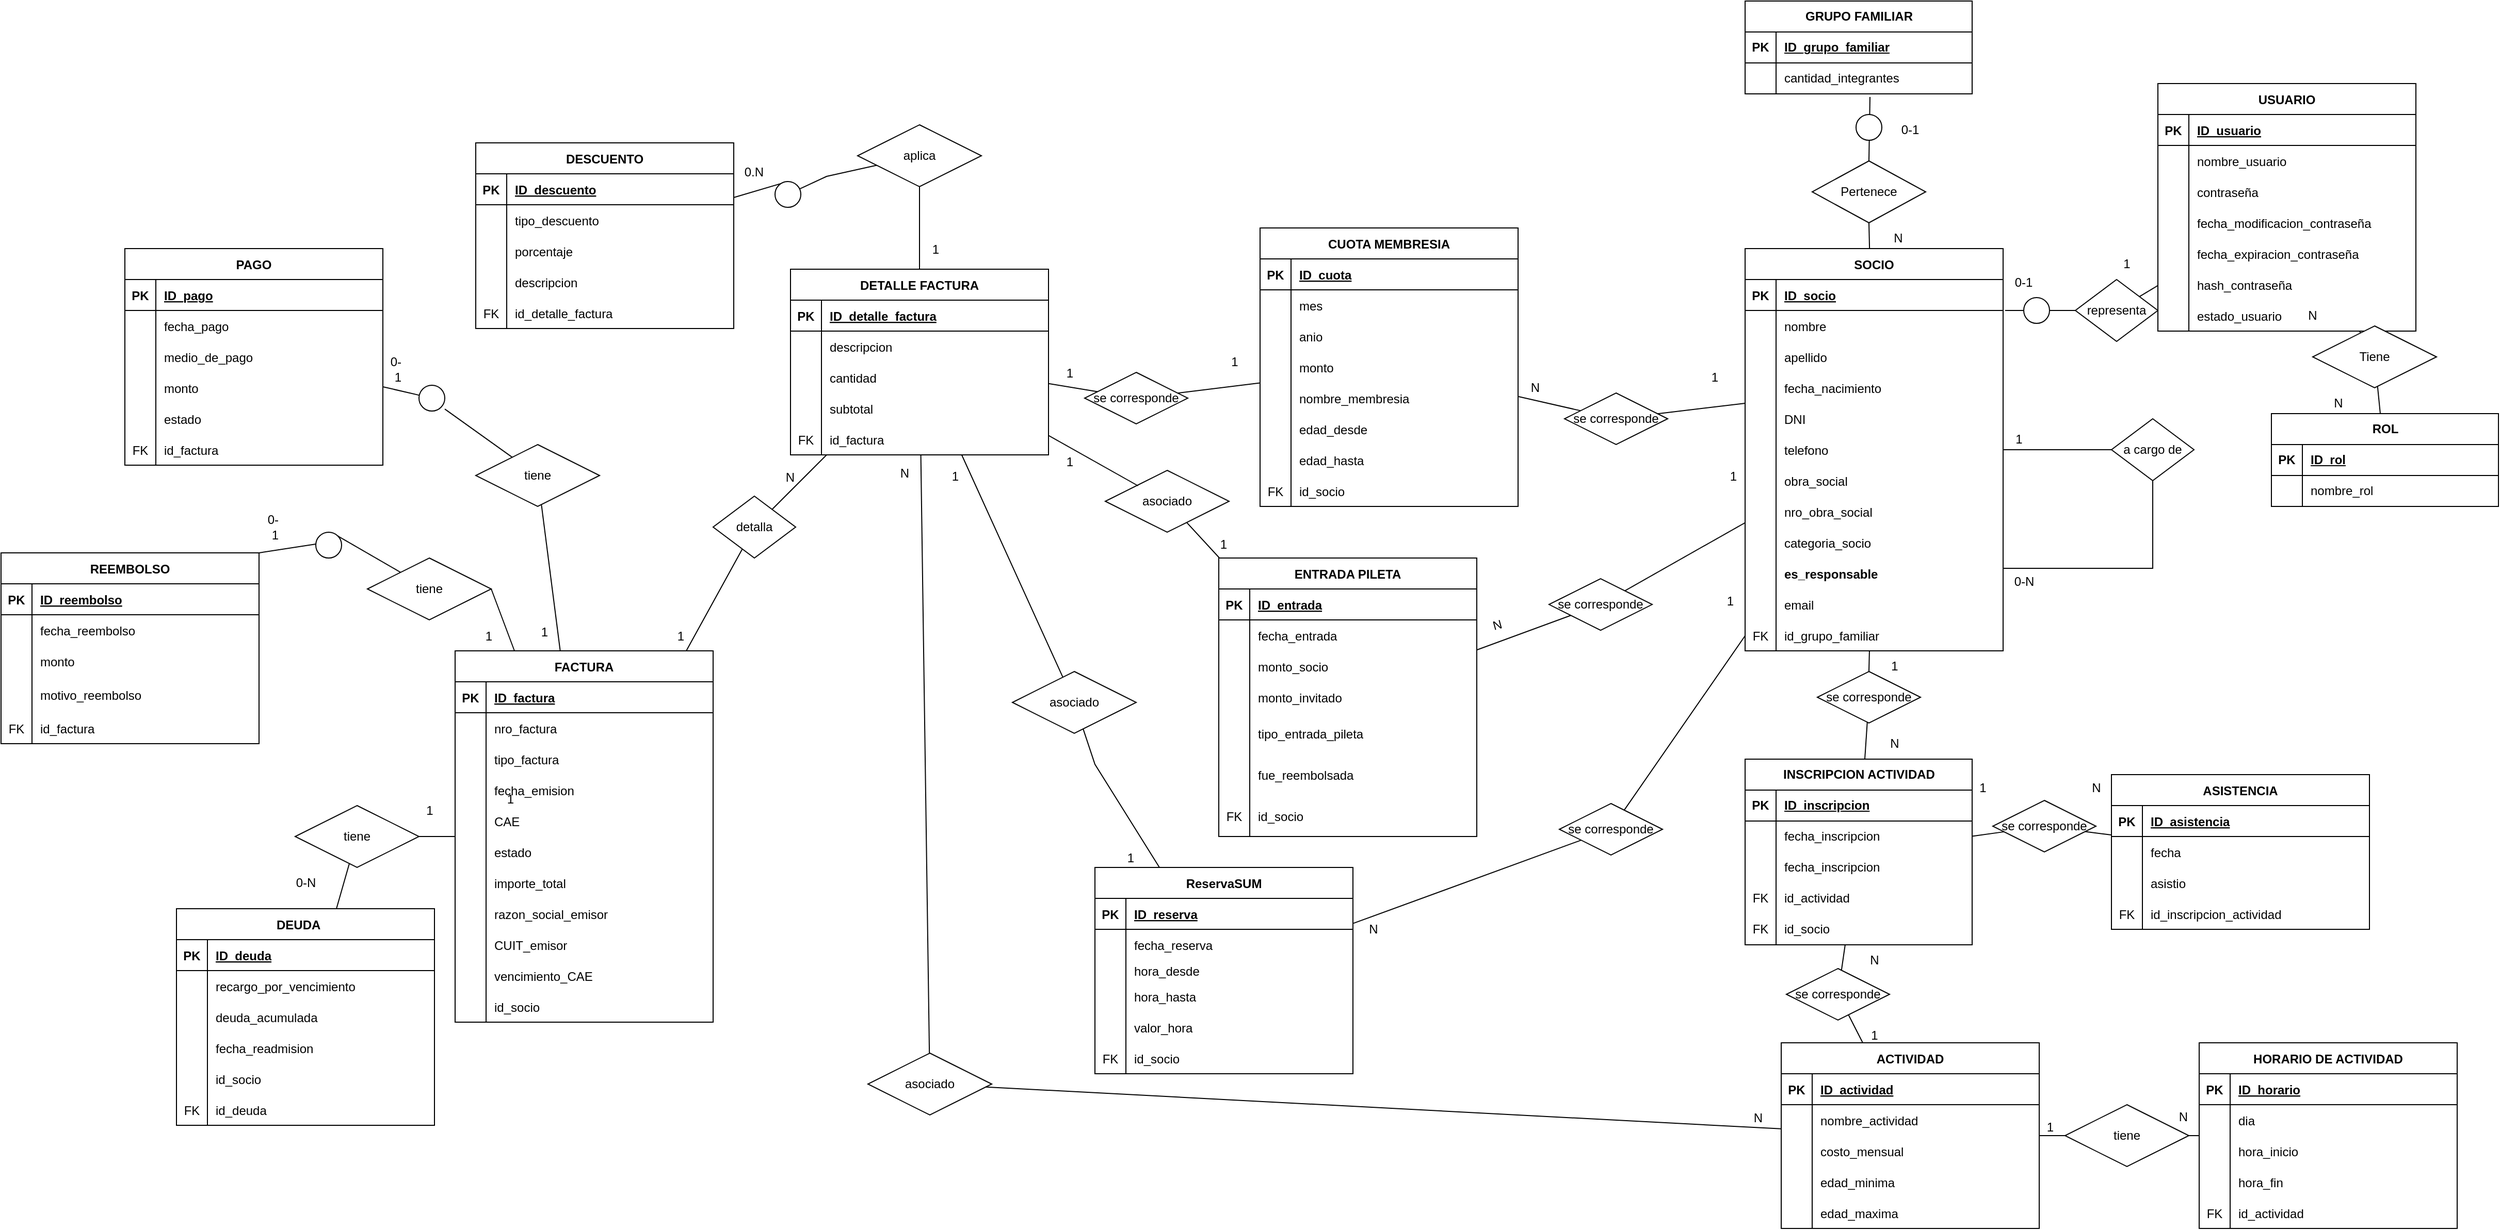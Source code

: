 <mxfile version="27.1.5">
  <diagram id="R2lEEEUBdFMjLlhIrx00" name="Page-1">
    <mxGraphModel dx="2304" dy="1780" grid="1" gridSize="10" guides="1" tooltips="1" connect="1" arrows="1" fold="1" page="1" pageScale="1" pageWidth="850" pageHeight="1100" math="0" shadow="0" extFonts="Permanent Marker^https://fonts.googleapis.com/css?family=Permanent+Marker">
      <root>
        <mxCell id="0" />
        <mxCell id="1" parent="0" />
        <mxCell id="C-vyLk0tnHw3VtMMgP7b-2" value="ACTIVIDAD" style="shape=table;startSize=30;container=1;collapsible=1;childLayout=tableLayout;fixedRows=1;rowLines=0;fontStyle=1;align=center;resizeLast=1;" parent="1" vertex="1">
          <mxGeometry x="35" y="700" width="250" height="180" as="geometry" />
        </mxCell>
        <mxCell id="C-vyLk0tnHw3VtMMgP7b-3" value="" style="shape=partialRectangle;collapsible=0;dropTarget=0;pointerEvents=0;fillColor=none;points=[[0,0.5],[1,0.5]];portConstraint=eastwest;top=0;left=0;right=0;bottom=1;" parent="C-vyLk0tnHw3VtMMgP7b-2" vertex="1">
          <mxGeometry y="30" width="250" height="30" as="geometry" />
        </mxCell>
        <mxCell id="C-vyLk0tnHw3VtMMgP7b-4" value="PK" style="shape=partialRectangle;overflow=hidden;connectable=0;fillColor=none;top=0;left=0;bottom=0;right=0;fontStyle=1;" parent="C-vyLk0tnHw3VtMMgP7b-3" vertex="1">
          <mxGeometry width="30" height="30" as="geometry">
            <mxRectangle width="30" height="30" as="alternateBounds" />
          </mxGeometry>
        </mxCell>
        <mxCell id="C-vyLk0tnHw3VtMMgP7b-5" value="ID_actividad" style="shape=partialRectangle;overflow=hidden;connectable=0;fillColor=none;top=0;left=0;bottom=0;right=0;align=left;spacingLeft=6;fontStyle=5;" parent="C-vyLk0tnHw3VtMMgP7b-3" vertex="1">
          <mxGeometry x="30" width="220" height="30" as="geometry">
            <mxRectangle width="220" height="30" as="alternateBounds" />
          </mxGeometry>
        </mxCell>
        <mxCell id="C-vyLk0tnHw3VtMMgP7b-9" value="" style="shape=partialRectangle;collapsible=0;dropTarget=0;pointerEvents=0;fillColor=none;points=[[0,0.5],[1,0.5]];portConstraint=eastwest;top=0;left=0;right=0;bottom=0;" parent="C-vyLk0tnHw3VtMMgP7b-2" vertex="1">
          <mxGeometry y="60" width="250" height="30" as="geometry" />
        </mxCell>
        <mxCell id="C-vyLk0tnHw3VtMMgP7b-10" value="" style="shape=partialRectangle;overflow=hidden;connectable=0;fillColor=none;top=0;left=0;bottom=0;right=0;" parent="C-vyLk0tnHw3VtMMgP7b-9" vertex="1">
          <mxGeometry width="30" height="30" as="geometry">
            <mxRectangle width="30" height="30" as="alternateBounds" />
          </mxGeometry>
        </mxCell>
        <mxCell id="C-vyLk0tnHw3VtMMgP7b-11" value="nombre_actividad" style="shape=partialRectangle;overflow=hidden;connectable=0;fillColor=none;top=0;left=0;bottom=0;right=0;align=left;spacingLeft=6;" parent="C-vyLk0tnHw3VtMMgP7b-9" vertex="1">
          <mxGeometry x="30" width="220" height="30" as="geometry">
            <mxRectangle width="220" height="30" as="alternateBounds" />
          </mxGeometry>
        </mxCell>
        <mxCell id="3TNbEHUvv3k6rccCTDni-22" value="" style="shape=partialRectangle;collapsible=0;dropTarget=0;pointerEvents=0;fillColor=none;points=[[0,0.5],[1,0.5]];portConstraint=eastwest;top=0;left=0;right=0;bottom=0;" parent="C-vyLk0tnHw3VtMMgP7b-2" vertex="1">
          <mxGeometry y="90" width="250" height="30" as="geometry" />
        </mxCell>
        <mxCell id="3TNbEHUvv3k6rccCTDni-23" value="" style="shape=partialRectangle;overflow=hidden;connectable=0;fillColor=none;top=0;left=0;bottom=0;right=0;" parent="3TNbEHUvv3k6rccCTDni-22" vertex="1">
          <mxGeometry width="30" height="30" as="geometry">
            <mxRectangle width="30" height="30" as="alternateBounds" />
          </mxGeometry>
        </mxCell>
        <mxCell id="3TNbEHUvv3k6rccCTDni-24" value="costo_mensual" style="shape=partialRectangle;overflow=hidden;connectable=0;fillColor=none;top=0;left=0;bottom=0;right=0;align=left;spacingLeft=6;" parent="3TNbEHUvv3k6rccCTDni-22" vertex="1">
          <mxGeometry x="30" width="220" height="30" as="geometry">
            <mxRectangle width="220" height="30" as="alternateBounds" />
          </mxGeometry>
        </mxCell>
        <mxCell id="3TNbEHUvv3k6rccCTDni-25" value="" style="shape=partialRectangle;collapsible=0;dropTarget=0;pointerEvents=0;fillColor=none;points=[[0,0.5],[1,0.5]];portConstraint=eastwest;top=0;left=0;right=0;bottom=0;" parent="C-vyLk0tnHw3VtMMgP7b-2" vertex="1">
          <mxGeometry y="120" width="250" height="30" as="geometry" />
        </mxCell>
        <mxCell id="3TNbEHUvv3k6rccCTDni-26" value="" style="shape=partialRectangle;overflow=hidden;connectable=0;fillColor=none;top=0;left=0;bottom=0;right=0;" parent="3TNbEHUvv3k6rccCTDni-25" vertex="1">
          <mxGeometry width="30" height="30" as="geometry">
            <mxRectangle width="30" height="30" as="alternateBounds" />
          </mxGeometry>
        </mxCell>
        <mxCell id="3TNbEHUvv3k6rccCTDni-27" value="edad_minima" style="shape=partialRectangle;overflow=hidden;connectable=0;fillColor=none;top=0;left=0;bottom=0;right=0;align=left;spacingLeft=6;" parent="3TNbEHUvv3k6rccCTDni-25" vertex="1">
          <mxGeometry x="30" width="220" height="30" as="geometry">
            <mxRectangle width="220" height="30" as="alternateBounds" />
          </mxGeometry>
        </mxCell>
        <mxCell id="3TNbEHUvv3k6rccCTDni-28" value="" style="shape=partialRectangle;collapsible=0;dropTarget=0;pointerEvents=0;fillColor=none;points=[[0,0.5],[1,0.5]];portConstraint=eastwest;top=0;left=0;right=0;bottom=0;" parent="C-vyLk0tnHw3VtMMgP7b-2" vertex="1">
          <mxGeometry y="150" width="250" height="30" as="geometry" />
        </mxCell>
        <mxCell id="3TNbEHUvv3k6rccCTDni-29" value="" style="shape=partialRectangle;overflow=hidden;connectable=0;fillColor=none;top=0;left=0;bottom=0;right=0;" parent="3TNbEHUvv3k6rccCTDni-28" vertex="1">
          <mxGeometry width="30" height="30" as="geometry">
            <mxRectangle width="30" height="30" as="alternateBounds" />
          </mxGeometry>
        </mxCell>
        <mxCell id="3TNbEHUvv3k6rccCTDni-30" value="edad_maxima" style="shape=partialRectangle;overflow=hidden;connectable=0;fillColor=none;top=0;left=0;bottom=0;right=0;align=left;spacingLeft=6;" parent="3TNbEHUvv3k6rccCTDni-28" vertex="1">
          <mxGeometry x="30" width="220" height="30" as="geometry">
            <mxRectangle width="220" height="30" as="alternateBounds" />
          </mxGeometry>
        </mxCell>
        <mxCell id="C-vyLk0tnHw3VtMMgP7b-13" value="HORARIO DE ACTIVIDAD" style="shape=table;startSize=30;container=1;collapsible=1;childLayout=tableLayout;fixedRows=1;rowLines=0;fontStyle=1;align=center;resizeLast=1;" parent="1" vertex="1">
          <mxGeometry x="440" y="700" width="250" height="180" as="geometry" />
        </mxCell>
        <mxCell id="C-vyLk0tnHw3VtMMgP7b-14" value="" style="shape=partialRectangle;collapsible=0;dropTarget=0;pointerEvents=0;fillColor=none;points=[[0,0.5],[1,0.5]];portConstraint=eastwest;top=0;left=0;right=0;bottom=1;" parent="C-vyLk0tnHw3VtMMgP7b-13" vertex="1">
          <mxGeometry y="30" width="250" height="30" as="geometry" />
        </mxCell>
        <mxCell id="C-vyLk0tnHw3VtMMgP7b-15" value="PK" style="shape=partialRectangle;overflow=hidden;connectable=0;fillColor=none;top=0;left=0;bottom=0;right=0;fontStyle=1;" parent="C-vyLk0tnHw3VtMMgP7b-14" vertex="1">
          <mxGeometry width="30" height="30" as="geometry">
            <mxRectangle width="30" height="30" as="alternateBounds" />
          </mxGeometry>
        </mxCell>
        <mxCell id="C-vyLk0tnHw3VtMMgP7b-16" value="ID_horario" style="shape=partialRectangle;overflow=hidden;connectable=0;fillColor=none;top=0;left=0;bottom=0;right=0;align=left;spacingLeft=6;fontStyle=5;" parent="C-vyLk0tnHw3VtMMgP7b-14" vertex="1">
          <mxGeometry x="30" width="220" height="30" as="geometry">
            <mxRectangle width="220" height="30" as="alternateBounds" />
          </mxGeometry>
        </mxCell>
        <mxCell id="C-vyLk0tnHw3VtMMgP7b-17" value="" style="shape=partialRectangle;collapsible=0;dropTarget=0;pointerEvents=0;fillColor=none;points=[[0,0.5],[1,0.5]];portConstraint=eastwest;top=0;left=0;right=0;bottom=0;" parent="C-vyLk0tnHw3VtMMgP7b-13" vertex="1">
          <mxGeometry y="60" width="250" height="30" as="geometry" />
        </mxCell>
        <mxCell id="C-vyLk0tnHw3VtMMgP7b-18" value="" style="shape=partialRectangle;overflow=hidden;connectable=0;fillColor=none;top=0;left=0;bottom=0;right=0;" parent="C-vyLk0tnHw3VtMMgP7b-17" vertex="1">
          <mxGeometry width="30" height="30" as="geometry">
            <mxRectangle width="30" height="30" as="alternateBounds" />
          </mxGeometry>
        </mxCell>
        <mxCell id="C-vyLk0tnHw3VtMMgP7b-19" value="dia" style="shape=partialRectangle;overflow=hidden;connectable=0;fillColor=none;top=0;left=0;bottom=0;right=0;align=left;spacingLeft=6;" parent="C-vyLk0tnHw3VtMMgP7b-17" vertex="1">
          <mxGeometry x="30" width="220" height="30" as="geometry">
            <mxRectangle width="220" height="30" as="alternateBounds" />
          </mxGeometry>
        </mxCell>
        <mxCell id="C-vyLk0tnHw3VtMMgP7b-20" value="" style="shape=partialRectangle;collapsible=0;dropTarget=0;pointerEvents=0;fillColor=none;points=[[0,0.5],[1,0.5]];portConstraint=eastwest;top=0;left=0;right=0;bottom=0;" parent="C-vyLk0tnHw3VtMMgP7b-13" vertex="1">
          <mxGeometry y="90" width="250" height="30" as="geometry" />
        </mxCell>
        <mxCell id="C-vyLk0tnHw3VtMMgP7b-21" value="" style="shape=partialRectangle;overflow=hidden;connectable=0;fillColor=none;top=0;left=0;bottom=0;right=0;" parent="C-vyLk0tnHw3VtMMgP7b-20" vertex="1">
          <mxGeometry width="30" height="30" as="geometry">
            <mxRectangle width="30" height="30" as="alternateBounds" />
          </mxGeometry>
        </mxCell>
        <mxCell id="C-vyLk0tnHw3VtMMgP7b-22" value="hora_inicio" style="shape=partialRectangle;overflow=hidden;connectable=0;fillColor=none;top=0;left=0;bottom=0;right=0;align=left;spacingLeft=6;" parent="C-vyLk0tnHw3VtMMgP7b-20" vertex="1">
          <mxGeometry x="30" width="220" height="30" as="geometry">
            <mxRectangle width="220" height="30" as="alternateBounds" />
          </mxGeometry>
        </mxCell>
        <mxCell id="3TNbEHUvv3k6rccCTDni-37" value="" style="shape=partialRectangle;collapsible=0;dropTarget=0;pointerEvents=0;fillColor=none;points=[[0,0.5],[1,0.5]];portConstraint=eastwest;top=0;left=0;right=0;bottom=0;" parent="C-vyLk0tnHw3VtMMgP7b-13" vertex="1">
          <mxGeometry y="120" width="250" height="30" as="geometry" />
        </mxCell>
        <mxCell id="3TNbEHUvv3k6rccCTDni-38" value="" style="shape=partialRectangle;overflow=hidden;connectable=0;fillColor=none;top=0;left=0;bottom=0;right=0;" parent="3TNbEHUvv3k6rccCTDni-37" vertex="1">
          <mxGeometry width="30" height="30" as="geometry">
            <mxRectangle width="30" height="30" as="alternateBounds" />
          </mxGeometry>
        </mxCell>
        <mxCell id="3TNbEHUvv3k6rccCTDni-39" value="hora_fin" style="shape=partialRectangle;overflow=hidden;connectable=0;fillColor=none;top=0;left=0;bottom=0;right=0;align=left;spacingLeft=6;" parent="3TNbEHUvv3k6rccCTDni-37" vertex="1">
          <mxGeometry x="30" width="220" height="30" as="geometry">
            <mxRectangle width="220" height="30" as="alternateBounds" />
          </mxGeometry>
        </mxCell>
        <mxCell id="82eSoa0D06cmP7SIFjin-42" value="" style="shape=partialRectangle;collapsible=0;dropTarget=0;pointerEvents=0;fillColor=none;points=[[0,0.5],[1,0.5]];portConstraint=eastwest;top=0;left=0;right=0;bottom=0;" vertex="1" parent="C-vyLk0tnHw3VtMMgP7b-13">
          <mxGeometry y="150" width="250" height="30" as="geometry" />
        </mxCell>
        <mxCell id="82eSoa0D06cmP7SIFjin-43" value="FK" style="shape=partialRectangle;overflow=hidden;connectable=0;fillColor=none;top=0;left=0;bottom=0;right=0;" vertex="1" parent="82eSoa0D06cmP7SIFjin-42">
          <mxGeometry width="30" height="30" as="geometry">
            <mxRectangle width="30" height="30" as="alternateBounds" />
          </mxGeometry>
        </mxCell>
        <mxCell id="82eSoa0D06cmP7SIFjin-44" value="id_actividad" style="shape=partialRectangle;overflow=hidden;connectable=0;fillColor=none;top=0;left=0;bottom=0;right=0;align=left;spacingLeft=6;" vertex="1" parent="82eSoa0D06cmP7SIFjin-42">
          <mxGeometry x="30" width="220" height="30" as="geometry">
            <mxRectangle width="220" height="30" as="alternateBounds" />
          </mxGeometry>
        </mxCell>
        <mxCell id="C-vyLk0tnHw3VtMMgP7b-23" value="SOCIO" style="shape=table;startSize=30;container=1;collapsible=1;childLayout=tableLayout;fixedRows=1;rowLines=0;fontStyle=1;align=center;resizeLast=1;" parent="1" vertex="1">
          <mxGeometry y="-70" width="250" height="390" as="geometry" />
        </mxCell>
        <mxCell id="C-vyLk0tnHw3VtMMgP7b-24" value="" style="shape=partialRectangle;collapsible=0;dropTarget=0;pointerEvents=0;fillColor=none;points=[[0,0.5],[1,0.5]];portConstraint=eastwest;top=0;left=0;right=0;bottom=1;" parent="C-vyLk0tnHw3VtMMgP7b-23" vertex="1">
          <mxGeometry y="30" width="250" height="30" as="geometry" />
        </mxCell>
        <mxCell id="C-vyLk0tnHw3VtMMgP7b-25" value="PK" style="shape=partialRectangle;overflow=hidden;connectable=0;fillColor=none;top=0;left=0;bottom=0;right=0;fontStyle=1;" parent="C-vyLk0tnHw3VtMMgP7b-24" vertex="1">
          <mxGeometry width="30" height="30" as="geometry">
            <mxRectangle width="30" height="30" as="alternateBounds" />
          </mxGeometry>
        </mxCell>
        <mxCell id="C-vyLk0tnHw3VtMMgP7b-26" value="ID_socio" style="shape=partialRectangle;overflow=hidden;connectable=0;fillColor=none;top=0;left=0;bottom=0;right=0;align=left;spacingLeft=6;fontStyle=5;" parent="C-vyLk0tnHw3VtMMgP7b-24" vertex="1">
          <mxGeometry x="30" width="220" height="30" as="geometry">
            <mxRectangle width="220" height="30" as="alternateBounds" />
          </mxGeometry>
        </mxCell>
        <mxCell id="C-vyLk0tnHw3VtMMgP7b-27" value="" style="shape=partialRectangle;collapsible=0;dropTarget=0;pointerEvents=0;fillColor=none;points=[[0,0.5],[1,0.5]];portConstraint=eastwest;top=0;left=0;right=0;bottom=0;" parent="C-vyLk0tnHw3VtMMgP7b-23" vertex="1">
          <mxGeometry y="60" width="250" height="30" as="geometry" />
        </mxCell>
        <mxCell id="C-vyLk0tnHw3VtMMgP7b-28" value="" style="shape=partialRectangle;overflow=hidden;connectable=0;fillColor=none;top=0;left=0;bottom=0;right=0;" parent="C-vyLk0tnHw3VtMMgP7b-27" vertex="1">
          <mxGeometry width="30" height="30" as="geometry">
            <mxRectangle width="30" height="30" as="alternateBounds" />
          </mxGeometry>
        </mxCell>
        <mxCell id="C-vyLk0tnHw3VtMMgP7b-29" value="nombre" style="shape=partialRectangle;overflow=hidden;connectable=0;fillColor=none;top=0;left=0;bottom=0;right=0;align=left;spacingLeft=6;" parent="C-vyLk0tnHw3VtMMgP7b-27" vertex="1">
          <mxGeometry x="30" width="220" height="30" as="geometry">
            <mxRectangle width="220" height="30" as="alternateBounds" />
          </mxGeometry>
        </mxCell>
        <mxCell id="3TNbEHUvv3k6rccCTDni-1" value="" style="shape=partialRectangle;collapsible=0;dropTarget=0;pointerEvents=0;fillColor=none;points=[[0,0.5],[1,0.5]];portConstraint=eastwest;top=0;left=0;right=0;bottom=0;" parent="C-vyLk0tnHw3VtMMgP7b-23" vertex="1">
          <mxGeometry y="90" width="250" height="30" as="geometry" />
        </mxCell>
        <mxCell id="3TNbEHUvv3k6rccCTDni-2" value="" style="shape=partialRectangle;overflow=hidden;connectable=0;fillColor=none;top=0;left=0;bottom=0;right=0;" parent="3TNbEHUvv3k6rccCTDni-1" vertex="1">
          <mxGeometry width="30" height="30" as="geometry">
            <mxRectangle width="30" height="30" as="alternateBounds" />
          </mxGeometry>
        </mxCell>
        <mxCell id="3TNbEHUvv3k6rccCTDni-3" value="apellido" style="shape=partialRectangle;overflow=hidden;connectable=0;fillColor=none;top=0;left=0;bottom=0;right=0;align=left;spacingLeft=6;" parent="3TNbEHUvv3k6rccCTDni-1" vertex="1">
          <mxGeometry x="30" width="220" height="30" as="geometry">
            <mxRectangle width="220" height="30" as="alternateBounds" />
          </mxGeometry>
        </mxCell>
        <mxCell id="3TNbEHUvv3k6rccCTDni-4" value="" style="shape=partialRectangle;collapsible=0;dropTarget=0;pointerEvents=0;fillColor=none;points=[[0,0.5],[1,0.5]];portConstraint=eastwest;top=0;left=0;right=0;bottom=0;" parent="C-vyLk0tnHw3VtMMgP7b-23" vertex="1">
          <mxGeometry y="120" width="250" height="30" as="geometry" />
        </mxCell>
        <mxCell id="3TNbEHUvv3k6rccCTDni-5" value="" style="shape=partialRectangle;overflow=hidden;connectable=0;fillColor=none;top=0;left=0;bottom=0;right=0;" parent="3TNbEHUvv3k6rccCTDni-4" vertex="1">
          <mxGeometry width="30" height="30" as="geometry">
            <mxRectangle width="30" height="30" as="alternateBounds" />
          </mxGeometry>
        </mxCell>
        <mxCell id="3TNbEHUvv3k6rccCTDni-6" value="fecha_nacimiento" style="shape=partialRectangle;overflow=hidden;connectable=0;fillColor=none;top=0;left=0;bottom=0;right=0;align=left;spacingLeft=6;" parent="3TNbEHUvv3k6rccCTDni-4" vertex="1">
          <mxGeometry x="30" width="220" height="30" as="geometry">
            <mxRectangle width="220" height="30" as="alternateBounds" />
          </mxGeometry>
        </mxCell>
        <mxCell id="3TNbEHUvv3k6rccCTDni-7" value="" style="shape=partialRectangle;collapsible=0;dropTarget=0;pointerEvents=0;fillColor=none;points=[[0,0.5],[1,0.5]];portConstraint=eastwest;top=0;left=0;right=0;bottom=0;" parent="C-vyLk0tnHw3VtMMgP7b-23" vertex="1">
          <mxGeometry y="150" width="250" height="30" as="geometry" />
        </mxCell>
        <mxCell id="3TNbEHUvv3k6rccCTDni-8" value="" style="shape=partialRectangle;overflow=hidden;connectable=0;fillColor=none;top=0;left=0;bottom=0;right=0;" parent="3TNbEHUvv3k6rccCTDni-7" vertex="1">
          <mxGeometry width="30" height="30" as="geometry">
            <mxRectangle width="30" height="30" as="alternateBounds" />
          </mxGeometry>
        </mxCell>
        <mxCell id="3TNbEHUvv3k6rccCTDni-9" value="DNI" style="shape=partialRectangle;overflow=hidden;connectable=0;fillColor=none;top=0;left=0;bottom=0;right=0;align=left;spacingLeft=6;" parent="3TNbEHUvv3k6rccCTDni-7" vertex="1">
          <mxGeometry x="30" width="220" height="30" as="geometry">
            <mxRectangle width="220" height="30" as="alternateBounds" />
          </mxGeometry>
        </mxCell>
        <mxCell id="3TNbEHUvv3k6rccCTDni-10" value="" style="shape=partialRectangle;collapsible=0;dropTarget=0;pointerEvents=0;fillColor=none;points=[[0,0.5],[1,0.5]];portConstraint=eastwest;top=0;left=0;right=0;bottom=0;" parent="C-vyLk0tnHw3VtMMgP7b-23" vertex="1">
          <mxGeometry y="180" width="250" height="30" as="geometry" />
        </mxCell>
        <mxCell id="3TNbEHUvv3k6rccCTDni-11" value="" style="shape=partialRectangle;overflow=hidden;connectable=0;fillColor=none;top=0;left=0;bottom=0;right=0;" parent="3TNbEHUvv3k6rccCTDni-10" vertex="1">
          <mxGeometry width="30" height="30" as="geometry">
            <mxRectangle width="30" height="30" as="alternateBounds" />
          </mxGeometry>
        </mxCell>
        <mxCell id="3TNbEHUvv3k6rccCTDni-12" value="telefono" style="shape=partialRectangle;overflow=hidden;connectable=0;fillColor=none;top=0;left=0;bottom=0;right=0;align=left;spacingLeft=6;" parent="3TNbEHUvv3k6rccCTDni-10" vertex="1">
          <mxGeometry x="30" width="220" height="30" as="geometry">
            <mxRectangle width="220" height="30" as="alternateBounds" />
          </mxGeometry>
        </mxCell>
        <mxCell id="3TNbEHUvv3k6rccCTDni-13" value="" style="shape=partialRectangle;collapsible=0;dropTarget=0;pointerEvents=0;fillColor=none;points=[[0,0.5],[1,0.5]];portConstraint=eastwest;top=0;left=0;right=0;bottom=0;" parent="C-vyLk0tnHw3VtMMgP7b-23" vertex="1">
          <mxGeometry y="210" width="250" height="30" as="geometry" />
        </mxCell>
        <mxCell id="3TNbEHUvv3k6rccCTDni-14" value="" style="shape=partialRectangle;overflow=hidden;connectable=0;fillColor=none;top=0;left=0;bottom=0;right=0;" parent="3TNbEHUvv3k6rccCTDni-13" vertex="1">
          <mxGeometry width="30" height="30" as="geometry">
            <mxRectangle width="30" height="30" as="alternateBounds" />
          </mxGeometry>
        </mxCell>
        <mxCell id="3TNbEHUvv3k6rccCTDni-15" value="obra_social" style="shape=partialRectangle;overflow=hidden;connectable=0;fillColor=none;top=0;left=0;bottom=0;right=0;align=left;spacingLeft=6;" parent="3TNbEHUvv3k6rccCTDni-13" vertex="1">
          <mxGeometry x="30" width="220" height="30" as="geometry">
            <mxRectangle width="220" height="30" as="alternateBounds" />
          </mxGeometry>
        </mxCell>
        <mxCell id="3TNbEHUvv3k6rccCTDni-16" value="" style="shape=partialRectangle;collapsible=0;dropTarget=0;pointerEvents=0;fillColor=none;points=[[0,0.5],[1,0.5]];portConstraint=eastwest;top=0;left=0;right=0;bottom=0;" parent="C-vyLk0tnHw3VtMMgP7b-23" vertex="1">
          <mxGeometry y="240" width="250" height="30" as="geometry" />
        </mxCell>
        <mxCell id="3TNbEHUvv3k6rccCTDni-17" value="" style="shape=partialRectangle;overflow=hidden;connectable=0;fillColor=none;top=0;left=0;bottom=0;right=0;" parent="3TNbEHUvv3k6rccCTDni-16" vertex="1">
          <mxGeometry width="30" height="30" as="geometry">
            <mxRectangle width="30" height="30" as="alternateBounds" />
          </mxGeometry>
        </mxCell>
        <mxCell id="3TNbEHUvv3k6rccCTDni-18" value="nro_obra_social" style="shape=partialRectangle;overflow=hidden;connectable=0;fillColor=none;top=0;left=0;bottom=0;right=0;align=left;spacingLeft=6;" parent="3TNbEHUvv3k6rccCTDni-16" vertex="1">
          <mxGeometry x="30" width="220" height="30" as="geometry">
            <mxRectangle width="220" height="30" as="alternateBounds" />
          </mxGeometry>
        </mxCell>
        <mxCell id="3TNbEHUvv3k6rccCTDni-19" value="" style="shape=partialRectangle;collapsible=0;dropTarget=0;pointerEvents=0;fillColor=none;points=[[0,0.5],[1,0.5]];portConstraint=eastwest;top=0;left=0;right=0;bottom=0;" parent="C-vyLk0tnHw3VtMMgP7b-23" vertex="1">
          <mxGeometry y="270" width="250" height="30" as="geometry" />
        </mxCell>
        <mxCell id="3TNbEHUvv3k6rccCTDni-20" value="" style="shape=partialRectangle;overflow=hidden;connectable=0;fillColor=none;top=0;left=0;bottom=0;right=0;" parent="3TNbEHUvv3k6rccCTDni-19" vertex="1">
          <mxGeometry width="30" height="30" as="geometry">
            <mxRectangle width="30" height="30" as="alternateBounds" />
          </mxGeometry>
        </mxCell>
        <mxCell id="3TNbEHUvv3k6rccCTDni-21" value="categoria_socio" style="shape=partialRectangle;overflow=hidden;connectable=0;fillColor=none;top=0;left=0;bottom=0;right=0;align=left;spacingLeft=6;" parent="3TNbEHUvv3k6rccCTDni-19" vertex="1">
          <mxGeometry x="30" width="220" height="30" as="geometry">
            <mxRectangle width="220" height="30" as="alternateBounds" />
          </mxGeometry>
        </mxCell>
        <mxCell id="82eSoa0D06cmP7SIFjin-61" value="" style="shape=partialRectangle;collapsible=0;dropTarget=0;pointerEvents=0;fillColor=none;points=[[0,0.5],[1,0.5]];portConstraint=eastwest;top=0;left=0;right=0;bottom=0;" vertex="1" parent="C-vyLk0tnHw3VtMMgP7b-23">
          <mxGeometry y="300" width="250" height="30" as="geometry" />
        </mxCell>
        <mxCell id="82eSoa0D06cmP7SIFjin-62" value="" style="shape=partialRectangle;overflow=hidden;connectable=0;fillColor=none;top=0;left=0;bottom=0;right=0;" vertex="1" parent="82eSoa0D06cmP7SIFjin-61">
          <mxGeometry width="30" height="30" as="geometry">
            <mxRectangle width="30" height="30" as="alternateBounds" />
          </mxGeometry>
        </mxCell>
        <mxCell id="82eSoa0D06cmP7SIFjin-63" value="es_responsable" style="shape=partialRectangle;overflow=hidden;connectable=0;fillColor=none;top=0;left=0;bottom=0;right=0;align=left;spacingLeft=6;fontStyle=1" vertex="1" parent="82eSoa0D06cmP7SIFjin-61">
          <mxGeometry x="30" width="220" height="30" as="geometry">
            <mxRectangle width="220" height="30" as="alternateBounds" />
          </mxGeometry>
        </mxCell>
        <mxCell id="3TNbEHUvv3k6rccCTDni-34" value="" style="shape=partialRectangle;collapsible=0;dropTarget=0;pointerEvents=0;fillColor=none;points=[[0,0.5],[1,0.5]];portConstraint=eastwest;top=0;left=0;right=0;bottom=0;" parent="C-vyLk0tnHw3VtMMgP7b-23" vertex="1">
          <mxGeometry y="330" width="250" height="30" as="geometry" />
        </mxCell>
        <mxCell id="3TNbEHUvv3k6rccCTDni-35" value="" style="shape=partialRectangle;overflow=hidden;connectable=0;fillColor=none;top=0;left=0;bottom=0;right=0;" parent="3TNbEHUvv3k6rccCTDni-34" vertex="1">
          <mxGeometry width="30" height="30" as="geometry">
            <mxRectangle width="30" height="30" as="alternateBounds" />
          </mxGeometry>
        </mxCell>
        <mxCell id="3TNbEHUvv3k6rccCTDni-36" value="email" style="shape=partialRectangle;overflow=hidden;connectable=0;fillColor=none;top=0;left=0;bottom=0;right=0;align=left;spacingLeft=6;" parent="3TNbEHUvv3k6rccCTDni-34" vertex="1">
          <mxGeometry x="30" width="220" height="30" as="geometry">
            <mxRectangle width="220" height="30" as="alternateBounds" />
          </mxGeometry>
        </mxCell>
        <mxCell id="82eSoa0D06cmP7SIFjin-45" value="" style="shape=partialRectangle;collapsible=0;dropTarget=0;pointerEvents=0;fillColor=none;points=[[0,0.5],[1,0.5]];portConstraint=eastwest;top=0;left=0;right=0;bottom=0;" vertex="1" parent="C-vyLk0tnHw3VtMMgP7b-23">
          <mxGeometry y="360" width="250" height="30" as="geometry" />
        </mxCell>
        <mxCell id="82eSoa0D06cmP7SIFjin-46" value="FK" style="shape=partialRectangle;overflow=hidden;connectable=0;fillColor=none;top=0;left=0;bottom=0;right=0;" vertex="1" parent="82eSoa0D06cmP7SIFjin-45">
          <mxGeometry width="30" height="30" as="geometry">
            <mxRectangle width="30" height="30" as="alternateBounds" />
          </mxGeometry>
        </mxCell>
        <mxCell id="82eSoa0D06cmP7SIFjin-47" value="id_grupo_familiar" style="shape=partialRectangle;overflow=hidden;connectable=0;fillColor=none;top=0;left=0;bottom=0;right=0;align=left;spacingLeft=6;" vertex="1" parent="82eSoa0D06cmP7SIFjin-45">
          <mxGeometry x="30" width="220" height="30" as="geometry">
            <mxRectangle width="220" height="30" as="alternateBounds" />
          </mxGeometry>
        </mxCell>
        <mxCell id="3TNbEHUvv3k6rccCTDni-40" value="INSCRIPCION ACTIVIDAD" style="shape=table;startSize=30;container=1;collapsible=1;childLayout=tableLayout;fixedRows=1;rowLines=0;fontStyle=1;align=center;resizeLast=1;html=1;" parent="1" vertex="1">
          <mxGeometry y="425" width="220" height="180" as="geometry" />
        </mxCell>
        <mxCell id="3TNbEHUvv3k6rccCTDni-41" value="" style="shape=tableRow;horizontal=0;startSize=0;swimlaneHead=0;swimlaneBody=0;fillColor=none;collapsible=0;dropTarget=0;points=[[0,0.5],[1,0.5]];portConstraint=eastwest;top=0;left=0;right=0;bottom=1;" parent="3TNbEHUvv3k6rccCTDni-40" vertex="1">
          <mxGeometry y="30" width="220" height="30" as="geometry" />
        </mxCell>
        <mxCell id="3TNbEHUvv3k6rccCTDni-42" value="PK" style="shape=partialRectangle;connectable=0;fillColor=none;top=0;left=0;bottom=0;right=0;fontStyle=1;overflow=hidden;whiteSpace=wrap;html=1;" parent="3TNbEHUvv3k6rccCTDni-41" vertex="1">
          <mxGeometry width="30" height="30" as="geometry">
            <mxRectangle width="30" height="30" as="alternateBounds" />
          </mxGeometry>
        </mxCell>
        <mxCell id="3TNbEHUvv3k6rccCTDni-43" value="ID_inscripcion" style="shape=partialRectangle;connectable=0;fillColor=none;top=0;left=0;bottom=0;right=0;align=left;spacingLeft=6;fontStyle=5;overflow=hidden;whiteSpace=wrap;html=1;" parent="3TNbEHUvv3k6rccCTDni-41" vertex="1">
          <mxGeometry x="30" width="190" height="30" as="geometry">
            <mxRectangle width="190" height="30" as="alternateBounds" />
          </mxGeometry>
        </mxCell>
        <mxCell id="3TNbEHUvv3k6rccCTDni-44" value="" style="shape=tableRow;horizontal=0;startSize=0;swimlaneHead=0;swimlaneBody=0;fillColor=none;collapsible=0;dropTarget=0;points=[[0,0.5],[1,0.5]];portConstraint=eastwest;top=0;left=0;right=0;bottom=0;" parent="3TNbEHUvv3k6rccCTDni-40" vertex="1">
          <mxGeometry y="60" width="220" height="30" as="geometry" />
        </mxCell>
        <mxCell id="3TNbEHUvv3k6rccCTDni-45" value="" style="shape=partialRectangle;connectable=0;fillColor=none;top=0;left=0;bottom=0;right=0;editable=1;overflow=hidden;whiteSpace=wrap;html=1;" parent="3TNbEHUvv3k6rccCTDni-44" vertex="1">
          <mxGeometry width="30" height="30" as="geometry">
            <mxRectangle width="30" height="30" as="alternateBounds" />
          </mxGeometry>
        </mxCell>
        <mxCell id="3TNbEHUvv3k6rccCTDni-46" value="fecha_inscripcion" style="shape=partialRectangle;connectable=0;fillColor=none;top=0;left=0;bottom=0;right=0;align=left;spacingLeft=6;overflow=hidden;whiteSpace=wrap;html=1;" parent="3TNbEHUvv3k6rccCTDni-44" vertex="1">
          <mxGeometry x="30" width="190" height="30" as="geometry">
            <mxRectangle width="190" height="30" as="alternateBounds" />
          </mxGeometry>
        </mxCell>
        <mxCell id="82eSoa0D06cmP7SIFjin-33" value="" style="shape=tableRow;horizontal=0;startSize=0;swimlaneHead=0;swimlaneBody=0;fillColor=none;collapsible=0;dropTarget=0;points=[[0,0.5],[1,0.5]];portConstraint=eastwest;top=0;left=0;right=0;bottom=0;" vertex="1" parent="3TNbEHUvv3k6rccCTDni-40">
          <mxGeometry y="90" width="220" height="30" as="geometry" />
        </mxCell>
        <mxCell id="82eSoa0D06cmP7SIFjin-34" value="" style="shape=partialRectangle;connectable=0;fillColor=none;top=0;left=0;bottom=0;right=0;editable=1;overflow=hidden;whiteSpace=wrap;html=1;" vertex="1" parent="82eSoa0D06cmP7SIFjin-33">
          <mxGeometry width="30" height="30" as="geometry">
            <mxRectangle width="30" height="30" as="alternateBounds" />
          </mxGeometry>
        </mxCell>
        <mxCell id="82eSoa0D06cmP7SIFjin-35" value="fecha_inscripcion" style="shape=partialRectangle;connectable=0;fillColor=none;top=0;left=0;bottom=0;right=0;align=left;spacingLeft=6;overflow=hidden;whiteSpace=wrap;html=1;" vertex="1" parent="82eSoa0D06cmP7SIFjin-33">
          <mxGeometry x="30" width="190" height="30" as="geometry">
            <mxRectangle width="190" height="30" as="alternateBounds" />
          </mxGeometry>
        </mxCell>
        <mxCell id="82eSoa0D06cmP7SIFjin-36" value="" style="shape=tableRow;horizontal=0;startSize=0;swimlaneHead=0;swimlaneBody=0;fillColor=none;collapsible=0;dropTarget=0;points=[[0,0.5],[1,0.5]];portConstraint=eastwest;top=0;left=0;right=0;bottom=0;" vertex="1" parent="3TNbEHUvv3k6rccCTDni-40">
          <mxGeometry y="120" width="220" height="30" as="geometry" />
        </mxCell>
        <mxCell id="82eSoa0D06cmP7SIFjin-37" value="FK" style="shape=partialRectangle;connectable=0;fillColor=none;top=0;left=0;bottom=0;right=0;editable=1;overflow=hidden;whiteSpace=wrap;html=1;" vertex="1" parent="82eSoa0D06cmP7SIFjin-36">
          <mxGeometry width="30" height="30" as="geometry">
            <mxRectangle width="30" height="30" as="alternateBounds" />
          </mxGeometry>
        </mxCell>
        <mxCell id="82eSoa0D06cmP7SIFjin-38" value="id_actividad" style="shape=partialRectangle;connectable=0;fillColor=none;top=0;left=0;bottom=0;right=0;align=left;spacingLeft=6;overflow=hidden;whiteSpace=wrap;html=1;" vertex="1" parent="82eSoa0D06cmP7SIFjin-36">
          <mxGeometry x="30" width="190" height="30" as="geometry">
            <mxRectangle width="190" height="30" as="alternateBounds" />
          </mxGeometry>
        </mxCell>
        <mxCell id="82eSoa0D06cmP7SIFjin-65" value="" style="shape=tableRow;horizontal=0;startSize=0;swimlaneHead=0;swimlaneBody=0;fillColor=none;collapsible=0;dropTarget=0;points=[[0,0.5],[1,0.5]];portConstraint=eastwest;top=0;left=0;right=0;bottom=0;" vertex="1" parent="3TNbEHUvv3k6rccCTDni-40">
          <mxGeometry y="150" width="220" height="30" as="geometry" />
        </mxCell>
        <mxCell id="82eSoa0D06cmP7SIFjin-66" value="FK" style="shape=partialRectangle;connectable=0;fillColor=none;top=0;left=0;bottom=0;right=0;editable=1;overflow=hidden;whiteSpace=wrap;html=1;" vertex="1" parent="82eSoa0D06cmP7SIFjin-65">
          <mxGeometry width="30" height="30" as="geometry">
            <mxRectangle width="30" height="30" as="alternateBounds" />
          </mxGeometry>
        </mxCell>
        <mxCell id="82eSoa0D06cmP7SIFjin-67" value="id_socio" style="shape=partialRectangle;connectable=0;fillColor=none;top=0;left=0;bottom=0;right=0;align=left;spacingLeft=6;overflow=hidden;whiteSpace=wrap;html=1;" vertex="1" parent="82eSoa0D06cmP7SIFjin-65">
          <mxGeometry x="30" width="190" height="30" as="geometry">
            <mxRectangle width="190" height="30" as="alternateBounds" />
          </mxGeometry>
        </mxCell>
        <mxCell id="3TNbEHUvv3k6rccCTDni-69" value="CUOTA MEMBRESIA" style="shape=table;startSize=30;container=1;collapsible=1;childLayout=tableLayout;fixedRows=1;rowLines=0;fontStyle=1;align=center;resizeLast=1;" parent="1" vertex="1">
          <mxGeometry x="-470" y="-90" width="250" height="270" as="geometry" />
        </mxCell>
        <mxCell id="3TNbEHUvv3k6rccCTDni-70" value="" style="shape=partialRectangle;collapsible=0;dropTarget=0;pointerEvents=0;fillColor=none;points=[[0,0.5],[1,0.5]];portConstraint=eastwest;top=0;left=0;right=0;bottom=1;" parent="3TNbEHUvv3k6rccCTDni-69" vertex="1">
          <mxGeometry y="30" width="250" height="30" as="geometry" />
        </mxCell>
        <mxCell id="3TNbEHUvv3k6rccCTDni-71" value="PK" style="shape=partialRectangle;overflow=hidden;connectable=0;fillColor=none;top=0;left=0;bottom=0;right=0;fontStyle=1;" parent="3TNbEHUvv3k6rccCTDni-70" vertex="1">
          <mxGeometry width="30" height="30" as="geometry">
            <mxRectangle width="30" height="30" as="alternateBounds" />
          </mxGeometry>
        </mxCell>
        <mxCell id="3TNbEHUvv3k6rccCTDni-72" value="ID_cuota" style="shape=partialRectangle;overflow=hidden;connectable=0;fillColor=none;top=0;left=0;bottom=0;right=0;align=left;spacingLeft=6;fontStyle=5;" parent="3TNbEHUvv3k6rccCTDni-70" vertex="1">
          <mxGeometry x="30" width="220" height="30" as="geometry">
            <mxRectangle width="220" height="30" as="alternateBounds" />
          </mxGeometry>
        </mxCell>
        <mxCell id="3TNbEHUvv3k6rccCTDni-73" value="" style="shape=partialRectangle;collapsible=0;dropTarget=0;pointerEvents=0;fillColor=none;points=[[0,0.5],[1,0.5]];portConstraint=eastwest;top=0;left=0;right=0;bottom=0;" parent="3TNbEHUvv3k6rccCTDni-69" vertex="1">
          <mxGeometry y="60" width="250" height="30" as="geometry" />
        </mxCell>
        <mxCell id="3TNbEHUvv3k6rccCTDni-74" value="" style="shape=partialRectangle;overflow=hidden;connectable=0;fillColor=none;top=0;left=0;bottom=0;right=0;" parent="3TNbEHUvv3k6rccCTDni-73" vertex="1">
          <mxGeometry width="30" height="30" as="geometry">
            <mxRectangle width="30" height="30" as="alternateBounds" />
          </mxGeometry>
        </mxCell>
        <mxCell id="3TNbEHUvv3k6rccCTDni-75" value="mes" style="shape=partialRectangle;overflow=hidden;connectable=0;fillColor=none;top=0;left=0;bottom=0;right=0;align=left;spacingLeft=6;" parent="3TNbEHUvv3k6rccCTDni-73" vertex="1">
          <mxGeometry x="30" width="220" height="30" as="geometry">
            <mxRectangle width="220" height="30" as="alternateBounds" />
          </mxGeometry>
        </mxCell>
        <mxCell id="3TNbEHUvv3k6rccCTDni-76" value="" style="shape=partialRectangle;collapsible=0;dropTarget=0;pointerEvents=0;fillColor=none;points=[[0,0.5],[1,0.5]];portConstraint=eastwest;top=0;left=0;right=0;bottom=0;" parent="3TNbEHUvv3k6rccCTDni-69" vertex="1">
          <mxGeometry y="90" width="250" height="30" as="geometry" />
        </mxCell>
        <mxCell id="3TNbEHUvv3k6rccCTDni-77" value="" style="shape=partialRectangle;overflow=hidden;connectable=0;fillColor=none;top=0;left=0;bottom=0;right=0;" parent="3TNbEHUvv3k6rccCTDni-76" vertex="1">
          <mxGeometry width="30" height="30" as="geometry">
            <mxRectangle width="30" height="30" as="alternateBounds" />
          </mxGeometry>
        </mxCell>
        <mxCell id="3TNbEHUvv3k6rccCTDni-78" value="anio" style="shape=partialRectangle;overflow=hidden;connectable=0;fillColor=none;top=0;left=0;bottom=0;right=0;align=left;spacingLeft=6;" parent="3TNbEHUvv3k6rccCTDni-76" vertex="1">
          <mxGeometry x="30" width="220" height="30" as="geometry">
            <mxRectangle width="220" height="30" as="alternateBounds" />
          </mxGeometry>
        </mxCell>
        <mxCell id="3TNbEHUvv3k6rccCTDni-79" value="" style="shape=partialRectangle;collapsible=0;dropTarget=0;pointerEvents=0;fillColor=none;points=[[0,0.5],[1,0.5]];portConstraint=eastwest;top=0;left=0;right=0;bottom=0;" parent="3TNbEHUvv3k6rccCTDni-69" vertex="1">
          <mxGeometry y="120" width="250" height="30" as="geometry" />
        </mxCell>
        <mxCell id="3TNbEHUvv3k6rccCTDni-80" value="" style="shape=partialRectangle;overflow=hidden;connectable=0;fillColor=none;top=0;left=0;bottom=0;right=0;" parent="3TNbEHUvv3k6rccCTDni-79" vertex="1">
          <mxGeometry width="30" height="30" as="geometry">
            <mxRectangle width="30" height="30" as="alternateBounds" />
          </mxGeometry>
        </mxCell>
        <mxCell id="3TNbEHUvv3k6rccCTDni-81" value="monto" style="shape=partialRectangle;overflow=hidden;connectable=0;fillColor=none;top=0;left=0;bottom=0;right=0;align=left;spacingLeft=6;" parent="3TNbEHUvv3k6rccCTDni-79" vertex="1">
          <mxGeometry x="30" width="220" height="30" as="geometry">
            <mxRectangle width="220" height="30" as="alternateBounds" />
          </mxGeometry>
        </mxCell>
        <mxCell id="82eSoa0D06cmP7SIFjin-8" value="" style="shape=partialRectangle;collapsible=0;dropTarget=0;pointerEvents=0;fillColor=none;points=[[0,0.5],[1,0.5]];portConstraint=eastwest;top=0;left=0;right=0;bottom=0;" vertex="1" parent="3TNbEHUvv3k6rccCTDni-69">
          <mxGeometry y="150" width="250" height="30" as="geometry" />
        </mxCell>
        <mxCell id="82eSoa0D06cmP7SIFjin-9" value="" style="shape=partialRectangle;overflow=hidden;connectable=0;fillColor=none;top=0;left=0;bottom=0;right=0;" vertex="1" parent="82eSoa0D06cmP7SIFjin-8">
          <mxGeometry width="30" height="30" as="geometry">
            <mxRectangle width="30" height="30" as="alternateBounds" />
          </mxGeometry>
        </mxCell>
        <mxCell id="82eSoa0D06cmP7SIFjin-10" value="nombre_membresia" style="shape=partialRectangle;overflow=hidden;connectable=0;fillColor=none;top=0;left=0;bottom=0;right=0;align=left;spacingLeft=6;" vertex="1" parent="82eSoa0D06cmP7SIFjin-8">
          <mxGeometry x="30" width="220" height="30" as="geometry">
            <mxRectangle width="220" height="30" as="alternateBounds" />
          </mxGeometry>
        </mxCell>
        <mxCell id="82eSoa0D06cmP7SIFjin-87" value="" style="shape=partialRectangle;collapsible=0;dropTarget=0;pointerEvents=0;fillColor=none;points=[[0,0.5],[1,0.5]];portConstraint=eastwest;top=0;left=0;right=0;bottom=0;" vertex="1" parent="3TNbEHUvv3k6rccCTDni-69">
          <mxGeometry y="180" width="250" height="30" as="geometry" />
        </mxCell>
        <mxCell id="82eSoa0D06cmP7SIFjin-88" value="" style="shape=partialRectangle;overflow=hidden;connectable=0;fillColor=none;top=0;left=0;bottom=0;right=0;" vertex="1" parent="82eSoa0D06cmP7SIFjin-87">
          <mxGeometry width="30" height="30" as="geometry">
            <mxRectangle width="30" height="30" as="alternateBounds" />
          </mxGeometry>
        </mxCell>
        <mxCell id="82eSoa0D06cmP7SIFjin-89" value="edad_desde" style="shape=partialRectangle;overflow=hidden;connectable=0;fillColor=none;top=0;left=0;bottom=0;right=0;align=left;spacingLeft=6;" vertex="1" parent="82eSoa0D06cmP7SIFjin-87">
          <mxGeometry x="30" width="220" height="30" as="geometry">
            <mxRectangle width="220" height="30" as="alternateBounds" />
          </mxGeometry>
        </mxCell>
        <mxCell id="82eSoa0D06cmP7SIFjin-90" value="" style="shape=partialRectangle;collapsible=0;dropTarget=0;pointerEvents=0;fillColor=none;points=[[0,0.5],[1,0.5]];portConstraint=eastwest;top=0;left=0;right=0;bottom=0;" vertex="1" parent="3TNbEHUvv3k6rccCTDni-69">
          <mxGeometry y="210" width="250" height="30" as="geometry" />
        </mxCell>
        <mxCell id="82eSoa0D06cmP7SIFjin-91" value="" style="shape=partialRectangle;overflow=hidden;connectable=0;fillColor=none;top=0;left=0;bottom=0;right=0;" vertex="1" parent="82eSoa0D06cmP7SIFjin-90">
          <mxGeometry width="30" height="30" as="geometry">
            <mxRectangle width="30" height="30" as="alternateBounds" />
          </mxGeometry>
        </mxCell>
        <mxCell id="82eSoa0D06cmP7SIFjin-92" value="edad_hasta" style="shape=partialRectangle;overflow=hidden;connectable=0;fillColor=none;top=0;left=0;bottom=0;right=0;align=left;spacingLeft=6;" vertex="1" parent="82eSoa0D06cmP7SIFjin-90">
          <mxGeometry x="30" width="220" height="30" as="geometry">
            <mxRectangle width="220" height="30" as="alternateBounds" />
          </mxGeometry>
        </mxCell>
        <mxCell id="82eSoa0D06cmP7SIFjin-11" value="" style="shape=partialRectangle;collapsible=0;dropTarget=0;pointerEvents=0;fillColor=none;points=[[0,0.5],[1,0.5]];portConstraint=eastwest;top=0;left=0;right=0;bottom=0;" vertex="1" parent="3TNbEHUvv3k6rccCTDni-69">
          <mxGeometry y="240" width="250" height="30" as="geometry" />
        </mxCell>
        <mxCell id="82eSoa0D06cmP7SIFjin-12" value="FK" style="shape=partialRectangle;overflow=hidden;connectable=0;fillColor=none;top=0;left=0;bottom=0;right=0;" vertex="1" parent="82eSoa0D06cmP7SIFjin-11">
          <mxGeometry width="30" height="30" as="geometry">
            <mxRectangle width="30" height="30" as="alternateBounds" />
          </mxGeometry>
        </mxCell>
        <mxCell id="82eSoa0D06cmP7SIFjin-13" value="id_socio" style="shape=partialRectangle;overflow=hidden;connectable=0;fillColor=none;top=0;left=0;bottom=0;right=0;align=left;spacingLeft=6;" vertex="1" parent="82eSoa0D06cmP7SIFjin-11">
          <mxGeometry x="30" width="220" height="30" as="geometry">
            <mxRectangle width="220" height="30" as="alternateBounds" />
          </mxGeometry>
        </mxCell>
        <mxCell id="3TNbEHUvv3k6rccCTDni-98" value="GRUPO FAMILIAR" style="shape=table;startSize=30;container=1;collapsible=1;childLayout=tableLayout;fixedRows=1;rowLines=0;fontStyle=1;align=center;resizeLast=1;html=1;" parent="1" vertex="1">
          <mxGeometry y="-310" width="220" height="90" as="geometry" />
        </mxCell>
        <mxCell id="3TNbEHUvv3k6rccCTDni-99" value="" style="shape=tableRow;horizontal=0;startSize=0;swimlaneHead=0;swimlaneBody=0;fillColor=none;collapsible=0;dropTarget=0;points=[[0,0.5],[1,0.5]];portConstraint=eastwest;top=0;left=0;right=0;bottom=1;" parent="3TNbEHUvv3k6rccCTDni-98" vertex="1">
          <mxGeometry y="30" width="220" height="30" as="geometry" />
        </mxCell>
        <mxCell id="3TNbEHUvv3k6rccCTDni-100" value="PK" style="shape=partialRectangle;connectable=0;fillColor=none;top=0;left=0;bottom=0;right=0;fontStyle=1;overflow=hidden;whiteSpace=wrap;html=1;" parent="3TNbEHUvv3k6rccCTDni-99" vertex="1">
          <mxGeometry width="30" height="30" as="geometry">
            <mxRectangle width="30" height="30" as="alternateBounds" />
          </mxGeometry>
        </mxCell>
        <mxCell id="3TNbEHUvv3k6rccCTDni-101" value="ID_grupo_familiar" style="shape=partialRectangle;connectable=0;fillColor=none;top=0;left=0;bottom=0;right=0;align=left;spacingLeft=6;fontStyle=5;overflow=hidden;whiteSpace=wrap;html=1;" parent="3TNbEHUvv3k6rccCTDni-99" vertex="1">
          <mxGeometry x="30" width="190" height="30" as="geometry">
            <mxRectangle width="190" height="30" as="alternateBounds" />
          </mxGeometry>
        </mxCell>
        <mxCell id="3TNbEHUvv3k6rccCTDni-102" value="" style="shape=tableRow;horizontal=0;startSize=0;swimlaneHead=0;swimlaneBody=0;fillColor=none;collapsible=0;dropTarget=0;points=[[0,0.5],[1,0.5]];portConstraint=eastwest;top=0;left=0;right=0;bottom=0;" parent="3TNbEHUvv3k6rccCTDni-98" vertex="1">
          <mxGeometry y="60" width="220" height="30" as="geometry" />
        </mxCell>
        <mxCell id="3TNbEHUvv3k6rccCTDni-103" value="" style="shape=partialRectangle;connectable=0;fillColor=none;top=0;left=0;bottom=0;right=0;editable=1;overflow=hidden;whiteSpace=wrap;html=1;" parent="3TNbEHUvv3k6rccCTDni-102" vertex="1">
          <mxGeometry width="30" height="30" as="geometry">
            <mxRectangle width="30" height="30" as="alternateBounds" />
          </mxGeometry>
        </mxCell>
        <mxCell id="3TNbEHUvv3k6rccCTDni-104" value="cantidad_integrantes" style="shape=partialRectangle;connectable=0;fillColor=none;top=0;left=0;bottom=0;right=0;align=left;spacingLeft=6;overflow=hidden;whiteSpace=wrap;html=1;" parent="3TNbEHUvv3k6rccCTDni-102" vertex="1">
          <mxGeometry x="30" width="190" height="30" as="geometry">
            <mxRectangle width="190" height="30" as="alternateBounds" />
          </mxGeometry>
        </mxCell>
        <mxCell id="3TNbEHUvv3k6rccCTDni-105" value="FACTURA" style="shape=table;startSize=30;container=1;collapsible=1;childLayout=tableLayout;fixedRows=1;rowLines=0;fontStyle=1;align=center;resizeLast=1;" parent="1" vertex="1">
          <mxGeometry x="-1250" y="320" width="250" height="360" as="geometry" />
        </mxCell>
        <mxCell id="3TNbEHUvv3k6rccCTDni-106" value="" style="shape=partialRectangle;collapsible=0;dropTarget=0;pointerEvents=0;fillColor=none;points=[[0,0.5],[1,0.5]];portConstraint=eastwest;top=0;left=0;right=0;bottom=1;" parent="3TNbEHUvv3k6rccCTDni-105" vertex="1">
          <mxGeometry y="30" width="250" height="30" as="geometry" />
        </mxCell>
        <mxCell id="3TNbEHUvv3k6rccCTDni-107" value="PK" style="shape=partialRectangle;overflow=hidden;connectable=0;fillColor=none;top=0;left=0;bottom=0;right=0;fontStyle=1;" parent="3TNbEHUvv3k6rccCTDni-106" vertex="1">
          <mxGeometry width="30" height="30" as="geometry">
            <mxRectangle width="30" height="30" as="alternateBounds" />
          </mxGeometry>
        </mxCell>
        <mxCell id="3TNbEHUvv3k6rccCTDni-108" value="ID_factura" style="shape=partialRectangle;overflow=hidden;connectable=0;fillColor=none;top=0;left=0;bottom=0;right=0;align=left;spacingLeft=6;fontStyle=5;" parent="3TNbEHUvv3k6rccCTDni-106" vertex="1">
          <mxGeometry x="30" width="220" height="30" as="geometry">
            <mxRectangle width="220" height="30" as="alternateBounds" />
          </mxGeometry>
        </mxCell>
        <mxCell id="3TNbEHUvv3k6rccCTDni-109" value="" style="shape=partialRectangle;collapsible=0;dropTarget=0;pointerEvents=0;fillColor=none;points=[[0,0.5],[1,0.5]];portConstraint=eastwest;top=0;left=0;right=0;bottom=0;" parent="3TNbEHUvv3k6rccCTDni-105" vertex="1">
          <mxGeometry y="60" width="250" height="30" as="geometry" />
        </mxCell>
        <mxCell id="3TNbEHUvv3k6rccCTDni-110" value="" style="shape=partialRectangle;overflow=hidden;connectable=0;fillColor=none;top=0;left=0;bottom=0;right=0;" parent="3TNbEHUvv3k6rccCTDni-109" vertex="1">
          <mxGeometry width="30" height="30" as="geometry">
            <mxRectangle width="30" height="30" as="alternateBounds" />
          </mxGeometry>
        </mxCell>
        <mxCell id="3TNbEHUvv3k6rccCTDni-111" value="nro_factura" style="shape=partialRectangle;overflow=hidden;connectable=0;fillColor=none;top=0;left=0;bottom=0;right=0;align=left;spacingLeft=6;" parent="3TNbEHUvv3k6rccCTDni-109" vertex="1">
          <mxGeometry x="30" width="220" height="30" as="geometry">
            <mxRectangle width="220" height="30" as="alternateBounds" />
          </mxGeometry>
        </mxCell>
        <mxCell id="3TNbEHUvv3k6rccCTDni-112" value="" style="shape=partialRectangle;collapsible=0;dropTarget=0;pointerEvents=0;fillColor=none;points=[[0,0.5],[1,0.5]];portConstraint=eastwest;top=0;left=0;right=0;bottom=0;" parent="3TNbEHUvv3k6rccCTDni-105" vertex="1">
          <mxGeometry y="90" width="250" height="30" as="geometry" />
        </mxCell>
        <mxCell id="3TNbEHUvv3k6rccCTDni-113" value="" style="shape=partialRectangle;overflow=hidden;connectable=0;fillColor=none;top=0;left=0;bottom=0;right=0;" parent="3TNbEHUvv3k6rccCTDni-112" vertex="1">
          <mxGeometry width="30" height="30" as="geometry">
            <mxRectangle width="30" height="30" as="alternateBounds" />
          </mxGeometry>
        </mxCell>
        <mxCell id="3TNbEHUvv3k6rccCTDni-114" value="tipo_factura" style="shape=partialRectangle;overflow=hidden;connectable=0;fillColor=none;top=0;left=0;bottom=0;right=0;align=left;spacingLeft=6;" parent="3TNbEHUvv3k6rccCTDni-112" vertex="1">
          <mxGeometry x="30" width="220" height="30" as="geometry">
            <mxRectangle width="220" height="30" as="alternateBounds" />
          </mxGeometry>
        </mxCell>
        <mxCell id="3TNbEHUvv3k6rccCTDni-115" value="" style="shape=partialRectangle;collapsible=0;dropTarget=0;pointerEvents=0;fillColor=none;points=[[0,0.5],[1,0.5]];portConstraint=eastwest;top=0;left=0;right=0;bottom=0;" parent="3TNbEHUvv3k6rccCTDni-105" vertex="1">
          <mxGeometry y="120" width="250" height="30" as="geometry" />
        </mxCell>
        <mxCell id="3TNbEHUvv3k6rccCTDni-116" value="" style="shape=partialRectangle;overflow=hidden;connectable=0;fillColor=none;top=0;left=0;bottom=0;right=0;" parent="3TNbEHUvv3k6rccCTDni-115" vertex="1">
          <mxGeometry width="30" height="30" as="geometry">
            <mxRectangle width="30" height="30" as="alternateBounds" />
          </mxGeometry>
        </mxCell>
        <mxCell id="3TNbEHUvv3k6rccCTDni-117" value="fecha_emision" style="shape=partialRectangle;overflow=hidden;connectable=0;fillColor=none;top=0;left=0;bottom=0;right=0;align=left;spacingLeft=6;" parent="3TNbEHUvv3k6rccCTDni-115" vertex="1">
          <mxGeometry x="30" width="220" height="30" as="geometry">
            <mxRectangle width="220" height="30" as="alternateBounds" />
          </mxGeometry>
        </mxCell>
        <mxCell id="3TNbEHUvv3k6rccCTDni-118" value="" style="shape=partialRectangle;collapsible=0;dropTarget=0;pointerEvents=0;fillColor=none;points=[[0,0.5],[1,0.5]];portConstraint=eastwest;top=0;left=0;right=0;bottom=0;" parent="3TNbEHUvv3k6rccCTDni-105" vertex="1">
          <mxGeometry y="150" width="250" height="30" as="geometry" />
        </mxCell>
        <mxCell id="3TNbEHUvv3k6rccCTDni-119" value="" style="shape=partialRectangle;overflow=hidden;connectable=0;fillColor=none;top=0;left=0;bottom=0;right=0;" parent="3TNbEHUvv3k6rccCTDni-118" vertex="1">
          <mxGeometry width="30" height="30" as="geometry">
            <mxRectangle width="30" height="30" as="alternateBounds" />
          </mxGeometry>
        </mxCell>
        <mxCell id="3TNbEHUvv3k6rccCTDni-120" value="CAE" style="shape=partialRectangle;overflow=hidden;connectable=0;fillColor=none;top=0;left=0;bottom=0;right=0;align=left;spacingLeft=6;" parent="3TNbEHUvv3k6rccCTDni-118" vertex="1">
          <mxGeometry x="30" width="220" height="30" as="geometry">
            <mxRectangle width="220" height="30" as="alternateBounds" />
          </mxGeometry>
        </mxCell>
        <mxCell id="3TNbEHUvv3k6rccCTDni-121" value="" style="shape=partialRectangle;collapsible=0;dropTarget=0;pointerEvents=0;fillColor=none;points=[[0,0.5],[1,0.5]];portConstraint=eastwest;top=0;left=0;right=0;bottom=0;" parent="3TNbEHUvv3k6rccCTDni-105" vertex="1">
          <mxGeometry y="180" width="250" height="30" as="geometry" />
        </mxCell>
        <mxCell id="3TNbEHUvv3k6rccCTDni-122" value="" style="shape=partialRectangle;overflow=hidden;connectable=0;fillColor=none;top=0;left=0;bottom=0;right=0;" parent="3TNbEHUvv3k6rccCTDni-121" vertex="1">
          <mxGeometry width="30" height="30" as="geometry">
            <mxRectangle width="30" height="30" as="alternateBounds" />
          </mxGeometry>
        </mxCell>
        <mxCell id="3TNbEHUvv3k6rccCTDni-123" value="estado" style="shape=partialRectangle;overflow=hidden;connectable=0;fillColor=none;top=0;left=0;bottom=0;right=0;align=left;spacingLeft=6;" parent="3TNbEHUvv3k6rccCTDni-121" vertex="1">
          <mxGeometry x="30" width="220" height="30" as="geometry">
            <mxRectangle width="220" height="30" as="alternateBounds" />
          </mxGeometry>
        </mxCell>
        <mxCell id="3TNbEHUvv3k6rccCTDni-127" value="" style="shape=partialRectangle;collapsible=0;dropTarget=0;pointerEvents=0;fillColor=none;points=[[0,0.5],[1,0.5]];portConstraint=eastwest;top=0;left=0;right=0;bottom=0;" parent="3TNbEHUvv3k6rccCTDni-105" vertex="1">
          <mxGeometry y="210" width="250" height="30" as="geometry" />
        </mxCell>
        <mxCell id="3TNbEHUvv3k6rccCTDni-128" value="" style="shape=partialRectangle;overflow=hidden;connectable=0;fillColor=none;top=0;left=0;bottom=0;right=0;" parent="3TNbEHUvv3k6rccCTDni-127" vertex="1">
          <mxGeometry width="30" height="30" as="geometry">
            <mxRectangle width="30" height="30" as="alternateBounds" />
          </mxGeometry>
        </mxCell>
        <mxCell id="3TNbEHUvv3k6rccCTDni-129" value="importe_total" style="shape=partialRectangle;overflow=hidden;connectable=0;fillColor=none;top=0;left=0;bottom=0;right=0;align=left;spacingLeft=6;" parent="3TNbEHUvv3k6rccCTDni-127" vertex="1">
          <mxGeometry x="30" width="220" height="30" as="geometry">
            <mxRectangle width="220" height="30" as="alternateBounds" />
          </mxGeometry>
        </mxCell>
        <mxCell id="3TNbEHUvv3k6rccCTDni-130" value="" style="shape=partialRectangle;collapsible=0;dropTarget=0;pointerEvents=0;fillColor=none;points=[[0,0.5],[1,0.5]];portConstraint=eastwest;top=0;left=0;right=0;bottom=0;" parent="3TNbEHUvv3k6rccCTDni-105" vertex="1">
          <mxGeometry y="240" width="250" height="30" as="geometry" />
        </mxCell>
        <mxCell id="3TNbEHUvv3k6rccCTDni-131" value="" style="shape=partialRectangle;overflow=hidden;connectable=0;fillColor=none;top=0;left=0;bottom=0;right=0;" parent="3TNbEHUvv3k6rccCTDni-130" vertex="1">
          <mxGeometry width="30" height="30" as="geometry">
            <mxRectangle width="30" height="30" as="alternateBounds" />
          </mxGeometry>
        </mxCell>
        <mxCell id="3TNbEHUvv3k6rccCTDni-132" value="razon_social_emisor" style="shape=partialRectangle;overflow=hidden;connectable=0;fillColor=none;top=0;left=0;bottom=0;right=0;align=left;spacingLeft=6;" parent="3TNbEHUvv3k6rccCTDni-130" vertex="1">
          <mxGeometry x="30" width="220" height="30" as="geometry">
            <mxRectangle width="220" height="30" as="alternateBounds" />
          </mxGeometry>
        </mxCell>
        <mxCell id="3TNbEHUvv3k6rccCTDni-133" value="" style="shape=partialRectangle;collapsible=0;dropTarget=0;pointerEvents=0;fillColor=none;points=[[0,0.5],[1,0.5]];portConstraint=eastwest;top=0;left=0;right=0;bottom=0;" parent="3TNbEHUvv3k6rccCTDni-105" vertex="1">
          <mxGeometry y="270" width="250" height="30" as="geometry" />
        </mxCell>
        <mxCell id="3TNbEHUvv3k6rccCTDni-134" value="" style="shape=partialRectangle;overflow=hidden;connectable=0;fillColor=none;top=0;left=0;bottom=0;right=0;" parent="3TNbEHUvv3k6rccCTDni-133" vertex="1">
          <mxGeometry width="30" height="30" as="geometry">
            <mxRectangle width="30" height="30" as="alternateBounds" />
          </mxGeometry>
        </mxCell>
        <mxCell id="3TNbEHUvv3k6rccCTDni-135" value="CUIT_emisor" style="shape=partialRectangle;overflow=hidden;connectable=0;fillColor=none;top=0;left=0;bottom=0;right=0;align=left;spacingLeft=6;" parent="3TNbEHUvv3k6rccCTDni-133" vertex="1">
          <mxGeometry x="30" width="220" height="30" as="geometry">
            <mxRectangle width="220" height="30" as="alternateBounds" />
          </mxGeometry>
        </mxCell>
        <mxCell id="3TNbEHUvv3k6rccCTDni-136" value="" style="shape=partialRectangle;collapsible=0;dropTarget=0;pointerEvents=0;fillColor=none;points=[[0,0.5],[1,0.5]];portConstraint=eastwest;top=0;left=0;right=0;bottom=0;" parent="3TNbEHUvv3k6rccCTDni-105" vertex="1">
          <mxGeometry y="300" width="250" height="30" as="geometry" />
        </mxCell>
        <mxCell id="3TNbEHUvv3k6rccCTDni-137" value="" style="shape=partialRectangle;overflow=hidden;connectable=0;fillColor=none;top=0;left=0;bottom=0;right=0;" parent="3TNbEHUvv3k6rccCTDni-136" vertex="1">
          <mxGeometry width="30" height="30" as="geometry">
            <mxRectangle width="30" height="30" as="alternateBounds" />
          </mxGeometry>
        </mxCell>
        <mxCell id="3TNbEHUvv3k6rccCTDni-138" value="vencimiento_CAE" style="shape=partialRectangle;overflow=hidden;connectable=0;fillColor=none;top=0;left=0;bottom=0;right=0;align=left;spacingLeft=6;" parent="3TNbEHUvv3k6rccCTDni-136" vertex="1">
          <mxGeometry x="30" width="220" height="30" as="geometry">
            <mxRectangle width="220" height="30" as="alternateBounds" />
          </mxGeometry>
        </mxCell>
        <mxCell id="82eSoa0D06cmP7SIFjin-24" value="" style="shape=partialRectangle;collapsible=0;dropTarget=0;pointerEvents=0;fillColor=none;points=[[0,0.5],[1,0.5]];portConstraint=eastwest;top=0;left=0;right=0;bottom=0;" vertex="1" parent="3TNbEHUvv3k6rccCTDni-105">
          <mxGeometry y="330" width="250" height="30" as="geometry" />
        </mxCell>
        <mxCell id="82eSoa0D06cmP7SIFjin-25" value="" style="shape=partialRectangle;overflow=hidden;connectable=0;fillColor=none;top=0;left=0;bottom=0;right=0;" vertex="1" parent="82eSoa0D06cmP7SIFjin-24">
          <mxGeometry width="30" height="30" as="geometry">
            <mxRectangle width="30" height="30" as="alternateBounds" />
          </mxGeometry>
        </mxCell>
        <mxCell id="82eSoa0D06cmP7SIFjin-26" value="id_socio" style="shape=partialRectangle;overflow=hidden;connectable=0;fillColor=none;top=0;left=0;bottom=0;right=0;align=left;spacingLeft=6;" vertex="1" parent="82eSoa0D06cmP7SIFjin-24">
          <mxGeometry x="30" width="220" height="30" as="geometry">
            <mxRectangle width="220" height="30" as="alternateBounds" />
          </mxGeometry>
        </mxCell>
        <mxCell id="3TNbEHUvv3k6rccCTDni-139" value="DETALLE FACTURA" style="shape=table;startSize=30;container=1;collapsible=1;childLayout=tableLayout;fixedRows=1;rowLines=0;fontStyle=1;align=center;resizeLast=1;" parent="1" vertex="1">
          <mxGeometry x="-925" y="-50" width="250" height="180" as="geometry" />
        </mxCell>
        <mxCell id="3TNbEHUvv3k6rccCTDni-140" value="" style="shape=partialRectangle;collapsible=0;dropTarget=0;pointerEvents=0;fillColor=none;points=[[0,0.5],[1,0.5]];portConstraint=eastwest;top=0;left=0;right=0;bottom=1;" parent="3TNbEHUvv3k6rccCTDni-139" vertex="1">
          <mxGeometry y="30" width="250" height="30" as="geometry" />
        </mxCell>
        <mxCell id="3TNbEHUvv3k6rccCTDni-141" value="PK" style="shape=partialRectangle;overflow=hidden;connectable=0;fillColor=none;top=0;left=0;bottom=0;right=0;fontStyle=1;" parent="3TNbEHUvv3k6rccCTDni-140" vertex="1">
          <mxGeometry width="30" height="30" as="geometry">
            <mxRectangle width="30" height="30" as="alternateBounds" />
          </mxGeometry>
        </mxCell>
        <mxCell id="3TNbEHUvv3k6rccCTDni-142" value="ID_detalle_factura" style="shape=partialRectangle;overflow=hidden;connectable=0;fillColor=none;top=0;left=0;bottom=0;right=0;align=left;spacingLeft=6;fontStyle=5;" parent="3TNbEHUvv3k6rccCTDni-140" vertex="1">
          <mxGeometry x="30" width="220" height="30" as="geometry">
            <mxRectangle width="220" height="30" as="alternateBounds" />
          </mxGeometry>
        </mxCell>
        <mxCell id="3TNbEHUvv3k6rccCTDni-143" value="" style="shape=partialRectangle;collapsible=0;dropTarget=0;pointerEvents=0;fillColor=none;points=[[0,0.5],[1,0.5]];portConstraint=eastwest;top=0;left=0;right=0;bottom=0;" parent="3TNbEHUvv3k6rccCTDni-139" vertex="1">
          <mxGeometry y="60" width="250" height="30" as="geometry" />
        </mxCell>
        <mxCell id="3TNbEHUvv3k6rccCTDni-144" value="" style="shape=partialRectangle;overflow=hidden;connectable=0;fillColor=none;top=0;left=0;bottom=0;right=0;" parent="3TNbEHUvv3k6rccCTDni-143" vertex="1">
          <mxGeometry width="30" height="30" as="geometry">
            <mxRectangle width="30" height="30" as="alternateBounds" />
          </mxGeometry>
        </mxCell>
        <mxCell id="3TNbEHUvv3k6rccCTDni-145" value="descripcion" style="shape=partialRectangle;overflow=hidden;connectable=0;fillColor=none;top=0;left=0;bottom=0;right=0;align=left;spacingLeft=6;" parent="3TNbEHUvv3k6rccCTDni-143" vertex="1">
          <mxGeometry x="30" width="220" height="30" as="geometry">
            <mxRectangle width="220" height="30" as="alternateBounds" />
          </mxGeometry>
        </mxCell>
        <mxCell id="3TNbEHUvv3k6rccCTDni-146" value="" style="shape=partialRectangle;collapsible=0;dropTarget=0;pointerEvents=0;fillColor=none;points=[[0,0.5],[1,0.5]];portConstraint=eastwest;top=0;left=0;right=0;bottom=0;" parent="3TNbEHUvv3k6rccCTDni-139" vertex="1">
          <mxGeometry y="90" width="250" height="30" as="geometry" />
        </mxCell>
        <mxCell id="3TNbEHUvv3k6rccCTDni-147" value="" style="shape=partialRectangle;overflow=hidden;connectable=0;fillColor=none;top=0;left=0;bottom=0;right=0;" parent="3TNbEHUvv3k6rccCTDni-146" vertex="1">
          <mxGeometry width="30" height="30" as="geometry">
            <mxRectangle width="30" height="30" as="alternateBounds" />
          </mxGeometry>
        </mxCell>
        <mxCell id="3TNbEHUvv3k6rccCTDni-148" value="cantidad" style="shape=partialRectangle;overflow=hidden;connectable=0;fillColor=none;top=0;left=0;bottom=0;right=0;align=left;spacingLeft=6;" parent="3TNbEHUvv3k6rccCTDni-146" vertex="1">
          <mxGeometry x="30" width="220" height="30" as="geometry">
            <mxRectangle width="220" height="30" as="alternateBounds" />
          </mxGeometry>
        </mxCell>
        <mxCell id="3TNbEHUvv3k6rccCTDni-149" value="" style="shape=partialRectangle;collapsible=0;dropTarget=0;pointerEvents=0;fillColor=none;points=[[0,0.5],[1,0.5]];portConstraint=eastwest;top=0;left=0;right=0;bottom=0;" parent="3TNbEHUvv3k6rccCTDni-139" vertex="1">
          <mxGeometry y="120" width="250" height="30" as="geometry" />
        </mxCell>
        <mxCell id="3TNbEHUvv3k6rccCTDni-150" value="" style="shape=partialRectangle;overflow=hidden;connectable=0;fillColor=none;top=0;left=0;bottom=0;right=0;" parent="3TNbEHUvv3k6rccCTDni-149" vertex="1">
          <mxGeometry width="30" height="30" as="geometry">
            <mxRectangle width="30" height="30" as="alternateBounds" />
          </mxGeometry>
        </mxCell>
        <mxCell id="3TNbEHUvv3k6rccCTDni-151" value="subtotal" style="shape=partialRectangle;overflow=hidden;connectable=0;fillColor=none;top=0;left=0;bottom=0;right=0;align=left;spacingLeft=6;" parent="3TNbEHUvv3k6rccCTDni-149" vertex="1">
          <mxGeometry x="30" width="220" height="30" as="geometry">
            <mxRectangle width="220" height="30" as="alternateBounds" />
          </mxGeometry>
        </mxCell>
        <mxCell id="82eSoa0D06cmP7SIFjin-49" value="" style="shape=partialRectangle;collapsible=0;dropTarget=0;pointerEvents=0;fillColor=none;points=[[0,0.5],[1,0.5]];portConstraint=eastwest;top=0;left=0;right=0;bottom=0;" vertex="1" parent="3TNbEHUvv3k6rccCTDni-139">
          <mxGeometry y="150" width="250" height="30" as="geometry" />
        </mxCell>
        <mxCell id="82eSoa0D06cmP7SIFjin-50" value="FK" style="shape=partialRectangle;overflow=hidden;connectable=0;fillColor=none;top=0;left=0;bottom=0;right=0;" vertex="1" parent="82eSoa0D06cmP7SIFjin-49">
          <mxGeometry width="30" height="30" as="geometry">
            <mxRectangle width="30" height="30" as="alternateBounds" />
          </mxGeometry>
        </mxCell>
        <mxCell id="82eSoa0D06cmP7SIFjin-51" value="id_factura" style="shape=partialRectangle;overflow=hidden;connectable=0;fillColor=none;top=0;left=0;bottom=0;right=0;align=left;spacingLeft=6;" vertex="1" parent="82eSoa0D06cmP7SIFjin-49">
          <mxGeometry x="30" width="220" height="30" as="geometry">
            <mxRectangle width="220" height="30" as="alternateBounds" />
          </mxGeometry>
        </mxCell>
        <mxCell id="3TNbEHUvv3k6rccCTDni-194" value="DESCUENTO" style="shape=table;startSize=30;container=1;collapsible=1;childLayout=tableLayout;fixedRows=1;rowLines=0;fontStyle=1;align=center;resizeLast=1;" parent="1" vertex="1">
          <mxGeometry x="-1230" y="-172.5" width="250" height="180" as="geometry" />
        </mxCell>
        <mxCell id="3TNbEHUvv3k6rccCTDni-195" value="" style="shape=partialRectangle;collapsible=0;dropTarget=0;pointerEvents=0;fillColor=none;points=[[0,0.5],[1,0.5]];portConstraint=eastwest;top=0;left=0;right=0;bottom=1;" parent="3TNbEHUvv3k6rccCTDni-194" vertex="1">
          <mxGeometry y="30" width="250" height="30" as="geometry" />
        </mxCell>
        <mxCell id="3TNbEHUvv3k6rccCTDni-196" value="PK" style="shape=partialRectangle;overflow=hidden;connectable=0;fillColor=none;top=0;left=0;bottom=0;right=0;fontStyle=1;" parent="3TNbEHUvv3k6rccCTDni-195" vertex="1">
          <mxGeometry width="30" height="30" as="geometry">
            <mxRectangle width="30" height="30" as="alternateBounds" />
          </mxGeometry>
        </mxCell>
        <mxCell id="3TNbEHUvv3k6rccCTDni-197" value="ID_descuento" style="shape=partialRectangle;overflow=hidden;connectable=0;fillColor=none;top=0;left=0;bottom=0;right=0;align=left;spacingLeft=6;fontStyle=5;" parent="3TNbEHUvv3k6rccCTDni-195" vertex="1">
          <mxGeometry x="30" width="220" height="30" as="geometry">
            <mxRectangle width="220" height="30" as="alternateBounds" />
          </mxGeometry>
        </mxCell>
        <mxCell id="3TNbEHUvv3k6rccCTDni-198" value="" style="shape=partialRectangle;collapsible=0;dropTarget=0;pointerEvents=0;fillColor=none;points=[[0,0.5],[1,0.5]];portConstraint=eastwest;top=0;left=0;right=0;bottom=0;" parent="3TNbEHUvv3k6rccCTDni-194" vertex="1">
          <mxGeometry y="60" width="250" height="30" as="geometry" />
        </mxCell>
        <mxCell id="3TNbEHUvv3k6rccCTDni-199" value="" style="shape=partialRectangle;overflow=hidden;connectable=0;fillColor=none;top=0;left=0;bottom=0;right=0;" parent="3TNbEHUvv3k6rccCTDni-198" vertex="1">
          <mxGeometry width="30" height="30" as="geometry">
            <mxRectangle width="30" height="30" as="alternateBounds" />
          </mxGeometry>
        </mxCell>
        <mxCell id="3TNbEHUvv3k6rccCTDni-200" value="tipo_descuento" style="shape=partialRectangle;overflow=hidden;connectable=0;fillColor=none;top=0;left=0;bottom=0;right=0;align=left;spacingLeft=6;" parent="3TNbEHUvv3k6rccCTDni-198" vertex="1">
          <mxGeometry x="30" width="220" height="30" as="geometry">
            <mxRectangle width="220" height="30" as="alternateBounds" />
          </mxGeometry>
        </mxCell>
        <mxCell id="3TNbEHUvv3k6rccCTDni-201" value="" style="shape=partialRectangle;collapsible=0;dropTarget=0;pointerEvents=0;fillColor=none;points=[[0,0.5],[1,0.5]];portConstraint=eastwest;top=0;left=0;right=0;bottom=0;" parent="3TNbEHUvv3k6rccCTDni-194" vertex="1">
          <mxGeometry y="90" width="250" height="30" as="geometry" />
        </mxCell>
        <mxCell id="3TNbEHUvv3k6rccCTDni-202" value="" style="shape=partialRectangle;overflow=hidden;connectable=0;fillColor=none;top=0;left=0;bottom=0;right=0;" parent="3TNbEHUvv3k6rccCTDni-201" vertex="1">
          <mxGeometry width="30" height="30" as="geometry">
            <mxRectangle width="30" height="30" as="alternateBounds" />
          </mxGeometry>
        </mxCell>
        <mxCell id="3TNbEHUvv3k6rccCTDni-203" value="porcentaje" style="shape=partialRectangle;overflow=hidden;connectable=0;fillColor=none;top=0;left=0;bottom=0;right=0;align=left;spacingLeft=6;" parent="3TNbEHUvv3k6rccCTDni-201" vertex="1">
          <mxGeometry x="30" width="220" height="30" as="geometry">
            <mxRectangle width="220" height="30" as="alternateBounds" />
          </mxGeometry>
        </mxCell>
        <mxCell id="3TNbEHUvv3k6rccCTDni-204" value="" style="shape=partialRectangle;collapsible=0;dropTarget=0;pointerEvents=0;fillColor=none;points=[[0,0.5],[1,0.5]];portConstraint=eastwest;top=0;left=0;right=0;bottom=0;" parent="3TNbEHUvv3k6rccCTDni-194" vertex="1">
          <mxGeometry y="120" width="250" height="30" as="geometry" />
        </mxCell>
        <mxCell id="3TNbEHUvv3k6rccCTDni-205" value="" style="shape=partialRectangle;overflow=hidden;connectable=0;fillColor=none;top=0;left=0;bottom=0;right=0;" parent="3TNbEHUvv3k6rccCTDni-204" vertex="1">
          <mxGeometry width="30" height="30" as="geometry">
            <mxRectangle width="30" height="30" as="alternateBounds" />
          </mxGeometry>
        </mxCell>
        <mxCell id="3TNbEHUvv3k6rccCTDni-206" value="descripcion" style="shape=partialRectangle;overflow=hidden;connectable=0;fillColor=none;top=0;left=0;bottom=0;right=0;align=left;spacingLeft=6;" parent="3TNbEHUvv3k6rccCTDni-204" vertex="1">
          <mxGeometry x="30" width="220" height="30" as="geometry">
            <mxRectangle width="220" height="30" as="alternateBounds" />
          </mxGeometry>
        </mxCell>
        <mxCell id="82eSoa0D06cmP7SIFjin-97" value="" style="shape=partialRectangle;collapsible=0;dropTarget=0;pointerEvents=0;fillColor=none;points=[[0,0.5],[1,0.5]];portConstraint=eastwest;top=0;left=0;right=0;bottom=0;" vertex="1" parent="3TNbEHUvv3k6rccCTDni-194">
          <mxGeometry y="150" width="250" height="30" as="geometry" />
        </mxCell>
        <mxCell id="82eSoa0D06cmP7SIFjin-98" value="FK" style="shape=partialRectangle;overflow=hidden;connectable=0;fillColor=none;top=0;left=0;bottom=0;right=0;" vertex="1" parent="82eSoa0D06cmP7SIFjin-97">
          <mxGeometry width="30" height="30" as="geometry">
            <mxRectangle width="30" height="30" as="alternateBounds" />
          </mxGeometry>
        </mxCell>
        <mxCell id="82eSoa0D06cmP7SIFjin-99" value="id_detalle_factura" style="shape=partialRectangle;overflow=hidden;connectable=0;fillColor=none;top=0;left=0;bottom=0;right=0;align=left;spacingLeft=6;" vertex="1" parent="82eSoa0D06cmP7SIFjin-97">
          <mxGeometry x="30" width="220" height="30" as="geometry">
            <mxRectangle width="220" height="30" as="alternateBounds" />
          </mxGeometry>
        </mxCell>
        <mxCell id="nozxx0LbL7FrxBFYFvRT-1" value="USUARIO" style="shape=table;startSize=30;container=1;collapsible=1;childLayout=tableLayout;fixedRows=1;rowLines=0;fontStyle=1;align=center;resizeLast=1;" parent="1" vertex="1">
          <mxGeometry x="400" y="-230.0" width="250" height="240" as="geometry" />
        </mxCell>
        <mxCell id="nozxx0LbL7FrxBFYFvRT-2" value="" style="shape=partialRectangle;collapsible=0;dropTarget=0;pointerEvents=0;fillColor=none;points=[[0,0.5],[1,0.5]];portConstraint=eastwest;top=0;left=0;right=0;bottom=1;" parent="nozxx0LbL7FrxBFYFvRT-1" vertex="1">
          <mxGeometry y="30" width="250" height="30" as="geometry" />
        </mxCell>
        <mxCell id="nozxx0LbL7FrxBFYFvRT-3" value="PK" style="shape=partialRectangle;overflow=hidden;connectable=0;fillColor=none;top=0;left=0;bottom=0;right=0;fontStyle=1;" parent="nozxx0LbL7FrxBFYFvRT-2" vertex="1">
          <mxGeometry width="30" height="30" as="geometry">
            <mxRectangle width="30" height="30" as="alternateBounds" />
          </mxGeometry>
        </mxCell>
        <mxCell id="nozxx0LbL7FrxBFYFvRT-4" value="ID_usuario" style="shape=partialRectangle;overflow=hidden;connectable=0;fillColor=none;top=0;left=0;bottom=0;right=0;align=left;spacingLeft=6;fontStyle=5;" parent="nozxx0LbL7FrxBFYFvRT-2" vertex="1">
          <mxGeometry x="30" width="220" height="30" as="geometry">
            <mxRectangle width="220" height="30" as="alternateBounds" />
          </mxGeometry>
        </mxCell>
        <mxCell id="nozxx0LbL7FrxBFYFvRT-5" value="" style="shape=partialRectangle;collapsible=0;dropTarget=0;pointerEvents=0;fillColor=none;points=[[0,0.5],[1,0.5]];portConstraint=eastwest;top=0;left=0;right=0;bottom=0;" parent="nozxx0LbL7FrxBFYFvRT-1" vertex="1">
          <mxGeometry y="60" width="250" height="30" as="geometry" />
        </mxCell>
        <mxCell id="nozxx0LbL7FrxBFYFvRT-6" value="" style="shape=partialRectangle;overflow=hidden;connectable=0;fillColor=none;top=0;left=0;bottom=0;right=0;" parent="nozxx0LbL7FrxBFYFvRT-5" vertex="1">
          <mxGeometry width="30" height="30" as="geometry">
            <mxRectangle width="30" height="30" as="alternateBounds" />
          </mxGeometry>
        </mxCell>
        <mxCell id="nozxx0LbL7FrxBFYFvRT-7" value="nombre_usuario" style="shape=partialRectangle;overflow=hidden;connectable=0;fillColor=none;top=0;left=0;bottom=0;right=0;align=left;spacingLeft=6;" parent="nozxx0LbL7FrxBFYFvRT-5" vertex="1">
          <mxGeometry x="30" width="220" height="30" as="geometry">
            <mxRectangle width="220" height="30" as="alternateBounds" />
          </mxGeometry>
        </mxCell>
        <mxCell id="nozxx0LbL7FrxBFYFvRT-8" value="" style="shape=partialRectangle;collapsible=0;dropTarget=0;pointerEvents=0;fillColor=none;points=[[0,0.5],[1,0.5]];portConstraint=eastwest;top=0;left=0;right=0;bottom=0;" parent="nozxx0LbL7FrxBFYFvRT-1" vertex="1">
          <mxGeometry y="90" width="250" height="30" as="geometry" />
        </mxCell>
        <mxCell id="nozxx0LbL7FrxBFYFvRT-9" value="" style="shape=partialRectangle;overflow=hidden;connectable=0;fillColor=none;top=0;left=0;bottom=0;right=0;" parent="nozxx0LbL7FrxBFYFvRT-8" vertex="1">
          <mxGeometry width="30" height="30" as="geometry">
            <mxRectangle width="30" height="30" as="alternateBounds" />
          </mxGeometry>
        </mxCell>
        <mxCell id="nozxx0LbL7FrxBFYFvRT-10" value="contraseña" style="shape=partialRectangle;overflow=hidden;connectable=0;fillColor=none;top=0;left=0;bottom=0;right=0;align=left;spacingLeft=6;" parent="nozxx0LbL7FrxBFYFvRT-8" vertex="1">
          <mxGeometry x="30" width="220" height="30" as="geometry">
            <mxRectangle width="220" height="30" as="alternateBounds" />
          </mxGeometry>
        </mxCell>
        <mxCell id="nozxx0LbL7FrxBFYFvRT-11" value="" style="shape=partialRectangle;collapsible=0;dropTarget=0;pointerEvents=0;fillColor=none;points=[[0,0.5],[1,0.5]];portConstraint=eastwest;top=0;left=0;right=0;bottom=0;" parent="nozxx0LbL7FrxBFYFvRT-1" vertex="1">
          <mxGeometry y="120" width="250" height="30" as="geometry" />
        </mxCell>
        <mxCell id="nozxx0LbL7FrxBFYFvRT-12" value="" style="shape=partialRectangle;overflow=hidden;connectable=0;fillColor=none;top=0;left=0;bottom=0;right=0;" parent="nozxx0LbL7FrxBFYFvRT-11" vertex="1">
          <mxGeometry width="30" height="30" as="geometry">
            <mxRectangle width="30" height="30" as="alternateBounds" />
          </mxGeometry>
        </mxCell>
        <mxCell id="nozxx0LbL7FrxBFYFvRT-13" value="fecha_modificacion_contraseña" style="shape=partialRectangle;overflow=hidden;connectable=0;fillColor=none;top=0;left=0;bottom=0;right=0;align=left;spacingLeft=6;" parent="nozxx0LbL7FrxBFYFvRT-11" vertex="1">
          <mxGeometry x="30" width="220" height="30" as="geometry">
            <mxRectangle width="220" height="30" as="alternateBounds" />
          </mxGeometry>
        </mxCell>
        <mxCell id="82eSoa0D06cmP7SIFjin-106" value="" style="shape=partialRectangle;collapsible=0;dropTarget=0;pointerEvents=0;fillColor=none;points=[[0,0.5],[1,0.5]];portConstraint=eastwest;top=0;left=0;right=0;bottom=0;" vertex="1" parent="nozxx0LbL7FrxBFYFvRT-1">
          <mxGeometry y="150" width="250" height="30" as="geometry" />
        </mxCell>
        <mxCell id="82eSoa0D06cmP7SIFjin-107" value="" style="shape=partialRectangle;overflow=hidden;connectable=0;fillColor=none;top=0;left=0;bottom=0;right=0;" vertex="1" parent="82eSoa0D06cmP7SIFjin-106">
          <mxGeometry width="30" height="30" as="geometry">
            <mxRectangle width="30" height="30" as="alternateBounds" />
          </mxGeometry>
        </mxCell>
        <mxCell id="82eSoa0D06cmP7SIFjin-108" value="fecha_expiracion_contraseña" style="shape=partialRectangle;overflow=hidden;connectable=0;fillColor=none;top=0;left=0;bottom=0;right=0;align=left;spacingLeft=6;" vertex="1" parent="82eSoa0D06cmP7SIFjin-106">
          <mxGeometry x="30" width="220" height="30" as="geometry">
            <mxRectangle width="220" height="30" as="alternateBounds" />
          </mxGeometry>
        </mxCell>
        <mxCell id="nozxx0LbL7FrxBFYFvRT-14" value="" style="shape=partialRectangle;collapsible=0;dropTarget=0;pointerEvents=0;fillColor=none;points=[[0,0.5],[1,0.5]];portConstraint=eastwest;top=0;left=0;right=0;bottom=0;" parent="nozxx0LbL7FrxBFYFvRT-1" vertex="1">
          <mxGeometry y="180" width="250" height="30" as="geometry" />
        </mxCell>
        <mxCell id="nozxx0LbL7FrxBFYFvRT-15" value="" style="shape=partialRectangle;overflow=hidden;connectable=0;fillColor=none;top=0;left=0;bottom=0;right=0;" parent="nozxx0LbL7FrxBFYFvRT-14" vertex="1">
          <mxGeometry width="30" height="30" as="geometry">
            <mxRectangle width="30" height="30" as="alternateBounds" />
          </mxGeometry>
        </mxCell>
        <mxCell id="nozxx0LbL7FrxBFYFvRT-16" value="hash_contraseña" style="shape=partialRectangle;overflow=hidden;connectable=0;fillColor=none;top=0;left=0;bottom=0;right=0;align=left;spacingLeft=6;" parent="nozxx0LbL7FrxBFYFvRT-14" vertex="1">
          <mxGeometry x="30" width="220" height="30" as="geometry">
            <mxRectangle width="220" height="30" as="alternateBounds" />
          </mxGeometry>
        </mxCell>
        <mxCell id="nozxx0LbL7FrxBFYFvRT-27" value="" style="shape=partialRectangle;collapsible=0;dropTarget=0;pointerEvents=0;fillColor=none;points=[[0,0.5],[1,0.5]];portConstraint=eastwest;top=0;left=0;right=0;bottom=0;" parent="nozxx0LbL7FrxBFYFvRT-1" vertex="1">
          <mxGeometry y="210" width="250" height="30" as="geometry" />
        </mxCell>
        <mxCell id="nozxx0LbL7FrxBFYFvRT-28" value="" style="shape=partialRectangle;overflow=hidden;connectable=0;fillColor=none;top=0;left=0;bottom=0;right=0;" parent="nozxx0LbL7FrxBFYFvRT-27" vertex="1">
          <mxGeometry width="30" height="30" as="geometry">
            <mxRectangle width="30" height="30" as="alternateBounds" />
          </mxGeometry>
        </mxCell>
        <mxCell id="nozxx0LbL7FrxBFYFvRT-29" value="estado_usuario" style="shape=partialRectangle;overflow=hidden;connectable=0;fillColor=none;top=0;left=0;bottom=0;right=0;align=left;spacingLeft=6;" parent="nozxx0LbL7FrxBFYFvRT-27" vertex="1">
          <mxGeometry x="30" width="220" height="30" as="geometry">
            <mxRectangle width="220" height="30" as="alternateBounds" />
          </mxGeometry>
        </mxCell>
        <mxCell id="nozxx0LbL7FrxBFYFvRT-48" value="ROL" style="shape=table;startSize=30;container=1;collapsible=1;childLayout=tableLayout;fixedRows=1;rowLines=0;fontStyle=1;align=center;resizeLast=1;html=1;" parent="1" vertex="1">
          <mxGeometry x="510" y="90" width="220" height="90" as="geometry" />
        </mxCell>
        <mxCell id="nozxx0LbL7FrxBFYFvRT-49" value="" style="shape=tableRow;horizontal=0;startSize=0;swimlaneHead=0;swimlaneBody=0;fillColor=none;collapsible=0;dropTarget=0;points=[[0,0.5],[1,0.5]];portConstraint=eastwest;top=0;left=0;right=0;bottom=1;" parent="nozxx0LbL7FrxBFYFvRT-48" vertex="1">
          <mxGeometry y="30" width="220" height="30" as="geometry" />
        </mxCell>
        <mxCell id="nozxx0LbL7FrxBFYFvRT-50" value="PK" style="shape=partialRectangle;connectable=0;fillColor=none;top=0;left=0;bottom=0;right=0;fontStyle=1;overflow=hidden;whiteSpace=wrap;html=1;" parent="nozxx0LbL7FrxBFYFvRT-49" vertex="1">
          <mxGeometry width="30" height="30" as="geometry">
            <mxRectangle width="30" height="30" as="alternateBounds" />
          </mxGeometry>
        </mxCell>
        <mxCell id="nozxx0LbL7FrxBFYFvRT-51" value="ID_rol" style="shape=partialRectangle;connectable=0;fillColor=none;top=0;left=0;bottom=0;right=0;align=left;spacingLeft=6;fontStyle=5;overflow=hidden;whiteSpace=wrap;html=1;" parent="nozxx0LbL7FrxBFYFvRT-49" vertex="1">
          <mxGeometry x="30" width="190" height="30" as="geometry">
            <mxRectangle width="190" height="30" as="alternateBounds" />
          </mxGeometry>
        </mxCell>
        <mxCell id="nozxx0LbL7FrxBFYFvRT-52" value="" style="shape=tableRow;horizontal=0;startSize=0;swimlaneHead=0;swimlaneBody=0;fillColor=none;collapsible=0;dropTarget=0;points=[[0,0.5],[1,0.5]];portConstraint=eastwest;top=0;left=0;right=0;bottom=0;" parent="nozxx0LbL7FrxBFYFvRT-48" vertex="1">
          <mxGeometry y="60" width="220" height="30" as="geometry" />
        </mxCell>
        <mxCell id="nozxx0LbL7FrxBFYFvRT-53" value="" style="shape=partialRectangle;connectable=0;fillColor=none;top=0;left=0;bottom=0;right=0;editable=1;overflow=hidden;whiteSpace=wrap;html=1;" parent="nozxx0LbL7FrxBFYFvRT-52" vertex="1">
          <mxGeometry width="30" height="30" as="geometry">
            <mxRectangle width="30" height="30" as="alternateBounds" />
          </mxGeometry>
        </mxCell>
        <mxCell id="nozxx0LbL7FrxBFYFvRT-54" value="nombre_rol" style="shape=partialRectangle;connectable=0;fillColor=none;top=0;left=0;bottom=0;right=0;align=left;spacingLeft=6;overflow=hidden;whiteSpace=wrap;html=1;" parent="nozxx0LbL7FrxBFYFvRT-52" vertex="1">
          <mxGeometry x="30" width="190" height="30" as="geometry">
            <mxRectangle width="190" height="30" as="alternateBounds" />
          </mxGeometry>
        </mxCell>
        <mxCell id="SkRdPfb86MSiXwbPGh4r-6" value="aplica" style="shape=rhombus;perimeter=rhombusPerimeter;whiteSpace=wrap;html=1;align=center;" parent="1" vertex="1">
          <mxGeometry x="-860" y="-190" width="120" height="60" as="geometry" />
        </mxCell>
        <mxCell id="3TNbEHUvv3k6rccCTDni-56" value="ASISTENCIA" style="shape=table;startSize=30;container=1;collapsible=1;childLayout=tableLayout;fixedRows=1;rowLines=0;fontStyle=1;align=center;resizeLast=1;" parent="1" vertex="1">
          <mxGeometry x="355" y="440" width="250" height="150" as="geometry" />
        </mxCell>
        <mxCell id="3TNbEHUvv3k6rccCTDni-57" value="" style="shape=partialRectangle;collapsible=0;dropTarget=0;pointerEvents=0;fillColor=none;points=[[0,0.5],[1,0.5]];portConstraint=eastwest;top=0;left=0;right=0;bottom=1;" parent="3TNbEHUvv3k6rccCTDni-56" vertex="1">
          <mxGeometry y="30" width="250" height="30" as="geometry" />
        </mxCell>
        <mxCell id="3TNbEHUvv3k6rccCTDni-58" value="PK" style="shape=partialRectangle;overflow=hidden;connectable=0;fillColor=none;top=0;left=0;bottom=0;right=0;fontStyle=1;" parent="3TNbEHUvv3k6rccCTDni-57" vertex="1">
          <mxGeometry width="30" height="30" as="geometry">
            <mxRectangle width="30" height="30" as="alternateBounds" />
          </mxGeometry>
        </mxCell>
        <mxCell id="3TNbEHUvv3k6rccCTDni-59" value="ID_asistencia" style="shape=partialRectangle;overflow=hidden;connectable=0;fillColor=none;top=0;left=0;bottom=0;right=0;align=left;spacingLeft=6;fontStyle=5;" parent="3TNbEHUvv3k6rccCTDni-57" vertex="1">
          <mxGeometry x="30" width="220" height="30" as="geometry">
            <mxRectangle width="220" height="30" as="alternateBounds" />
          </mxGeometry>
        </mxCell>
        <mxCell id="3TNbEHUvv3k6rccCTDni-60" value="" style="shape=partialRectangle;collapsible=0;dropTarget=0;pointerEvents=0;fillColor=none;points=[[0,0.5],[1,0.5]];portConstraint=eastwest;top=0;left=0;right=0;bottom=0;" parent="3TNbEHUvv3k6rccCTDni-56" vertex="1">
          <mxGeometry y="60" width="250" height="30" as="geometry" />
        </mxCell>
        <mxCell id="3TNbEHUvv3k6rccCTDni-61" value="" style="shape=partialRectangle;overflow=hidden;connectable=0;fillColor=none;top=0;left=0;bottom=0;right=0;" parent="3TNbEHUvv3k6rccCTDni-60" vertex="1">
          <mxGeometry width="30" height="30" as="geometry">
            <mxRectangle width="30" height="30" as="alternateBounds" />
          </mxGeometry>
        </mxCell>
        <mxCell id="3TNbEHUvv3k6rccCTDni-62" value="fecha" style="shape=partialRectangle;overflow=hidden;connectable=0;fillColor=none;top=0;left=0;bottom=0;right=0;align=left;spacingLeft=6;" parent="3TNbEHUvv3k6rccCTDni-60" vertex="1">
          <mxGeometry x="30" width="220" height="30" as="geometry">
            <mxRectangle width="220" height="30" as="alternateBounds" />
          </mxGeometry>
        </mxCell>
        <mxCell id="3TNbEHUvv3k6rccCTDni-66" value="" style="shape=partialRectangle;collapsible=0;dropTarget=0;pointerEvents=0;fillColor=none;points=[[0,0.5],[1,0.5]];portConstraint=eastwest;top=0;left=0;right=0;bottom=0;" parent="3TNbEHUvv3k6rccCTDni-56" vertex="1">
          <mxGeometry y="90" width="250" height="30" as="geometry" />
        </mxCell>
        <mxCell id="3TNbEHUvv3k6rccCTDni-67" value="" style="shape=partialRectangle;overflow=hidden;connectable=0;fillColor=none;top=0;left=0;bottom=0;right=0;" parent="3TNbEHUvv3k6rccCTDni-66" vertex="1">
          <mxGeometry width="30" height="30" as="geometry">
            <mxRectangle width="30" height="30" as="alternateBounds" />
          </mxGeometry>
        </mxCell>
        <mxCell id="3TNbEHUvv3k6rccCTDni-68" value="asistio" style="shape=partialRectangle;overflow=hidden;connectable=0;fillColor=none;top=0;left=0;bottom=0;right=0;align=left;spacingLeft=6;" parent="3TNbEHUvv3k6rccCTDni-66" vertex="1">
          <mxGeometry x="30" width="220" height="30" as="geometry">
            <mxRectangle width="220" height="30" as="alternateBounds" />
          </mxGeometry>
        </mxCell>
        <mxCell id="82eSoa0D06cmP7SIFjin-39" value="" style="shape=partialRectangle;collapsible=0;dropTarget=0;pointerEvents=0;fillColor=none;points=[[0,0.5],[1,0.5]];portConstraint=eastwest;top=0;left=0;right=0;bottom=0;" vertex="1" parent="3TNbEHUvv3k6rccCTDni-56">
          <mxGeometry y="120" width="250" height="30" as="geometry" />
        </mxCell>
        <mxCell id="82eSoa0D06cmP7SIFjin-40" value="FK" style="shape=partialRectangle;overflow=hidden;connectable=0;fillColor=none;top=0;left=0;bottom=0;right=0;" vertex="1" parent="82eSoa0D06cmP7SIFjin-39">
          <mxGeometry width="30" height="30" as="geometry">
            <mxRectangle width="30" height="30" as="alternateBounds" />
          </mxGeometry>
        </mxCell>
        <mxCell id="82eSoa0D06cmP7SIFjin-41" value="id_inscripcion_actividad" style="shape=partialRectangle;overflow=hidden;connectable=0;fillColor=none;top=0;left=0;bottom=0;right=0;align=left;spacingLeft=6;" vertex="1" parent="82eSoa0D06cmP7SIFjin-39">
          <mxGeometry x="30" width="220" height="30" as="geometry">
            <mxRectangle width="220" height="30" as="alternateBounds" />
          </mxGeometry>
        </mxCell>
        <mxCell id="1iP3AuXeJ3t0hvu1TZbp-28" value="Pertenece" style="shape=rhombus;perimeter=rhombusPerimeter;whiteSpace=wrap;html=1;align=center;" parent="1" vertex="1">
          <mxGeometry x="65" y="-155" width="110" height="60" as="geometry" />
        </mxCell>
        <mxCell id="1iP3AuXeJ3t0hvu1TZbp-37" value="detalla" style="shape=rhombus;perimeter=rhombusPerimeter;whiteSpace=wrap;html=1;align=center;" parent="1" vertex="1">
          <mxGeometry x="-1000" y="170" width="80" height="60" as="geometry" />
        </mxCell>
        <mxCell id="voFhLfE8d5S111NL0_LN-4" value="Tiene" style="shape=rhombus;perimeter=rhombusPerimeter;whiteSpace=wrap;html=1;align=center;" parent="1" vertex="1">
          <mxGeometry x="550" y="5" width="120" height="60" as="geometry" />
        </mxCell>
        <mxCell id="voFhLfE8d5S111NL0_LN-11" value="" style="endArrow=none;html=1;rounded=0;" parent="1" source="nozxx0LbL7FrxBFYFvRT-48" target="voFhLfE8d5S111NL0_LN-4" edge="1">
          <mxGeometry relative="1" as="geometry">
            <mxPoint x="135" y="182.5" as="sourcePoint" />
            <mxPoint x="155" y="152.5" as="targetPoint" />
          </mxGeometry>
        </mxCell>
        <mxCell id="voFhLfE8d5S111NL0_LN-19" value="" style="endArrow=none;html=1;rounded=0;" parent="1" source="voFhLfE8d5S111NL0_LN-4" target="nozxx0LbL7FrxBFYFvRT-1" edge="1">
          <mxGeometry relative="1" as="geometry">
            <mxPoint x="320" y="-75.67" as="sourcePoint" />
            <mxPoint x="400" y="-75.67" as="targetPoint" />
          </mxGeometry>
        </mxCell>
        <mxCell id="voFhLfE8d5S111NL0_LN-21" value="N" style="text;html=1;align=center;verticalAlign=middle;whiteSpace=wrap;rounded=0;" parent="1" vertex="1">
          <mxGeometry x="545" y="65" width="60" height="30" as="geometry" />
        </mxCell>
        <mxCell id="voFhLfE8d5S111NL0_LN-22" value="N" style="text;html=1;align=center;verticalAlign=middle;whiteSpace=wrap;rounded=0;" parent="1" vertex="1">
          <mxGeometry x="520" y="-20" width="60" height="30" as="geometry" />
        </mxCell>
        <mxCell id="SkRdPfb86MSiXwbPGh4r-32" value="" style="endArrow=none;html=1;rounded=0;" parent="1" source="1iP3AuXeJ3t0hvu1TZbp-37" target="3TNbEHUvv3k6rccCTDni-105" edge="1">
          <mxGeometry relative="1" as="geometry">
            <mxPoint x="-520" y="440" as="sourcePoint" />
            <mxPoint x="-400" y="355" as="targetPoint" />
            <Array as="points" />
          </mxGeometry>
        </mxCell>
        <mxCell id="SkRdPfb86MSiXwbPGh4r-33" value="1" style="resizable=0;html=1;whiteSpace=wrap;align=right;verticalAlign=bottom;" parent="SkRdPfb86MSiXwbPGh4r-32" connectable="0" vertex="1">
          <mxGeometry x="1" relative="1" as="geometry">
            <mxPoint x="-1" y="-5" as="offset" />
          </mxGeometry>
        </mxCell>
        <mxCell id="3TNbEHUvv3k6rccCTDni-207" value="ReservaSUM" style="shape=table;startSize=30;container=1;collapsible=1;childLayout=tableLayout;fixedRows=1;rowLines=0;fontStyle=1;align=center;resizeLast=1;" parent="1" vertex="1">
          <mxGeometry x="-630" y="530" width="250" height="200" as="geometry" />
        </mxCell>
        <mxCell id="3TNbEHUvv3k6rccCTDni-208" value="" style="shape=partialRectangle;collapsible=0;dropTarget=0;pointerEvents=0;fillColor=none;points=[[0,0.5],[1,0.5]];portConstraint=eastwest;top=0;left=0;right=0;bottom=1;" parent="3TNbEHUvv3k6rccCTDni-207" vertex="1">
          <mxGeometry y="30" width="250" height="30" as="geometry" />
        </mxCell>
        <mxCell id="3TNbEHUvv3k6rccCTDni-209" value="PK" style="shape=partialRectangle;overflow=hidden;connectable=0;fillColor=none;top=0;left=0;bottom=0;right=0;fontStyle=1;" parent="3TNbEHUvv3k6rccCTDni-208" vertex="1">
          <mxGeometry width="30" height="30" as="geometry">
            <mxRectangle width="30" height="30" as="alternateBounds" />
          </mxGeometry>
        </mxCell>
        <mxCell id="3TNbEHUvv3k6rccCTDni-210" value="ID_reserva" style="shape=partialRectangle;overflow=hidden;connectable=0;fillColor=none;top=0;left=0;bottom=0;right=0;align=left;spacingLeft=6;fontStyle=5;" parent="3TNbEHUvv3k6rccCTDni-208" vertex="1">
          <mxGeometry x="30" width="220" height="30" as="geometry">
            <mxRectangle width="220" height="30" as="alternateBounds" />
          </mxGeometry>
        </mxCell>
        <mxCell id="3TNbEHUvv3k6rccCTDni-211" value="" style="shape=partialRectangle;collapsible=0;dropTarget=0;pointerEvents=0;fillColor=none;points=[[0,0.5],[1,0.5]];portConstraint=eastwest;top=0;left=0;right=0;bottom=0;" parent="3TNbEHUvv3k6rccCTDni-207" vertex="1">
          <mxGeometry y="60" width="250" height="30" as="geometry" />
        </mxCell>
        <mxCell id="3TNbEHUvv3k6rccCTDni-212" value="" style="shape=partialRectangle;overflow=hidden;connectable=0;fillColor=none;top=0;left=0;bottom=0;right=0;" parent="3TNbEHUvv3k6rccCTDni-211" vertex="1">
          <mxGeometry width="30" height="30" as="geometry">
            <mxRectangle width="30" height="30" as="alternateBounds" />
          </mxGeometry>
        </mxCell>
        <mxCell id="3TNbEHUvv3k6rccCTDni-213" value="fecha_reserva" style="shape=partialRectangle;overflow=hidden;connectable=0;fillColor=none;top=0;left=0;bottom=0;right=0;align=left;spacingLeft=6;" parent="3TNbEHUvv3k6rccCTDni-211" vertex="1">
          <mxGeometry x="30" width="220" height="30" as="geometry">
            <mxRectangle width="220" height="30" as="alternateBounds" />
          </mxGeometry>
        </mxCell>
        <mxCell id="3TNbEHUvv3k6rccCTDni-214" value="" style="shape=partialRectangle;collapsible=0;dropTarget=0;pointerEvents=0;fillColor=none;points=[[0,0.5],[1,0.5]];portConstraint=eastwest;top=0;left=0;right=0;bottom=0;" parent="3TNbEHUvv3k6rccCTDni-207" vertex="1">
          <mxGeometry y="90" width="250" height="20" as="geometry" />
        </mxCell>
        <mxCell id="3TNbEHUvv3k6rccCTDni-215" value="" style="shape=partialRectangle;overflow=hidden;connectable=0;fillColor=none;top=0;left=0;bottom=0;right=0;" parent="3TNbEHUvv3k6rccCTDni-214" vertex="1">
          <mxGeometry width="30" height="20" as="geometry">
            <mxRectangle width="30" height="20" as="alternateBounds" />
          </mxGeometry>
        </mxCell>
        <mxCell id="3TNbEHUvv3k6rccCTDni-216" value="hora_desde" style="shape=partialRectangle;overflow=hidden;connectable=0;fillColor=none;top=0;left=0;bottom=0;right=0;align=left;spacingLeft=6;" parent="3TNbEHUvv3k6rccCTDni-214" vertex="1">
          <mxGeometry x="30" width="220" height="20" as="geometry">
            <mxRectangle width="220" height="20" as="alternateBounds" />
          </mxGeometry>
        </mxCell>
        <mxCell id="3TNbEHUvv3k6rccCTDni-217" value="" style="shape=partialRectangle;collapsible=0;dropTarget=0;pointerEvents=0;fillColor=none;points=[[0,0.5],[1,0.5]];portConstraint=eastwest;top=0;left=0;right=0;bottom=0;" parent="3TNbEHUvv3k6rccCTDni-207" vertex="1">
          <mxGeometry y="110" width="250" height="30" as="geometry" />
        </mxCell>
        <mxCell id="3TNbEHUvv3k6rccCTDni-218" value="" style="shape=partialRectangle;overflow=hidden;connectable=0;fillColor=none;top=0;left=0;bottom=0;right=0;" parent="3TNbEHUvv3k6rccCTDni-217" vertex="1">
          <mxGeometry width="30" height="30" as="geometry">
            <mxRectangle width="30" height="30" as="alternateBounds" />
          </mxGeometry>
        </mxCell>
        <mxCell id="3TNbEHUvv3k6rccCTDni-219" value="hora_hasta" style="shape=partialRectangle;overflow=hidden;connectable=0;fillColor=none;top=0;left=0;bottom=0;right=0;align=left;spacingLeft=6;" parent="3TNbEHUvv3k6rccCTDni-217" vertex="1">
          <mxGeometry x="30" width="220" height="30" as="geometry">
            <mxRectangle width="220" height="30" as="alternateBounds" />
          </mxGeometry>
        </mxCell>
        <mxCell id="nozxx0LbL7FrxBFYFvRT-55" value="" style="shape=partialRectangle;collapsible=0;dropTarget=0;pointerEvents=0;fillColor=none;points=[[0,0.5],[1,0.5]];portConstraint=eastwest;top=0;left=0;right=0;bottom=0;" parent="3TNbEHUvv3k6rccCTDni-207" vertex="1">
          <mxGeometry y="140" width="250" height="30" as="geometry" />
        </mxCell>
        <mxCell id="nozxx0LbL7FrxBFYFvRT-56" value="" style="shape=partialRectangle;overflow=hidden;connectable=0;fillColor=none;top=0;left=0;bottom=0;right=0;" parent="nozxx0LbL7FrxBFYFvRT-55" vertex="1">
          <mxGeometry width="30" height="30" as="geometry">
            <mxRectangle width="30" height="30" as="alternateBounds" />
          </mxGeometry>
        </mxCell>
        <mxCell id="nozxx0LbL7FrxBFYFvRT-57" value="valor_hora" style="shape=partialRectangle;overflow=hidden;connectable=0;fillColor=none;top=0;left=0;bottom=0;right=0;align=left;spacingLeft=6;" parent="nozxx0LbL7FrxBFYFvRT-55" vertex="1">
          <mxGeometry x="30" width="220" height="30" as="geometry">
            <mxRectangle width="220" height="30" as="alternateBounds" />
          </mxGeometry>
        </mxCell>
        <mxCell id="82eSoa0D06cmP7SIFjin-30" value="" style="shape=partialRectangle;collapsible=0;dropTarget=0;pointerEvents=0;fillColor=none;points=[[0,0.5],[1,0.5]];portConstraint=eastwest;top=0;left=0;right=0;bottom=0;" vertex="1" parent="3TNbEHUvv3k6rccCTDni-207">
          <mxGeometry y="170" width="250" height="30" as="geometry" />
        </mxCell>
        <mxCell id="82eSoa0D06cmP7SIFjin-31" value="FK" style="shape=partialRectangle;overflow=hidden;connectable=0;fillColor=none;top=0;left=0;bottom=0;right=0;" vertex="1" parent="82eSoa0D06cmP7SIFjin-30">
          <mxGeometry width="30" height="30" as="geometry">
            <mxRectangle width="30" height="30" as="alternateBounds" />
          </mxGeometry>
        </mxCell>
        <mxCell id="82eSoa0D06cmP7SIFjin-32" value="id_socio" style="shape=partialRectangle;overflow=hidden;connectable=0;fillColor=none;top=0;left=0;bottom=0;right=0;align=left;spacingLeft=6;" vertex="1" parent="82eSoa0D06cmP7SIFjin-30">
          <mxGeometry x="30" width="220" height="30" as="geometry">
            <mxRectangle width="220" height="30" as="alternateBounds" />
          </mxGeometry>
        </mxCell>
        <mxCell id="1iP3AuXeJ3t0hvu1TZbp-44" value="asociado" style="shape=rhombus;perimeter=rhombusPerimeter;whiteSpace=wrap;html=1;align=center;" parent="1" vertex="1">
          <mxGeometry x="-710" y="340" width="120" height="60" as="geometry" />
        </mxCell>
        <mxCell id="3TNbEHUvv3k6rccCTDni-168" value="ENTRADA PILETA" style="shape=table;startSize=30;container=1;collapsible=1;childLayout=tableLayout;fixedRows=1;rowLines=0;fontStyle=1;align=center;resizeLast=1;" parent="1" vertex="1">
          <mxGeometry x="-510" y="230" width="250" height="270" as="geometry" />
        </mxCell>
        <mxCell id="3TNbEHUvv3k6rccCTDni-169" value="" style="shape=partialRectangle;collapsible=0;dropTarget=0;pointerEvents=0;fillColor=none;points=[[0,0.5],[1,0.5]];portConstraint=eastwest;top=0;left=0;right=0;bottom=1;" parent="3TNbEHUvv3k6rccCTDni-168" vertex="1">
          <mxGeometry y="30" width="250" height="30" as="geometry" />
        </mxCell>
        <mxCell id="3TNbEHUvv3k6rccCTDni-170" value="PK" style="shape=partialRectangle;overflow=hidden;connectable=0;fillColor=none;top=0;left=0;bottom=0;right=0;fontStyle=1;" parent="3TNbEHUvv3k6rccCTDni-169" vertex="1">
          <mxGeometry width="30" height="30" as="geometry">
            <mxRectangle width="30" height="30" as="alternateBounds" />
          </mxGeometry>
        </mxCell>
        <mxCell id="3TNbEHUvv3k6rccCTDni-171" value="ID_entrada" style="shape=partialRectangle;overflow=hidden;connectable=0;fillColor=none;top=0;left=0;bottom=0;right=0;align=left;spacingLeft=6;fontStyle=5;" parent="3TNbEHUvv3k6rccCTDni-169" vertex="1">
          <mxGeometry x="30" width="220" height="30" as="geometry">
            <mxRectangle width="220" height="30" as="alternateBounds" />
          </mxGeometry>
        </mxCell>
        <mxCell id="3TNbEHUvv3k6rccCTDni-172" value="" style="shape=partialRectangle;collapsible=0;dropTarget=0;pointerEvents=0;fillColor=none;points=[[0,0.5],[1,0.5]];portConstraint=eastwest;top=0;left=0;right=0;bottom=0;" parent="3TNbEHUvv3k6rccCTDni-168" vertex="1">
          <mxGeometry y="60" width="250" height="30" as="geometry" />
        </mxCell>
        <mxCell id="3TNbEHUvv3k6rccCTDni-173" value="" style="shape=partialRectangle;overflow=hidden;connectable=0;fillColor=none;top=0;left=0;bottom=0;right=0;" parent="3TNbEHUvv3k6rccCTDni-172" vertex="1">
          <mxGeometry width="30" height="30" as="geometry">
            <mxRectangle width="30" height="30" as="alternateBounds" />
          </mxGeometry>
        </mxCell>
        <mxCell id="3TNbEHUvv3k6rccCTDni-174" value="fecha_entrada" style="shape=partialRectangle;overflow=hidden;connectable=0;fillColor=none;top=0;left=0;bottom=0;right=0;align=left;spacingLeft=6;" parent="3TNbEHUvv3k6rccCTDni-172" vertex="1">
          <mxGeometry x="30" width="220" height="30" as="geometry">
            <mxRectangle width="220" height="30" as="alternateBounds" />
          </mxGeometry>
        </mxCell>
        <mxCell id="3TNbEHUvv3k6rccCTDni-175" value="" style="shape=partialRectangle;collapsible=0;dropTarget=0;pointerEvents=0;fillColor=none;points=[[0,0.5],[1,0.5]];portConstraint=eastwest;top=0;left=0;right=0;bottom=0;" parent="3TNbEHUvv3k6rccCTDni-168" vertex="1">
          <mxGeometry y="90" width="250" height="30" as="geometry" />
        </mxCell>
        <mxCell id="3TNbEHUvv3k6rccCTDni-176" value="" style="shape=partialRectangle;overflow=hidden;connectable=0;fillColor=none;top=0;left=0;bottom=0;right=0;" parent="3TNbEHUvv3k6rccCTDni-175" vertex="1">
          <mxGeometry width="30" height="30" as="geometry">
            <mxRectangle width="30" height="30" as="alternateBounds" />
          </mxGeometry>
        </mxCell>
        <mxCell id="3TNbEHUvv3k6rccCTDni-177" value="monto_socio" style="shape=partialRectangle;overflow=hidden;connectable=0;fillColor=none;top=0;left=0;bottom=0;right=0;align=left;spacingLeft=6;" parent="3TNbEHUvv3k6rccCTDni-175" vertex="1">
          <mxGeometry x="30" width="220" height="30" as="geometry">
            <mxRectangle width="220" height="30" as="alternateBounds" />
          </mxGeometry>
        </mxCell>
        <mxCell id="3TNbEHUvv3k6rccCTDni-178" value="" style="shape=partialRectangle;collapsible=0;dropTarget=0;pointerEvents=0;fillColor=none;points=[[0,0.5],[1,0.5]];portConstraint=eastwest;top=0;left=0;right=0;bottom=0;" parent="3TNbEHUvv3k6rccCTDni-168" vertex="1">
          <mxGeometry y="120" width="250" height="30" as="geometry" />
        </mxCell>
        <mxCell id="3TNbEHUvv3k6rccCTDni-179" value="" style="shape=partialRectangle;overflow=hidden;connectable=0;fillColor=none;top=0;left=0;bottom=0;right=0;" parent="3TNbEHUvv3k6rccCTDni-178" vertex="1">
          <mxGeometry width="30" height="30" as="geometry">
            <mxRectangle width="30" height="30" as="alternateBounds" />
          </mxGeometry>
        </mxCell>
        <mxCell id="3TNbEHUvv3k6rccCTDni-180" value="monto_invitado" style="shape=partialRectangle;overflow=hidden;connectable=0;fillColor=none;top=0;left=0;bottom=0;right=0;align=left;spacingLeft=6;" parent="3TNbEHUvv3k6rccCTDni-178" vertex="1">
          <mxGeometry x="30" width="220" height="30" as="geometry">
            <mxRectangle width="220" height="30" as="alternateBounds" />
          </mxGeometry>
        </mxCell>
        <mxCell id="voFhLfE8d5S111NL0_LN-70" value="" style="shape=partialRectangle;collapsible=0;dropTarget=0;pointerEvents=0;fillColor=none;points=[[0,0.5],[1,0.5]];portConstraint=eastwest;top=0;left=0;right=0;bottom=0;" parent="3TNbEHUvv3k6rccCTDni-168" vertex="1">
          <mxGeometry y="150" width="250" height="40" as="geometry" />
        </mxCell>
        <mxCell id="voFhLfE8d5S111NL0_LN-71" value="" style="shape=partialRectangle;overflow=hidden;connectable=0;fillColor=none;top=0;left=0;bottom=0;right=0;" parent="voFhLfE8d5S111NL0_LN-70" vertex="1">
          <mxGeometry width="30" height="40" as="geometry">
            <mxRectangle width="30" height="40" as="alternateBounds" />
          </mxGeometry>
        </mxCell>
        <mxCell id="voFhLfE8d5S111NL0_LN-72" value="tipo_entrada_pileta" style="shape=partialRectangle;overflow=hidden;connectable=0;fillColor=none;top=0;left=0;bottom=0;right=0;align=left;spacingLeft=6;" parent="voFhLfE8d5S111NL0_LN-70" vertex="1">
          <mxGeometry x="30" width="220" height="40" as="geometry">
            <mxRectangle width="220" height="40" as="alternateBounds" />
          </mxGeometry>
        </mxCell>
        <mxCell id="mACdZeg_53K4gWvyj3W8-9" value="" style="shape=partialRectangle;collapsible=0;dropTarget=0;pointerEvents=0;fillColor=none;points=[[0,0.5],[1,0.5]];portConstraint=eastwest;top=0;left=0;right=0;bottom=0;" parent="3TNbEHUvv3k6rccCTDni-168" vertex="1">
          <mxGeometry y="190" width="250" height="40" as="geometry" />
        </mxCell>
        <mxCell id="mACdZeg_53K4gWvyj3W8-10" value="" style="shape=partialRectangle;overflow=hidden;connectable=0;fillColor=none;top=0;left=0;bottom=0;right=0;" parent="mACdZeg_53K4gWvyj3W8-9" vertex="1">
          <mxGeometry width="30" height="40" as="geometry">
            <mxRectangle width="30" height="40" as="alternateBounds" />
          </mxGeometry>
        </mxCell>
        <mxCell id="mACdZeg_53K4gWvyj3W8-11" value="fue_reembolsada" style="shape=partialRectangle;overflow=hidden;connectable=0;fillColor=none;top=0;left=0;bottom=0;right=0;align=left;spacingLeft=6;" parent="mACdZeg_53K4gWvyj3W8-9" vertex="1">
          <mxGeometry x="30" width="220" height="40" as="geometry">
            <mxRectangle width="220" height="40" as="alternateBounds" />
          </mxGeometry>
        </mxCell>
        <mxCell id="82eSoa0D06cmP7SIFjin-14" value="" style="shape=partialRectangle;collapsible=0;dropTarget=0;pointerEvents=0;fillColor=none;points=[[0,0.5],[1,0.5]];portConstraint=eastwest;top=0;left=0;right=0;bottom=0;" vertex="1" parent="3TNbEHUvv3k6rccCTDni-168">
          <mxGeometry y="230" width="250" height="40" as="geometry" />
        </mxCell>
        <mxCell id="82eSoa0D06cmP7SIFjin-15" value="FK" style="shape=partialRectangle;overflow=hidden;connectable=0;fillColor=none;top=0;left=0;bottom=0;right=0;" vertex="1" parent="82eSoa0D06cmP7SIFjin-14">
          <mxGeometry width="30" height="40" as="geometry">
            <mxRectangle width="30" height="40" as="alternateBounds" />
          </mxGeometry>
        </mxCell>
        <mxCell id="82eSoa0D06cmP7SIFjin-16" value="id_socio" style="shape=partialRectangle;overflow=hidden;connectable=0;fillColor=none;top=0;left=0;bottom=0;right=0;align=left;spacingLeft=6;" vertex="1" parent="82eSoa0D06cmP7SIFjin-14">
          <mxGeometry x="30" width="220" height="40" as="geometry">
            <mxRectangle width="220" height="40" as="alternateBounds" />
          </mxGeometry>
        </mxCell>
        <mxCell id="3TNbEHUvv3k6rccCTDni-181" value="REEMBOLSO" style="shape=table;startSize=30;container=1;collapsible=1;childLayout=tableLayout;fixedRows=1;rowLines=0;fontStyle=1;align=center;resizeLast=1;" parent="1" vertex="1">
          <mxGeometry x="-1690" y="225" width="250" height="185" as="geometry" />
        </mxCell>
        <mxCell id="3TNbEHUvv3k6rccCTDni-182" value="" style="shape=partialRectangle;collapsible=0;dropTarget=0;pointerEvents=0;fillColor=none;points=[[0,0.5],[1,0.5]];portConstraint=eastwest;top=0;left=0;right=0;bottom=1;" parent="3TNbEHUvv3k6rccCTDni-181" vertex="1">
          <mxGeometry y="30" width="250" height="30" as="geometry" />
        </mxCell>
        <mxCell id="3TNbEHUvv3k6rccCTDni-183" value="PK" style="shape=partialRectangle;overflow=hidden;connectable=0;fillColor=none;top=0;left=0;bottom=0;right=0;fontStyle=1;" parent="3TNbEHUvv3k6rccCTDni-182" vertex="1">
          <mxGeometry width="30" height="30" as="geometry">
            <mxRectangle width="30" height="30" as="alternateBounds" />
          </mxGeometry>
        </mxCell>
        <mxCell id="3TNbEHUvv3k6rccCTDni-184" value="ID_reembolso" style="shape=partialRectangle;overflow=hidden;connectable=0;fillColor=none;top=0;left=0;bottom=0;right=0;align=left;spacingLeft=6;fontStyle=5;" parent="3TNbEHUvv3k6rccCTDni-182" vertex="1">
          <mxGeometry x="30" width="220" height="30" as="geometry">
            <mxRectangle width="220" height="30" as="alternateBounds" />
          </mxGeometry>
        </mxCell>
        <mxCell id="3TNbEHUvv3k6rccCTDni-185" value="" style="shape=partialRectangle;collapsible=0;dropTarget=0;pointerEvents=0;fillColor=none;points=[[0,0.5],[1,0.5]];portConstraint=eastwest;top=0;left=0;right=0;bottom=0;" parent="3TNbEHUvv3k6rccCTDni-181" vertex="1">
          <mxGeometry y="60" width="250" height="30" as="geometry" />
        </mxCell>
        <mxCell id="3TNbEHUvv3k6rccCTDni-186" value="" style="shape=partialRectangle;overflow=hidden;connectable=0;fillColor=none;top=0;left=0;bottom=0;right=0;" parent="3TNbEHUvv3k6rccCTDni-185" vertex="1">
          <mxGeometry width="30" height="30" as="geometry">
            <mxRectangle width="30" height="30" as="alternateBounds" />
          </mxGeometry>
        </mxCell>
        <mxCell id="3TNbEHUvv3k6rccCTDni-187" value="fecha_reembolso" style="shape=partialRectangle;overflow=hidden;connectable=0;fillColor=none;top=0;left=0;bottom=0;right=0;align=left;spacingLeft=6;" parent="3TNbEHUvv3k6rccCTDni-185" vertex="1">
          <mxGeometry x="30" width="220" height="30" as="geometry">
            <mxRectangle width="220" height="30" as="alternateBounds" />
          </mxGeometry>
        </mxCell>
        <mxCell id="3TNbEHUvv3k6rccCTDni-188" value="" style="shape=partialRectangle;collapsible=0;dropTarget=0;pointerEvents=0;fillColor=none;points=[[0,0.5],[1,0.5]];portConstraint=eastwest;top=0;left=0;right=0;bottom=0;" parent="3TNbEHUvv3k6rccCTDni-181" vertex="1">
          <mxGeometry y="90" width="250" height="30" as="geometry" />
        </mxCell>
        <mxCell id="3TNbEHUvv3k6rccCTDni-189" value="" style="shape=partialRectangle;overflow=hidden;connectable=0;fillColor=none;top=0;left=0;bottom=0;right=0;" parent="3TNbEHUvv3k6rccCTDni-188" vertex="1">
          <mxGeometry width="30" height="30" as="geometry">
            <mxRectangle width="30" height="30" as="alternateBounds" />
          </mxGeometry>
        </mxCell>
        <mxCell id="3TNbEHUvv3k6rccCTDni-190" value="monto" style="shape=partialRectangle;overflow=hidden;connectable=0;fillColor=none;top=0;left=0;bottom=0;right=0;align=left;spacingLeft=6;" parent="3TNbEHUvv3k6rccCTDni-188" vertex="1">
          <mxGeometry x="30" width="220" height="30" as="geometry">
            <mxRectangle width="220" height="30" as="alternateBounds" />
          </mxGeometry>
        </mxCell>
        <mxCell id="3TNbEHUvv3k6rccCTDni-191" value="" style="shape=partialRectangle;collapsible=0;dropTarget=0;pointerEvents=0;fillColor=none;points=[[0,0.5],[1,0.5]];portConstraint=eastwest;top=0;left=0;right=0;bottom=0;" parent="3TNbEHUvv3k6rccCTDni-181" vertex="1">
          <mxGeometry y="120" width="250" height="35" as="geometry" />
        </mxCell>
        <mxCell id="3TNbEHUvv3k6rccCTDni-192" value="" style="shape=partialRectangle;overflow=hidden;connectable=0;fillColor=none;top=0;left=0;bottom=0;right=0;" parent="3TNbEHUvv3k6rccCTDni-191" vertex="1">
          <mxGeometry width="30" height="35" as="geometry">
            <mxRectangle width="30" height="35" as="alternateBounds" />
          </mxGeometry>
        </mxCell>
        <mxCell id="3TNbEHUvv3k6rccCTDni-193" value="motivo_reembolso" style="shape=partialRectangle;overflow=hidden;connectable=0;fillColor=none;top=0;left=0;bottom=0;right=0;align=left;spacingLeft=6;" parent="3TNbEHUvv3k6rccCTDni-191" vertex="1">
          <mxGeometry x="30" width="220" height="35" as="geometry">
            <mxRectangle width="220" height="35" as="alternateBounds" />
          </mxGeometry>
        </mxCell>
        <mxCell id="82eSoa0D06cmP7SIFjin-84" value="" style="shape=partialRectangle;collapsible=0;dropTarget=0;pointerEvents=0;fillColor=none;points=[[0,0.5],[1,0.5]];portConstraint=eastwest;top=0;left=0;right=0;bottom=0;" vertex="1" parent="3TNbEHUvv3k6rccCTDni-181">
          <mxGeometry y="155" width="250" height="30" as="geometry" />
        </mxCell>
        <mxCell id="82eSoa0D06cmP7SIFjin-85" value="FK" style="shape=partialRectangle;overflow=hidden;connectable=0;fillColor=none;top=0;left=0;bottom=0;right=0;" vertex="1" parent="82eSoa0D06cmP7SIFjin-84">
          <mxGeometry width="30" height="30" as="geometry">
            <mxRectangle width="30" height="30" as="alternateBounds" />
          </mxGeometry>
        </mxCell>
        <mxCell id="82eSoa0D06cmP7SIFjin-86" value="id_factura" style="shape=partialRectangle;overflow=hidden;connectable=0;fillColor=none;top=0;left=0;bottom=0;right=0;align=left;spacingLeft=6;" vertex="1" parent="82eSoa0D06cmP7SIFjin-84">
          <mxGeometry x="30" width="220" height="30" as="geometry">
            <mxRectangle width="220" height="30" as="alternateBounds" />
          </mxGeometry>
        </mxCell>
        <mxCell id="1iP3AuXeJ3t0hvu1TZbp-47" value="" style="endArrow=none;html=1;rounded=0;" parent="1" source="1iP3AuXeJ3t0hvu1TZbp-44" target="3TNbEHUvv3k6rccCTDni-139" edge="1">
          <mxGeometry relative="1" as="geometry">
            <mxPoint x="-210" y="890" as="sourcePoint" />
            <mxPoint x="-330" y="800" as="targetPoint" />
          </mxGeometry>
        </mxCell>
        <mxCell id="1iP3AuXeJ3t0hvu1TZbp-48" value="1" style="resizable=0;html=1;whiteSpace=wrap;align=right;verticalAlign=bottom;" parent="1iP3AuXeJ3t0hvu1TZbp-47" connectable="0" vertex="1">
          <mxGeometry x="1" relative="1" as="geometry">
            <mxPoint x="-1" y="30" as="offset" />
          </mxGeometry>
        </mxCell>
        <mxCell id="3TNbEHUvv3k6rccCTDni-152" value="PAGO" style="shape=table;startSize=30;container=1;collapsible=1;childLayout=tableLayout;fixedRows=1;rowLines=0;fontStyle=1;align=center;resizeLast=1;" parent="1" vertex="1">
          <mxGeometry x="-1570" y="-70" width="250" height="210" as="geometry" />
        </mxCell>
        <mxCell id="3TNbEHUvv3k6rccCTDni-153" value="" style="shape=partialRectangle;collapsible=0;dropTarget=0;pointerEvents=0;fillColor=none;points=[[0,0.5],[1,0.5]];portConstraint=eastwest;top=0;left=0;right=0;bottom=1;" parent="3TNbEHUvv3k6rccCTDni-152" vertex="1">
          <mxGeometry y="30" width="250" height="30" as="geometry" />
        </mxCell>
        <mxCell id="3TNbEHUvv3k6rccCTDni-154" value="PK" style="shape=partialRectangle;overflow=hidden;connectable=0;fillColor=none;top=0;left=0;bottom=0;right=0;fontStyle=1;" parent="3TNbEHUvv3k6rccCTDni-153" vertex="1">
          <mxGeometry width="30" height="30" as="geometry">
            <mxRectangle width="30" height="30" as="alternateBounds" />
          </mxGeometry>
        </mxCell>
        <mxCell id="3TNbEHUvv3k6rccCTDni-155" value="ID_pago" style="shape=partialRectangle;overflow=hidden;connectable=0;fillColor=none;top=0;left=0;bottom=0;right=0;align=left;spacingLeft=6;fontStyle=5;" parent="3TNbEHUvv3k6rccCTDni-153" vertex="1">
          <mxGeometry x="30" width="220" height="30" as="geometry">
            <mxRectangle width="220" height="30" as="alternateBounds" />
          </mxGeometry>
        </mxCell>
        <mxCell id="3TNbEHUvv3k6rccCTDni-156" value="" style="shape=partialRectangle;collapsible=0;dropTarget=0;pointerEvents=0;fillColor=none;points=[[0,0.5],[1,0.5]];portConstraint=eastwest;top=0;left=0;right=0;bottom=0;" parent="3TNbEHUvv3k6rccCTDni-152" vertex="1">
          <mxGeometry y="60" width="250" height="30" as="geometry" />
        </mxCell>
        <mxCell id="3TNbEHUvv3k6rccCTDni-157" value="" style="shape=partialRectangle;overflow=hidden;connectable=0;fillColor=none;top=0;left=0;bottom=0;right=0;" parent="3TNbEHUvv3k6rccCTDni-156" vertex="1">
          <mxGeometry width="30" height="30" as="geometry">
            <mxRectangle width="30" height="30" as="alternateBounds" />
          </mxGeometry>
        </mxCell>
        <mxCell id="3TNbEHUvv3k6rccCTDni-158" value="fecha_pago" style="shape=partialRectangle;overflow=hidden;connectable=0;fillColor=none;top=0;left=0;bottom=0;right=0;align=left;spacingLeft=6;" parent="3TNbEHUvv3k6rccCTDni-156" vertex="1">
          <mxGeometry x="30" width="220" height="30" as="geometry">
            <mxRectangle width="220" height="30" as="alternateBounds" />
          </mxGeometry>
        </mxCell>
        <mxCell id="3TNbEHUvv3k6rccCTDni-159" value="" style="shape=partialRectangle;collapsible=0;dropTarget=0;pointerEvents=0;fillColor=none;points=[[0,0.5],[1,0.5]];portConstraint=eastwest;top=0;left=0;right=0;bottom=0;" parent="3TNbEHUvv3k6rccCTDni-152" vertex="1">
          <mxGeometry y="90" width="250" height="30" as="geometry" />
        </mxCell>
        <mxCell id="3TNbEHUvv3k6rccCTDni-160" value="" style="shape=partialRectangle;overflow=hidden;connectable=0;fillColor=none;top=0;left=0;bottom=0;right=0;" parent="3TNbEHUvv3k6rccCTDni-159" vertex="1">
          <mxGeometry width="30" height="30" as="geometry">
            <mxRectangle width="30" height="30" as="alternateBounds" />
          </mxGeometry>
        </mxCell>
        <mxCell id="3TNbEHUvv3k6rccCTDni-161" value="medio_de_pago" style="shape=partialRectangle;overflow=hidden;connectable=0;fillColor=none;top=0;left=0;bottom=0;right=0;align=left;spacingLeft=6;" parent="3TNbEHUvv3k6rccCTDni-159" vertex="1">
          <mxGeometry x="30" width="220" height="30" as="geometry">
            <mxRectangle width="220" height="30" as="alternateBounds" />
          </mxGeometry>
        </mxCell>
        <mxCell id="3TNbEHUvv3k6rccCTDni-162" value="" style="shape=partialRectangle;collapsible=0;dropTarget=0;pointerEvents=0;fillColor=none;points=[[0,0.5],[1,0.5]];portConstraint=eastwest;top=0;left=0;right=0;bottom=0;" parent="3TNbEHUvv3k6rccCTDni-152" vertex="1">
          <mxGeometry y="120" width="250" height="30" as="geometry" />
        </mxCell>
        <mxCell id="3TNbEHUvv3k6rccCTDni-163" value="" style="shape=partialRectangle;overflow=hidden;connectable=0;fillColor=none;top=0;left=0;bottom=0;right=0;" parent="3TNbEHUvv3k6rccCTDni-162" vertex="1">
          <mxGeometry width="30" height="30" as="geometry">
            <mxRectangle width="30" height="30" as="alternateBounds" />
          </mxGeometry>
        </mxCell>
        <mxCell id="3TNbEHUvv3k6rccCTDni-164" value="monto" style="shape=partialRectangle;overflow=hidden;connectable=0;fillColor=none;top=0;left=0;bottom=0;right=0;align=left;spacingLeft=6;" parent="3TNbEHUvv3k6rccCTDni-162" vertex="1">
          <mxGeometry x="30" width="220" height="30" as="geometry">
            <mxRectangle width="220" height="30" as="alternateBounds" />
          </mxGeometry>
        </mxCell>
        <mxCell id="3TNbEHUvv3k6rccCTDni-165" value="" style="shape=partialRectangle;collapsible=0;dropTarget=0;pointerEvents=0;fillColor=none;points=[[0,0.5],[1,0.5]];portConstraint=eastwest;top=0;left=0;right=0;bottom=0;" parent="3TNbEHUvv3k6rccCTDni-152" vertex="1">
          <mxGeometry y="150" width="250" height="30" as="geometry" />
        </mxCell>
        <mxCell id="3TNbEHUvv3k6rccCTDni-166" value="" style="shape=partialRectangle;overflow=hidden;connectable=0;fillColor=none;top=0;left=0;bottom=0;right=0;" parent="3TNbEHUvv3k6rccCTDni-165" vertex="1">
          <mxGeometry width="30" height="30" as="geometry">
            <mxRectangle width="30" height="30" as="alternateBounds" />
          </mxGeometry>
        </mxCell>
        <mxCell id="3TNbEHUvv3k6rccCTDni-167" value="estado" style="shape=partialRectangle;overflow=hidden;connectable=0;fillColor=none;top=0;left=0;bottom=0;right=0;align=left;spacingLeft=6;" parent="3TNbEHUvv3k6rccCTDni-165" vertex="1">
          <mxGeometry x="30" width="220" height="30" as="geometry">
            <mxRectangle width="220" height="30" as="alternateBounds" />
          </mxGeometry>
        </mxCell>
        <mxCell id="82eSoa0D06cmP7SIFjin-69" value="" style="shape=partialRectangle;collapsible=0;dropTarget=0;pointerEvents=0;fillColor=none;points=[[0,0.5],[1,0.5]];portConstraint=eastwest;top=0;left=0;right=0;bottom=0;" vertex="1" parent="3TNbEHUvv3k6rccCTDni-152">
          <mxGeometry y="180" width="250" height="30" as="geometry" />
        </mxCell>
        <mxCell id="82eSoa0D06cmP7SIFjin-70" value="FK" style="shape=partialRectangle;overflow=hidden;connectable=0;fillColor=none;top=0;left=0;bottom=0;right=0;" vertex="1" parent="82eSoa0D06cmP7SIFjin-69">
          <mxGeometry width="30" height="30" as="geometry">
            <mxRectangle width="30" height="30" as="alternateBounds" />
          </mxGeometry>
        </mxCell>
        <mxCell id="82eSoa0D06cmP7SIFjin-71" value="id_factura" style="shape=partialRectangle;overflow=hidden;connectable=0;fillColor=none;top=0;left=0;bottom=0;right=0;align=left;spacingLeft=6;" vertex="1" parent="82eSoa0D06cmP7SIFjin-69">
          <mxGeometry x="30" width="220" height="30" as="geometry">
            <mxRectangle width="220" height="30" as="alternateBounds" />
          </mxGeometry>
        </mxCell>
        <mxCell id="voFhLfE8d5S111NL0_LN-47" value="" style="endArrow=none;html=1;rounded=0;exitX=0.5;exitY=1;exitDx=0;exitDy=0;" parent="1" source="1iP3AuXeJ3t0hvu1TZbp-28" target="C-vyLk0tnHw3VtMMgP7b-23" edge="1">
          <mxGeometry relative="1" as="geometry">
            <mxPoint x="10" y="-110" as="sourcePoint" />
            <mxPoint x="80.02" y="-59.99" as="targetPoint" />
          </mxGeometry>
        </mxCell>
        <mxCell id="voFhLfE8d5S111NL0_LN-48" value="" style="endArrow=none;html=1;rounded=0;entryX=0.5;entryY=0;entryDx=0;entryDy=0;exitX=0.55;exitY=1.1;exitDx=0;exitDy=0;exitPerimeter=0;" parent="1" source="3TNbEHUvv3k6rccCTDni-102" target="1iP3AuXeJ3t0hvu1TZbp-28" edge="1">
          <mxGeometry relative="1" as="geometry">
            <mxPoint x="166" y="-173" as="sourcePoint" />
            <mxPoint x="164" y="-107" as="targetPoint" />
          </mxGeometry>
        </mxCell>
        <mxCell id="SkRdPfb86MSiXwbPGh4r-53" value="DEUDA    " style="shape=table;startSize=30;container=1;collapsible=1;childLayout=tableLayout;fixedRows=1;rowLines=0;fontStyle=1;align=center;resizeLast=1;" parent="1" vertex="1">
          <mxGeometry x="-1520" y="570" width="250" height="210" as="geometry" />
        </mxCell>
        <mxCell id="SkRdPfb86MSiXwbPGh4r-54" value="" style="shape=partialRectangle;collapsible=0;dropTarget=0;pointerEvents=0;fillColor=none;points=[[0,0.5],[1,0.5]];portConstraint=eastwest;top=0;left=0;right=0;bottom=1;" parent="SkRdPfb86MSiXwbPGh4r-53" vertex="1">
          <mxGeometry y="30" width="250" height="30" as="geometry" />
        </mxCell>
        <mxCell id="SkRdPfb86MSiXwbPGh4r-55" value="PK" style="shape=partialRectangle;overflow=hidden;connectable=0;fillColor=none;top=0;left=0;bottom=0;right=0;fontStyle=1;" parent="SkRdPfb86MSiXwbPGh4r-54" vertex="1">
          <mxGeometry width="30" height="30" as="geometry">
            <mxRectangle width="30" height="30" as="alternateBounds" />
          </mxGeometry>
        </mxCell>
        <mxCell id="SkRdPfb86MSiXwbPGh4r-56" value="ID_deuda" style="shape=partialRectangle;overflow=hidden;connectable=0;fillColor=none;top=0;left=0;bottom=0;right=0;align=left;spacingLeft=6;fontStyle=5;" parent="SkRdPfb86MSiXwbPGh4r-54" vertex="1">
          <mxGeometry x="30" width="220" height="30" as="geometry">
            <mxRectangle width="220" height="30" as="alternateBounds" />
          </mxGeometry>
        </mxCell>
        <mxCell id="SkRdPfb86MSiXwbPGh4r-57" value="" style="shape=partialRectangle;collapsible=0;dropTarget=0;pointerEvents=0;fillColor=none;points=[[0,0.5],[1,0.5]];portConstraint=eastwest;top=0;left=0;right=0;bottom=0;" parent="SkRdPfb86MSiXwbPGh4r-53" vertex="1">
          <mxGeometry y="60" width="250" height="30" as="geometry" />
        </mxCell>
        <mxCell id="SkRdPfb86MSiXwbPGh4r-58" value="" style="shape=partialRectangle;overflow=hidden;connectable=0;fillColor=none;top=0;left=0;bottom=0;right=0;" parent="SkRdPfb86MSiXwbPGh4r-57" vertex="1">
          <mxGeometry width="30" height="30" as="geometry">
            <mxRectangle width="30" height="30" as="alternateBounds" />
          </mxGeometry>
        </mxCell>
        <mxCell id="SkRdPfb86MSiXwbPGh4r-59" value="recargo_por_vencimiento" style="shape=partialRectangle;overflow=hidden;connectable=0;fillColor=none;top=0;left=0;bottom=0;right=0;align=left;spacingLeft=6;" parent="SkRdPfb86MSiXwbPGh4r-57" vertex="1">
          <mxGeometry x="30" width="220" height="30" as="geometry">
            <mxRectangle width="220" height="30" as="alternateBounds" />
          </mxGeometry>
        </mxCell>
        <mxCell id="SkRdPfb86MSiXwbPGh4r-60" value="" style="shape=partialRectangle;collapsible=0;dropTarget=0;pointerEvents=0;fillColor=none;points=[[0,0.5],[1,0.5]];portConstraint=eastwest;top=0;left=0;right=0;bottom=0;" parent="SkRdPfb86MSiXwbPGh4r-53" vertex="1">
          <mxGeometry y="90" width="250" height="30" as="geometry" />
        </mxCell>
        <mxCell id="SkRdPfb86MSiXwbPGh4r-61" value="" style="shape=partialRectangle;overflow=hidden;connectable=0;fillColor=none;top=0;left=0;bottom=0;right=0;" parent="SkRdPfb86MSiXwbPGh4r-60" vertex="1">
          <mxGeometry width="30" height="30" as="geometry">
            <mxRectangle width="30" height="30" as="alternateBounds" />
          </mxGeometry>
        </mxCell>
        <mxCell id="SkRdPfb86MSiXwbPGh4r-62" value="deuda_acumulada" style="shape=partialRectangle;overflow=hidden;connectable=0;fillColor=none;top=0;left=0;bottom=0;right=0;align=left;spacingLeft=6;" parent="SkRdPfb86MSiXwbPGh4r-60" vertex="1">
          <mxGeometry x="30" width="220" height="30" as="geometry">
            <mxRectangle width="220" height="30" as="alternateBounds" />
          </mxGeometry>
        </mxCell>
        <mxCell id="SkRdPfb86MSiXwbPGh4r-63" value="" style="shape=partialRectangle;collapsible=0;dropTarget=0;pointerEvents=0;fillColor=none;points=[[0,0.5],[1,0.5]];portConstraint=eastwest;top=0;left=0;right=0;bottom=0;" parent="SkRdPfb86MSiXwbPGh4r-53" vertex="1">
          <mxGeometry y="120" width="250" height="30" as="geometry" />
        </mxCell>
        <mxCell id="SkRdPfb86MSiXwbPGh4r-64" value="" style="shape=partialRectangle;overflow=hidden;connectable=0;fillColor=none;top=0;left=0;bottom=0;right=0;" parent="SkRdPfb86MSiXwbPGh4r-63" vertex="1">
          <mxGeometry width="30" height="30" as="geometry">
            <mxRectangle width="30" height="30" as="alternateBounds" />
          </mxGeometry>
        </mxCell>
        <mxCell id="SkRdPfb86MSiXwbPGh4r-65" value="fecha_readmision" style="shape=partialRectangle;overflow=hidden;connectable=0;fillColor=none;top=0;left=0;bottom=0;right=0;align=left;spacingLeft=6;" parent="SkRdPfb86MSiXwbPGh4r-63" vertex="1">
          <mxGeometry x="30" width="220" height="30" as="geometry">
            <mxRectangle width="220" height="30" as="alternateBounds" />
          </mxGeometry>
        </mxCell>
        <mxCell id="82eSoa0D06cmP7SIFjin-27" value="" style="shape=partialRectangle;collapsible=0;dropTarget=0;pointerEvents=0;fillColor=none;points=[[0,0.5],[1,0.5]];portConstraint=eastwest;top=0;left=0;right=0;bottom=0;" vertex="1" parent="SkRdPfb86MSiXwbPGh4r-53">
          <mxGeometry y="150" width="250" height="30" as="geometry" />
        </mxCell>
        <mxCell id="82eSoa0D06cmP7SIFjin-28" value="" style="shape=partialRectangle;overflow=hidden;connectable=0;fillColor=none;top=0;left=0;bottom=0;right=0;" vertex="1" parent="82eSoa0D06cmP7SIFjin-27">
          <mxGeometry width="30" height="30" as="geometry">
            <mxRectangle width="30" height="30" as="alternateBounds" />
          </mxGeometry>
        </mxCell>
        <mxCell id="82eSoa0D06cmP7SIFjin-29" value="id_socio" style="shape=partialRectangle;overflow=hidden;connectable=0;fillColor=none;top=0;left=0;bottom=0;right=0;align=left;spacingLeft=6;" vertex="1" parent="82eSoa0D06cmP7SIFjin-27">
          <mxGeometry x="30" width="220" height="30" as="geometry">
            <mxRectangle width="220" height="30" as="alternateBounds" />
          </mxGeometry>
        </mxCell>
        <mxCell id="82eSoa0D06cmP7SIFjin-78" value="" style="shape=partialRectangle;collapsible=0;dropTarget=0;pointerEvents=0;fillColor=none;points=[[0,0.5],[1,0.5]];portConstraint=eastwest;top=0;left=0;right=0;bottom=0;" vertex="1" parent="SkRdPfb86MSiXwbPGh4r-53">
          <mxGeometry y="180" width="250" height="30" as="geometry" />
        </mxCell>
        <mxCell id="82eSoa0D06cmP7SIFjin-79" value="FK" style="shape=partialRectangle;overflow=hidden;connectable=0;fillColor=none;top=0;left=0;bottom=0;right=0;" vertex="1" parent="82eSoa0D06cmP7SIFjin-78">
          <mxGeometry width="30" height="30" as="geometry">
            <mxRectangle width="30" height="30" as="alternateBounds" />
          </mxGeometry>
        </mxCell>
        <mxCell id="82eSoa0D06cmP7SIFjin-80" value="id_deuda" style="shape=partialRectangle;overflow=hidden;connectable=0;fillColor=none;top=0;left=0;bottom=0;right=0;align=left;spacingLeft=6;" vertex="1" parent="82eSoa0D06cmP7SIFjin-78">
          <mxGeometry x="30" width="220" height="30" as="geometry">
            <mxRectangle width="220" height="30" as="alternateBounds" />
          </mxGeometry>
        </mxCell>
        <mxCell id="voFhLfE8d5S111NL0_LN-49" value="0-1" style="text;html=1;align=center;verticalAlign=middle;whiteSpace=wrap;rounded=0;" parent="1" vertex="1">
          <mxGeometry x="130" y="-200" width="60" height="30" as="geometry" />
        </mxCell>
        <mxCell id="1iP3AuXeJ3t0hvu1TZbp-51" value="" style="endArrow=none;html=1;rounded=0;" parent="1" source="1iP3AuXeJ3t0hvu1TZbp-44" target="3TNbEHUvv3k6rccCTDni-207" edge="1">
          <mxGeometry relative="1" as="geometry">
            <mxPoint x="-520.56" y="920" as="sourcePoint" />
            <mxPoint x="-590" y="570" as="targetPoint" />
            <Array as="points">
              <mxPoint x="-630" y="430" />
            </Array>
          </mxGeometry>
        </mxCell>
        <mxCell id="1iP3AuXeJ3t0hvu1TZbp-52" value="1" style="resizable=0;html=1;whiteSpace=wrap;align=right;verticalAlign=bottom;" parent="1iP3AuXeJ3t0hvu1TZbp-51" connectable="0" vertex="1">
          <mxGeometry x="1" relative="1" as="geometry">
            <mxPoint x="-23" as="offset" />
          </mxGeometry>
        </mxCell>
        <mxCell id="1iP3AuXeJ3t0hvu1TZbp-53" value="asociado" style="shape=rhombus;perimeter=rhombusPerimeter;whiteSpace=wrap;html=1;align=center;" parent="1" vertex="1">
          <mxGeometry x="-620" y="145" width="120" height="60" as="geometry" />
        </mxCell>
        <mxCell id="voFhLfE8d5S111NL0_LN-62" value="representa" style="shape=rhombus;perimeter=rhombusPerimeter;whiteSpace=wrap;html=1;align=center;" parent="1" vertex="1">
          <mxGeometry x="320" y="-40" width="80" height="60" as="geometry" />
        </mxCell>
        <mxCell id="voFhLfE8d5S111NL0_LN-63" value="" style="endArrow=none;html=1;rounded=0;exitX=0;exitY=0.5;exitDx=0;exitDy=0;" parent="1" source="voFhLfE8d5S111NL0_LN-77" edge="1">
          <mxGeometry relative="1" as="geometry">
            <mxPoint x="130" y="-90" as="sourcePoint" />
            <mxPoint x="252" y="-10" as="targetPoint" />
          </mxGeometry>
        </mxCell>
        <mxCell id="voFhLfE8d5S111NL0_LN-65" value="" style="endArrow=none;html=1;rounded=0;" parent="1" source="nozxx0LbL7FrxBFYFvRT-1" edge="1" target="voFhLfE8d5S111NL0_LN-62">
          <mxGeometry relative="1" as="geometry">
            <mxPoint x="470" y="-18" as="sourcePoint" />
            <mxPoint x="470" y="80" as="targetPoint" />
          </mxGeometry>
        </mxCell>
        <mxCell id="voFhLfE8d5S111NL0_LN-66" value="0-1" style="text;html=1;align=center;verticalAlign=middle;whiteSpace=wrap;rounded=0;" parent="1" vertex="1">
          <mxGeometry x="240" y="-52.5" width="60" height="30" as="geometry" />
        </mxCell>
        <mxCell id="voFhLfE8d5S111NL0_LN-67" value="1" style="text;html=1;align=center;verticalAlign=middle;whiteSpace=wrap;rounded=0;" parent="1" vertex="1">
          <mxGeometry x="340" y="-70" width="60" height="30" as="geometry" />
        </mxCell>
        <mxCell id="1iP3AuXeJ3t0hvu1TZbp-55" value="" style="endArrow=none;html=1;rounded=0;" parent="1" source="1iP3AuXeJ3t0hvu1TZbp-53" target="3TNbEHUvv3k6rccCTDni-168" edge="1">
          <mxGeometry relative="1" as="geometry">
            <mxPoint x="-300" y="950" as="sourcePoint" />
            <mxPoint x="-234.9" y="1020" as="targetPoint" />
            <Array as="points" />
          </mxGeometry>
        </mxCell>
        <mxCell id="1iP3AuXeJ3t0hvu1TZbp-56" value="1" style="resizable=0;html=1;whiteSpace=wrap;align=right;verticalAlign=bottom;" parent="1iP3AuXeJ3t0hvu1TZbp-55" connectable="0" vertex="1">
          <mxGeometry x="1" relative="1" as="geometry">
            <mxPoint x="9" y="-5" as="offset" />
          </mxGeometry>
        </mxCell>
        <mxCell id="1iP3AuXeJ3t0hvu1TZbp-57" value="" style="endArrow=none;html=1;rounded=0;" parent="1" edge="1">
          <mxGeometry relative="1" as="geometry">
            <mxPoint x="-588.235" y="159.998" as="sourcePoint" />
            <mxPoint x="-675" y="111.192" as="targetPoint" />
          </mxGeometry>
        </mxCell>
        <mxCell id="1iP3AuXeJ3t0hvu1TZbp-58" value="1" style="resizable=0;html=1;whiteSpace=wrap;align=right;verticalAlign=bottom;" parent="1iP3AuXeJ3t0hvu1TZbp-57" connectable="0" vertex="1">
          <mxGeometry x="1" relative="1" as="geometry">
            <mxPoint x="25" y="34" as="offset" />
          </mxGeometry>
        </mxCell>
        <mxCell id="1iP3AuXeJ3t0hvu1TZbp-60" value="asociado" style="shape=rhombus;perimeter=rhombusPerimeter;whiteSpace=wrap;html=1;align=center;" parent="1" vertex="1">
          <mxGeometry x="-850" y="710" width="120" height="60" as="geometry" />
        </mxCell>
        <mxCell id="1iP3AuXeJ3t0hvu1TZbp-61" value="" style="endArrow=none;html=1;rounded=0;" parent="1" source="1iP3AuXeJ3t0hvu1TZbp-60" target="3TNbEHUvv3k6rccCTDni-139" edge="1">
          <mxGeometry relative="1" as="geometry">
            <mxPoint x="-210.75" y="839.01" as="sourcePoint" />
            <mxPoint x="-790" y="200" as="targetPoint" />
            <Array as="points" />
          </mxGeometry>
        </mxCell>
        <mxCell id="1iP3AuXeJ3t0hvu1TZbp-62" value="N" style="resizable=0;html=1;whiteSpace=wrap;align=right;verticalAlign=bottom;" parent="1iP3AuXeJ3t0hvu1TZbp-61" connectable="0" vertex="1">
          <mxGeometry x="1" relative="1" as="geometry">
            <mxPoint x="-10" y="27" as="offset" />
          </mxGeometry>
        </mxCell>
        <mxCell id="1iP3AuXeJ3t0hvu1TZbp-65" value="" style="endArrow=none;html=1;rounded=0;" parent="1" source="1iP3AuXeJ3t0hvu1TZbp-60" target="C-vyLk0tnHw3VtMMgP7b-2" edge="1">
          <mxGeometry relative="1" as="geometry">
            <mxPoint x="30" y="920" as="sourcePoint" />
            <mxPoint x="130" y="960" as="targetPoint" />
          </mxGeometry>
        </mxCell>
        <mxCell id="1iP3AuXeJ3t0hvu1TZbp-66" value="N" style="resizable=0;html=1;whiteSpace=wrap;align=right;verticalAlign=bottom;" parent="1iP3AuXeJ3t0hvu1TZbp-65" connectable="0" vertex="1">
          <mxGeometry x="1" relative="1" as="geometry">
            <mxPoint x="-17" y="-2" as="offset" />
          </mxGeometry>
        </mxCell>
        <mxCell id="voFhLfE8d5S111NL0_LN-80" value="se corresponde" style="shape=rhombus;perimeter=rhombusPerimeter;whiteSpace=wrap;html=1;align=center;" parent="1" vertex="1">
          <mxGeometry x="70" y="340" width="100" height="50" as="geometry" />
        </mxCell>
        <mxCell id="1iP3AuXeJ3t0hvu1TZbp-67" value="tiene" style="shape=rhombus;perimeter=rhombusPerimeter;whiteSpace=wrap;html=1;align=center;" parent="1" vertex="1">
          <mxGeometry x="310" y="760" width="120" height="60" as="geometry" />
        </mxCell>
        <mxCell id="voFhLfE8d5S111NL0_LN-82" value="" style="endArrow=none;html=1;rounded=0;entryX=0.5;entryY=0;entryDx=0;entryDy=0;" parent="1" source="C-vyLk0tnHw3VtMMgP7b-23" target="voFhLfE8d5S111NL0_LN-80" edge="1">
          <mxGeometry relative="1" as="geometry">
            <mxPoint x="200" y="320" as="sourcePoint" />
            <mxPoint x="200" y="380" as="targetPoint" />
          </mxGeometry>
        </mxCell>
        <mxCell id="1iP3AuXeJ3t0hvu1TZbp-68" value="" style="endArrow=none;html=1;rounded=0;" parent="1" source="1iP3AuXeJ3t0hvu1TZbp-67" target="C-vyLk0tnHw3VtMMgP7b-13" edge="1">
          <mxGeometry relative="1" as="geometry">
            <mxPoint x="450" y="850" as="sourcePoint" />
            <mxPoint x="630" y="980" as="targetPoint" />
          </mxGeometry>
        </mxCell>
        <mxCell id="1iP3AuXeJ3t0hvu1TZbp-69" value="N" style="resizable=0;html=1;whiteSpace=wrap;align=right;verticalAlign=bottom;" parent="1iP3AuXeJ3t0hvu1TZbp-68" connectable="0" vertex="1">
          <mxGeometry x="1" relative="1" as="geometry">
            <mxPoint x="-10" y="-10" as="offset" />
          </mxGeometry>
        </mxCell>
        <mxCell id="voFhLfE8d5S111NL0_LN-84" value="1" style="text;html=1;align=center;verticalAlign=middle;whiteSpace=wrap;rounded=0;" parent="1" vertex="1">
          <mxGeometry x="115" y="320" width="60" height="30" as="geometry" />
        </mxCell>
        <mxCell id="voFhLfE8d5S111NL0_LN-85" value="N" style="text;html=1;align=center;verticalAlign=middle;whiteSpace=wrap;rounded=0;" parent="1" vertex="1">
          <mxGeometry x="110" y="390" width="70" height="40" as="geometry" />
        </mxCell>
        <mxCell id="1iP3AuXeJ3t0hvu1TZbp-72" value="" style="endArrow=none;html=1;rounded=0;" parent="1" source="1iP3AuXeJ3t0hvu1TZbp-67" target="C-vyLk0tnHw3VtMMgP7b-2" edge="1">
          <mxGeometry relative="1" as="geometry">
            <mxPoint x="470" y="870" as="sourcePoint" />
            <mxPoint x="499" y="947" as="targetPoint" />
            <Array as="points" />
          </mxGeometry>
        </mxCell>
        <mxCell id="1iP3AuXeJ3t0hvu1TZbp-73" value="1" style="resizable=0;html=1;whiteSpace=wrap;align=right;verticalAlign=bottom;" parent="1iP3AuXeJ3t0hvu1TZbp-72" connectable="0" vertex="1">
          <mxGeometry x="1" relative="1" as="geometry">
            <mxPoint x="15" as="offset" />
          </mxGeometry>
        </mxCell>
        <mxCell id="voFhLfE8d5S111NL0_LN-83" value="" style="endArrow=none;html=1;rounded=0;" parent="1" source="voFhLfE8d5S111NL0_LN-80" target="3TNbEHUvv3k6rccCTDni-40" edge="1">
          <mxGeometry relative="1" as="geometry">
            <mxPoint x="120" y="380" as="sourcePoint" />
            <mxPoint x="130" y="335" as="targetPoint" />
          </mxGeometry>
        </mxCell>
        <mxCell id="SkRdPfb86MSiXwbPGh4r-66" value="" style="endArrow=none;html=1;rounded=0;exitX=0;exitY=0.5;exitDx=0;exitDy=0;" parent="1" source="voFhLfE8d5S111NL0_LN-62" target="voFhLfE8d5S111NL0_LN-77" edge="1">
          <mxGeometry relative="1" as="geometry">
            <mxPoint x="320" y="-10" as="sourcePoint" />
            <mxPoint x="252" y="-10" as="targetPoint" />
          </mxGeometry>
        </mxCell>
        <mxCell id="voFhLfE8d5S111NL0_LN-77" value="" style="ellipse;whiteSpace=wrap;html=1;aspect=fixed;" parent="1" vertex="1">
          <mxGeometry x="270" y="-22.5" width="25" height="25" as="geometry" />
        </mxCell>
        <mxCell id="SkRdPfb86MSiXwbPGh4r-67" value="" style="ellipse;whiteSpace=wrap;html=1;aspect=fixed;" parent="1" vertex="1">
          <mxGeometry x="107.5" y="-200" width="25" height="25" as="geometry" />
        </mxCell>
        <mxCell id="voFhLfE8d5S111NL0_LN-89" value="se corresponde" style="shape=rhombus;perimeter=rhombusPerimeter;whiteSpace=wrap;html=1;align=center;" parent="1" vertex="1">
          <mxGeometry x="240" y="465" width="100" height="50" as="geometry" />
        </mxCell>
        <mxCell id="voFhLfE8d5S111NL0_LN-90" value="" style="endArrow=none;html=1;rounded=0;" parent="1" source="3TNbEHUvv3k6rccCTDni-40" target="voFhLfE8d5S111NL0_LN-89" edge="1">
          <mxGeometry relative="1" as="geometry">
            <mxPoint x="220" y="700" as="sourcePoint" />
            <mxPoint x="380" y="580" as="targetPoint" />
          </mxGeometry>
        </mxCell>
        <mxCell id="voFhLfE8d5S111NL0_LN-92" value="" style="endArrow=none;html=1;rounded=0;" parent="1" source="voFhLfE8d5S111NL0_LN-89" target="3TNbEHUvv3k6rccCTDni-56" edge="1">
          <mxGeometry relative="1" as="geometry">
            <mxPoint x="230" y="465" as="sourcePoint" />
            <mxPoint x="305" y="465" as="targetPoint" />
          </mxGeometry>
        </mxCell>
        <mxCell id="1iP3AuXeJ3t0hvu1TZbp-76" value="se corresponde" style="shape=rhombus;perimeter=rhombusPerimeter;whiteSpace=wrap;html=1;align=center;" parent="1" vertex="1">
          <mxGeometry x="-640" y="50" width="100" height="50" as="geometry" />
        </mxCell>
        <mxCell id="1iP3AuXeJ3t0hvu1TZbp-77" value="" style="endArrow=none;html=1;rounded=0;" parent="1" source="1iP3AuXeJ3t0hvu1TZbp-76" target="3TNbEHUvv3k6rccCTDni-139" edge="1">
          <mxGeometry relative="1" as="geometry">
            <mxPoint x="-320" y="270" as="sourcePoint" />
            <mxPoint x="-610" y="660" as="targetPoint" />
            <Array as="points" />
          </mxGeometry>
        </mxCell>
        <mxCell id="1iP3AuXeJ3t0hvu1TZbp-78" value="1" style="resizable=0;html=1;whiteSpace=wrap;align=right;verticalAlign=bottom;" parent="1iP3AuXeJ3t0hvu1TZbp-77" connectable="0" vertex="1">
          <mxGeometry x="1" relative="1" as="geometry">
            <mxPoint x="25" y="-1" as="offset" />
          </mxGeometry>
        </mxCell>
        <mxCell id="1iP3AuXeJ3t0hvu1TZbp-79" value="" style="endArrow=none;html=1;rounded=0;" parent="1" source="3TNbEHUvv3k6rccCTDni-69" target="1iP3AuXeJ3t0hvu1TZbp-76" edge="1">
          <mxGeometry relative="1" as="geometry">
            <mxPoint x="-391" y="127.5" as="sourcePoint" />
            <mxPoint x="-360" y="160" as="targetPoint" />
            <Array as="points" />
          </mxGeometry>
        </mxCell>
        <mxCell id="1iP3AuXeJ3t0hvu1TZbp-81" value="se corresponde" style="shape=rhombus;perimeter=rhombusPerimeter;whiteSpace=wrap;html=1;align=center;" parent="1" vertex="1">
          <mxGeometry x="-175" y="70" width="100" height="50" as="geometry" />
        </mxCell>
        <mxCell id="1iP3AuXeJ3t0hvu1TZbp-82" value="" style="endArrow=none;html=1;rounded=0;" parent="1" target="1iP3AuXeJ3t0hvu1TZbp-81" edge="1">
          <mxGeometry relative="1" as="geometry">
            <mxPoint y="80" as="sourcePoint" />
            <mxPoint x="-199.5" y="262.5" as="targetPoint" />
            <Array as="points" />
          </mxGeometry>
        </mxCell>
        <mxCell id="1iP3AuXeJ3t0hvu1TZbp-83" value="1" style="resizable=0;html=1;whiteSpace=wrap;align=right;verticalAlign=bottom;" parent="1iP3AuXeJ3t0hvu1TZbp-82" connectable="0" vertex="1">
          <mxGeometry x="1" relative="1" as="geometry">
            <mxPoint x="60" y="-27" as="offset" />
          </mxGeometry>
        </mxCell>
        <mxCell id="1iP3AuXeJ3t0hvu1TZbp-85" value="" style="endArrow=none;html=1;rounded=0;" parent="1" source="1iP3AuXeJ3t0hvu1TZbp-81" edge="1" target="3TNbEHUvv3k6rccCTDni-69">
          <mxGeometry relative="1" as="geometry">
            <mxPoint x="-177.5" y="35" as="sourcePoint" />
            <mxPoint x="-252.5" y="50" as="targetPoint" />
            <Array as="points" />
          </mxGeometry>
        </mxCell>
        <mxCell id="1iP3AuXeJ3t0hvu1TZbp-86" value="N" style="resizable=0;html=1;whiteSpace=wrap;align=right;verticalAlign=bottom;" parent="1iP3AuXeJ3t0hvu1TZbp-85" connectable="0" vertex="1">
          <mxGeometry x="1" relative="1" as="geometry">
            <mxPoint x="22" as="offset" />
          </mxGeometry>
        </mxCell>
        <mxCell id="1iP3AuXeJ3t0hvu1TZbp-87" value="" style="endArrow=none;html=1;rounded=0;" parent="1" source="3TNbEHUvv3k6rccCTDni-139" target="1iP3AuXeJ3t0hvu1TZbp-37" edge="1">
          <mxGeometry relative="1" as="geometry">
            <mxPoint x="-620" y="730" as="sourcePoint" />
            <mxPoint x="-720" y="757.5" as="targetPoint" />
            <Array as="points" />
          </mxGeometry>
        </mxCell>
        <mxCell id="SkRdPfb86MSiXwbPGh4r-68" value="tiene" style="shape=rhombus;perimeter=rhombusPerimeter;whiteSpace=wrap;html=1;align=center;" parent="1" vertex="1">
          <mxGeometry x="-1230" y="120" width="120" height="60" as="geometry" />
        </mxCell>
        <mxCell id="SkRdPfb86MSiXwbPGh4r-69" value="" style="endArrow=none;html=1;rounded=0;" parent="1" source="SkRdPfb86MSiXwbPGh4r-68" target="3TNbEHUvv3k6rccCTDni-105" edge="1">
          <mxGeometry relative="1" as="geometry">
            <mxPoint x="-1050" y="-1" as="sourcePoint" />
            <mxPoint x="-990" y="50" as="targetPoint" />
          </mxGeometry>
        </mxCell>
        <mxCell id="SkRdPfb86MSiXwbPGh4r-70" value="1" style="resizable=0;html=1;whiteSpace=wrap;align=right;verticalAlign=bottom;" parent="SkRdPfb86MSiXwbPGh4r-69" connectable="0" vertex="1">
          <mxGeometry x="1" relative="1" as="geometry">
            <mxPoint x="-10" y="-10" as="offset" />
          </mxGeometry>
        </mxCell>
        <mxCell id="SkRdPfb86MSiXwbPGh4r-73" value="" style="endArrow=none;html=1;rounded=0;" parent="1" edge="1" target="3TNbEHUvv3k6rccCTDni-152" source="82eSoa0D06cmP7SIFjin-17">
          <mxGeometry relative="1" as="geometry">
            <mxPoint x="-1170" y="52.43" as="sourcePoint" />
            <mxPoint x="-1300" y="52.58" as="targetPoint" />
          </mxGeometry>
        </mxCell>
        <mxCell id="SkRdPfb86MSiXwbPGh4r-74" value="0-1" style="resizable=0;html=1;whiteSpace=wrap;align=right;verticalAlign=bottom;" parent="SkRdPfb86MSiXwbPGh4r-73" connectable="0" vertex="1">
          <mxGeometry x="1" relative="1" as="geometry">
            <mxPoint x="20" as="offset" />
          </mxGeometry>
        </mxCell>
        <mxCell id="1iP3AuXeJ3t0hvu1TZbp-90" value="se corresponde" style="shape=rhombus;perimeter=rhombusPerimeter;whiteSpace=wrap;html=1;align=center;" parent="1" vertex="1">
          <mxGeometry x="40" y="628" width="100" height="50" as="geometry" />
        </mxCell>
        <mxCell id="1iP3AuXeJ3t0hvu1TZbp-91" value="" style="endArrow=none;html=1;rounded=0;" parent="1" source="C-vyLk0tnHw3VtMMgP7b-2" target="1iP3AuXeJ3t0hvu1TZbp-90" edge="1">
          <mxGeometry relative="1" as="geometry">
            <mxPoint x="120" y="700" as="sourcePoint" />
            <mxPoint x="70" y="610" as="targetPoint" />
          </mxGeometry>
        </mxCell>
        <mxCell id="1iP3AuXeJ3t0hvu1TZbp-92" value="" style="endArrow=none;html=1;rounded=0;" parent="1" source="1iP3AuXeJ3t0hvu1TZbp-90" target="3TNbEHUvv3k6rccCTDni-40" edge="1">
          <mxGeometry relative="1" as="geometry">
            <mxPoint x="89.5" y="577" as="sourcePoint" />
            <mxPoint x="89.5" y="500" as="targetPoint" />
          </mxGeometry>
        </mxCell>
        <mxCell id="1iP3AuXeJ3t0hvu1TZbp-93" value="1" style="text;html=1;align=center;verticalAlign=middle;resizable=0;points=[];autosize=1;strokeColor=none;fillColor=none;" parent="1" vertex="1">
          <mxGeometry x="110" y="678" width="30" height="30" as="geometry" />
        </mxCell>
        <mxCell id="SkRdPfb86MSiXwbPGh4r-75" value="tiene" style="shape=rhombus;perimeter=rhombusPerimeter;whiteSpace=wrap;html=1;align=center;" parent="1" vertex="1">
          <mxGeometry x="-1335" y="230" width="120" height="60" as="geometry" />
        </mxCell>
        <mxCell id="1iP3AuXeJ3t0hvu1TZbp-94" value="N" style="text;html=1;align=center;verticalAlign=middle;resizable=0;points=[];autosize=1;strokeColor=none;fillColor=none;" parent="1" vertex="1">
          <mxGeometry x="110" y="605" width="30" height="30" as="geometry" />
        </mxCell>
        <mxCell id="SkRdPfb86MSiXwbPGh4r-76" value="" style="endArrow=none;html=1;rounded=0;exitX=1;exitY=0.5;exitDx=0;exitDy=0;" parent="1" source="SkRdPfb86MSiXwbPGh4r-75" target="3TNbEHUvv3k6rccCTDni-105" edge="1">
          <mxGeometry relative="1" as="geometry">
            <mxPoint x="-1050" y="121.5" as="sourcePoint" />
            <mxPoint x="-920" y="175.5" as="targetPoint" />
          </mxGeometry>
        </mxCell>
        <mxCell id="SkRdPfb86MSiXwbPGh4r-77" value="1" style="resizable=0;html=1;whiteSpace=wrap;align=right;verticalAlign=bottom;" parent="SkRdPfb86MSiXwbPGh4r-76" connectable="0" vertex="1">
          <mxGeometry x="1" relative="1" as="geometry">
            <mxPoint x="-20" y="-5" as="offset" />
          </mxGeometry>
        </mxCell>
        <mxCell id="SkRdPfb86MSiXwbPGh4r-78" value="" style="endArrow=none;html=1;rounded=0;exitX=0;exitY=0.459;exitDx=0;exitDy=0;entryX=1;entryY=0;entryDx=0;entryDy=0;exitPerimeter=0;" parent="1" source="SkRdPfb86MSiXwbPGh4r-81" target="3TNbEHUvv3k6rccCTDni-181" edge="1">
          <mxGeometry relative="1" as="geometry">
            <mxPoint x="-1170" y="174.93" as="sourcePoint" />
            <mxPoint x="-1300" y="175.08" as="targetPoint" />
          </mxGeometry>
        </mxCell>
        <mxCell id="SkRdPfb86MSiXwbPGh4r-79" value="0-1" style="resizable=0;html=1;whiteSpace=wrap;align=right;verticalAlign=bottom;" parent="SkRdPfb86MSiXwbPGh4r-78" connectable="0" vertex="1">
          <mxGeometry x="1" relative="1" as="geometry">
            <mxPoint x="20" y="-8" as="offset" />
          </mxGeometry>
        </mxCell>
        <mxCell id="SkRdPfb86MSiXwbPGh4r-80" value="N" style="resizable=0;html=1;whiteSpace=wrap;align=right;verticalAlign=bottom;" parent="1" connectable="0" vertex="1">
          <mxGeometry x="-920" y="160" as="geometry" />
        </mxCell>
        <mxCell id="1iP3AuXeJ3t0hvu1TZbp-95" value="N" style="text;html=1;align=center;verticalAlign=middle;resizable=0;points=[];autosize=1;strokeColor=none;fillColor=none;" parent="1" vertex="1">
          <mxGeometry x="325" y="438" width="30" height="30" as="geometry" />
        </mxCell>
        <mxCell id="1iP3AuXeJ3t0hvu1TZbp-96" value="1" style="text;html=1;align=center;verticalAlign=middle;resizable=0;points=[];autosize=1;strokeColor=none;fillColor=none;" parent="1" vertex="1">
          <mxGeometry x="215" y="438" width="30" height="30" as="geometry" />
        </mxCell>
        <mxCell id="SkRdPfb86MSiXwbPGh4r-84" value="" style="endArrow=none;html=1;rounded=0;entryX=1;entryY=0;entryDx=0;entryDy=0;" parent="1" target="SkRdPfb86MSiXwbPGh4r-81" edge="1" source="SkRdPfb86MSiXwbPGh4r-75">
          <mxGeometry relative="1" as="geometry">
            <mxPoint x="-1170" y="174.93" as="sourcePoint" />
            <mxPoint x="-1310" y="225" as="targetPoint" />
          </mxGeometry>
        </mxCell>
        <mxCell id="SkRdPfb86MSiXwbPGh4r-81" value="" style="ellipse;whiteSpace=wrap;html=1;aspect=fixed;" parent="1" vertex="1">
          <mxGeometry x="-1385" y="205" width="25" height="25" as="geometry" />
        </mxCell>
        <mxCell id="SkRdPfb86MSiXwbPGh4r-87" value="" style="endArrow=none;html=1;rounded=0;exitX=0.5;exitY=0;exitDx=0;exitDy=0;" parent="1" source="82eSoa0D06cmP7SIFjin-5" target="3TNbEHUvv3k6rccCTDni-194" edge="1">
          <mxGeometry relative="1" as="geometry">
            <mxPoint x="-710" y="-500" as="sourcePoint" />
            <mxPoint x="-805" y="-312" as="targetPoint" />
          </mxGeometry>
        </mxCell>
        <mxCell id="SkRdPfb86MSiXwbPGh4r-88" value="0.N" style="resizable=0;html=1;whiteSpace=wrap;align=right;verticalAlign=bottom;" parent="SkRdPfb86MSiXwbPGh4r-87" connectable="0" vertex="1">
          <mxGeometry x="1" relative="1" as="geometry">
            <mxPoint x="30" y="-16" as="offset" />
          </mxGeometry>
        </mxCell>
        <mxCell id="SGq2Uv1iCkjH5I2HO93L-2" value="tiene" style="shape=rhombus;perimeter=rhombusPerimeter;whiteSpace=wrap;html=1;align=center;" parent="1" vertex="1">
          <mxGeometry x="-1405" y="470" width="120" height="60" as="geometry" />
        </mxCell>
        <mxCell id="SGq2Uv1iCkjH5I2HO93L-3" value="" style="endArrow=none;html=1;rounded=0;" parent="1" target="SkRdPfb86MSiXwbPGh4r-53" edge="1" source="SGq2Uv1iCkjH5I2HO93L-2">
          <mxGeometry relative="1" as="geometry">
            <mxPoint x="-1420" y="530" as="sourcePoint" />
            <mxPoint x="-1520" y="580" as="targetPoint" />
            <Array as="points" />
          </mxGeometry>
        </mxCell>
        <mxCell id="SGq2Uv1iCkjH5I2HO93L-4" value="1" style="resizable=0;html=1;whiteSpace=wrap;align=right;verticalAlign=bottom;" parent="SGq2Uv1iCkjH5I2HO93L-3" connectable="0" vertex="1">
          <mxGeometry x="1" relative="1" as="geometry">
            <mxPoint x="173" y="-97" as="offset" />
          </mxGeometry>
        </mxCell>
        <mxCell id="SGq2Uv1iCkjH5I2HO93L-5" value="" style="endArrow=none;html=1;rounded=0;" parent="1" source="3TNbEHUvv3k6rccCTDni-105" target="SGq2Uv1iCkjH5I2HO93L-2" edge="1">
          <mxGeometry relative="1" as="geometry">
            <mxPoint x="-1310" y="408" as="sourcePoint" />
            <mxPoint x="-1420" y="460" as="targetPoint" />
            <Array as="points" />
          </mxGeometry>
        </mxCell>
        <mxCell id="SkRdPfb86MSiXwbPGh4r-89" value="" style="endArrow=none;html=1;rounded=0;" parent="1" source="SkRdPfb86MSiXwbPGh4r-6" target="3TNbEHUvv3k6rccCTDni-139" edge="1">
          <mxGeometry relative="1" as="geometry">
            <mxPoint x="-870" y="-140" as="sourcePoint" />
            <mxPoint x="-710" y="-140" as="targetPoint" />
          </mxGeometry>
        </mxCell>
        <mxCell id="SkRdPfb86MSiXwbPGh4r-90" value="1" style="resizable=0;html=1;whiteSpace=wrap;align=right;verticalAlign=bottom;" parent="SkRdPfb86MSiXwbPGh4r-89" connectable="0" vertex="1">
          <mxGeometry x="1" relative="1" as="geometry">
            <mxPoint x="20" y="-11" as="offset" />
          </mxGeometry>
        </mxCell>
        <mxCell id="SGq2Uv1iCkjH5I2HO93L-9" value="0-N" style="text;html=1;align=center;verticalAlign=middle;resizable=0;points=[];autosize=1;strokeColor=none;fillColor=none;" parent="1" vertex="1">
          <mxGeometry x="-1415" y="530" width="40" height="30" as="geometry" />
        </mxCell>
        <mxCell id="mACdZeg_53K4gWvyj3W8-1" value="se corresponde" style="shape=rhombus;perimeter=rhombusPerimeter;whiteSpace=wrap;html=1;align=center;" parent="1" vertex="1">
          <mxGeometry x="-190" y="250.04" width="100" height="50" as="geometry" />
        </mxCell>
        <mxCell id="mACdZeg_53K4gWvyj3W8-2" value="se corresponde" style="shape=rhombus;perimeter=rhombusPerimeter;whiteSpace=wrap;html=1;align=center;" parent="1" vertex="1">
          <mxGeometry x="-180" y="468" width="100" height="50" as="geometry" />
        </mxCell>
        <mxCell id="mACdZeg_53K4gWvyj3W8-3" value="" style="endArrow=none;html=1;rounded=0;" parent="1" source="C-vyLk0tnHw3VtMMgP7b-23" target="mACdZeg_53K4gWvyj3W8-1" edge="1">
          <mxGeometry relative="1" as="geometry">
            <mxPoint x="-15" y="225" as="sourcePoint" />
            <mxPoint x="-90" y="240" as="targetPoint" />
            <Array as="points" />
          </mxGeometry>
        </mxCell>
        <mxCell id="mACdZeg_53K4gWvyj3W8-5" value="" style="endArrow=none;html=1;rounded=0;" parent="1" source="mACdZeg_53K4gWvyj3W8-1" target="3TNbEHUvv3k6rccCTDni-168" edge="1">
          <mxGeometry relative="1" as="geometry">
            <mxPoint x="10" y="165" as="sourcePoint" />
            <mxPoint x="-80" y="285" as="targetPoint" />
            <Array as="points" />
          </mxGeometry>
        </mxCell>
        <mxCell id="mACdZeg_53K4gWvyj3W8-7" value="" style="endArrow=none;html=1;rounded=0;" parent="1" source="mACdZeg_53K4gWvyj3W8-2" target="3TNbEHUvv3k6rccCTDni-207" edge="1">
          <mxGeometry relative="1" as="geometry">
            <mxPoint x="-180" y="285" as="sourcePoint" />
            <mxPoint x="-270" y="335" as="targetPoint" />
            <Array as="points" />
          </mxGeometry>
        </mxCell>
        <mxCell id="mACdZeg_53K4gWvyj3W8-8" value="" style="endArrow=none;html=1;rounded=0;" parent="1" source="C-vyLk0tnHw3VtMMgP7b-23" target="mACdZeg_53K4gWvyj3W8-2" edge="1">
          <mxGeometry relative="1" as="geometry">
            <mxPoint x="-210" y="480" as="sourcePoint" />
            <mxPoint x="-310" y="565" as="targetPoint" />
            <Array as="points" />
          </mxGeometry>
        </mxCell>
        <mxCell id="SkRdPfb86MSiXwbPGh4r-91" value="1" style="resizable=0;html=1;whiteSpace=wrap;align=right;verticalAlign=bottom;" parent="1" connectable="0" vertex="1">
          <mxGeometry x="-130" y="170" as="geometry">
            <mxPoint x="123" y="-11" as="offset" />
          </mxGeometry>
        </mxCell>
        <mxCell id="SkRdPfb86MSiXwbPGh4r-92" value="N" style="text;html=1;align=center;verticalAlign=middle;whiteSpace=wrap;rounded=0;rotation=-15;" parent="1" vertex="1">
          <mxGeometry x="-270" y="280" width="60" height="30" as="geometry" />
        </mxCell>
        <mxCell id="SkRdPfb86MSiXwbPGh4r-93" value="1" style="resizable=0;html=1;whiteSpace=wrap;align=right;verticalAlign=bottom;" parent="1" connectable="0" vertex="1">
          <mxGeometry x="-10" y="280" as="geometry" />
        </mxCell>
        <mxCell id="SkRdPfb86MSiXwbPGh4r-94" value="N" style="text;html=1;align=center;verticalAlign=middle;whiteSpace=wrap;rounded=0;" parent="1" vertex="1">
          <mxGeometry x="-390" y="575" width="60" height="30" as="geometry" />
        </mxCell>
        <mxCell id="82eSoa0D06cmP7SIFjin-2" value="1" style="text;html=1;align=center;verticalAlign=middle;resizable=0;points=[];autosize=1;strokeColor=none;fillColor=none;" vertex="1" parent="1">
          <mxGeometry x="-510" y="25" width="30" height="30" as="geometry" />
        </mxCell>
        <mxCell id="82eSoa0D06cmP7SIFjin-6" value="" style="endArrow=none;html=1;rounded=0;" edge="1" parent="1" source="SkRdPfb86MSiXwbPGh4r-6" target="82eSoa0D06cmP7SIFjin-5">
          <mxGeometry relative="1" as="geometry">
            <mxPoint x="-800" y="-190" as="sourcePoint" />
            <mxPoint x="-940" y="-190" as="targetPoint" />
            <Array as="points">
              <mxPoint x="-890" y="-140" />
            </Array>
          </mxGeometry>
        </mxCell>
        <mxCell id="82eSoa0D06cmP7SIFjin-5" value="" style="ellipse;whiteSpace=wrap;html=1;aspect=fixed;" vertex="1" parent="1">
          <mxGeometry x="-940" y="-135" width="25" height="25" as="geometry" />
        </mxCell>
        <mxCell id="82eSoa0D06cmP7SIFjin-18" value="" style="endArrow=none;html=1;rounded=0;entryX=1;entryY=0.923;entryDx=0;entryDy=0;entryPerimeter=0;" edge="1" parent="1" source="SkRdPfb86MSiXwbPGh4r-68" target="82eSoa0D06cmP7SIFjin-17">
          <mxGeometry relative="1" as="geometry">
            <mxPoint x="-1194" y="132" as="sourcePoint" />
            <mxPoint x="-1300" y="52.58" as="targetPoint" />
          </mxGeometry>
        </mxCell>
        <mxCell id="82eSoa0D06cmP7SIFjin-17" value="" style="ellipse;whiteSpace=wrap;html=1;aspect=fixed;" vertex="1" parent="1">
          <mxGeometry x="-1285" y="62.5" width="25" height="25" as="geometry" />
        </mxCell>
        <mxCell id="82eSoa0D06cmP7SIFjin-48" value="N" style="text;html=1;align=center;verticalAlign=middle;resizable=0;points=[];autosize=1;strokeColor=none;fillColor=none;" vertex="1" parent="1">
          <mxGeometry x="132.5" y="-95" width="30" height="30" as="geometry" />
        </mxCell>
        <mxCell id="82eSoa0D06cmP7SIFjin-55" value="a cargo de" style="shape=rhombus;perimeter=rhombusPerimeter;whiteSpace=wrap;html=1;align=center;" vertex="1" parent="1">
          <mxGeometry x="355" y="95" width="80" height="60" as="geometry" />
        </mxCell>
        <mxCell id="82eSoa0D06cmP7SIFjin-56" value="" style="endArrow=none;html=1;rounded=0;" edge="1" parent="1" source="C-vyLk0tnHw3VtMMgP7b-23" target="82eSoa0D06cmP7SIFjin-55">
          <mxGeometry width="50" height="50" relative="1" as="geometry">
            <mxPoint x="410" y="130" as="sourcePoint" />
            <mxPoint x="460" y="80" as="targetPoint" />
          </mxGeometry>
        </mxCell>
        <mxCell id="82eSoa0D06cmP7SIFjin-57" value="" style="endArrow=none;html=1;rounded=0;" edge="1" parent="1" source="C-vyLk0tnHw3VtMMgP7b-23" target="82eSoa0D06cmP7SIFjin-55">
          <mxGeometry width="50" height="50" relative="1" as="geometry">
            <mxPoint x="390" y="300" as="sourcePoint" />
            <mxPoint x="440" y="250" as="targetPoint" />
            <Array as="points">
              <mxPoint x="250" y="240" />
              <mxPoint x="395" y="240" />
            </Array>
          </mxGeometry>
        </mxCell>
        <mxCell id="82eSoa0D06cmP7SIFjin-58" value="0-N" style="text;html=1;align=center;verticalAlign=middle;resizable=0;points=[];autosize=1;strokeColor=none;fillColor=none;" vertex="1" parent="1">
          <mxGeometry x="250" y="238" width="40" height="30" as="geometry" />
        </mxCell>
        <mxCell id="82eSoa0D06cmP7SIFjin-59" value="1" style="text;html=1;align=center;verticalAlign=middle;resizable=0;points=[];autosize=1;strokeColor=none;fillColor=none;" vertex="1" parent="1">
          <mxGeometry x="250" y="100" width="30" height="30" as="geometry" />
        </mxCell>
        <mxCell id="82eSoa0D06cmP7SIFjin-105" value="1" style="text;html=1;align=center;verticalAlign=middle;resizable=0;points=[];autosize=1;strokeColor=none;fillColor=none;" vertex="1" parent="1">
          <mxGeometry x="-1290" y="460" width="30" height="30" as="geometry" />
        </mxCell>
      </root>
    </mxGraphModel>
  </diagram>
</mxfile>
